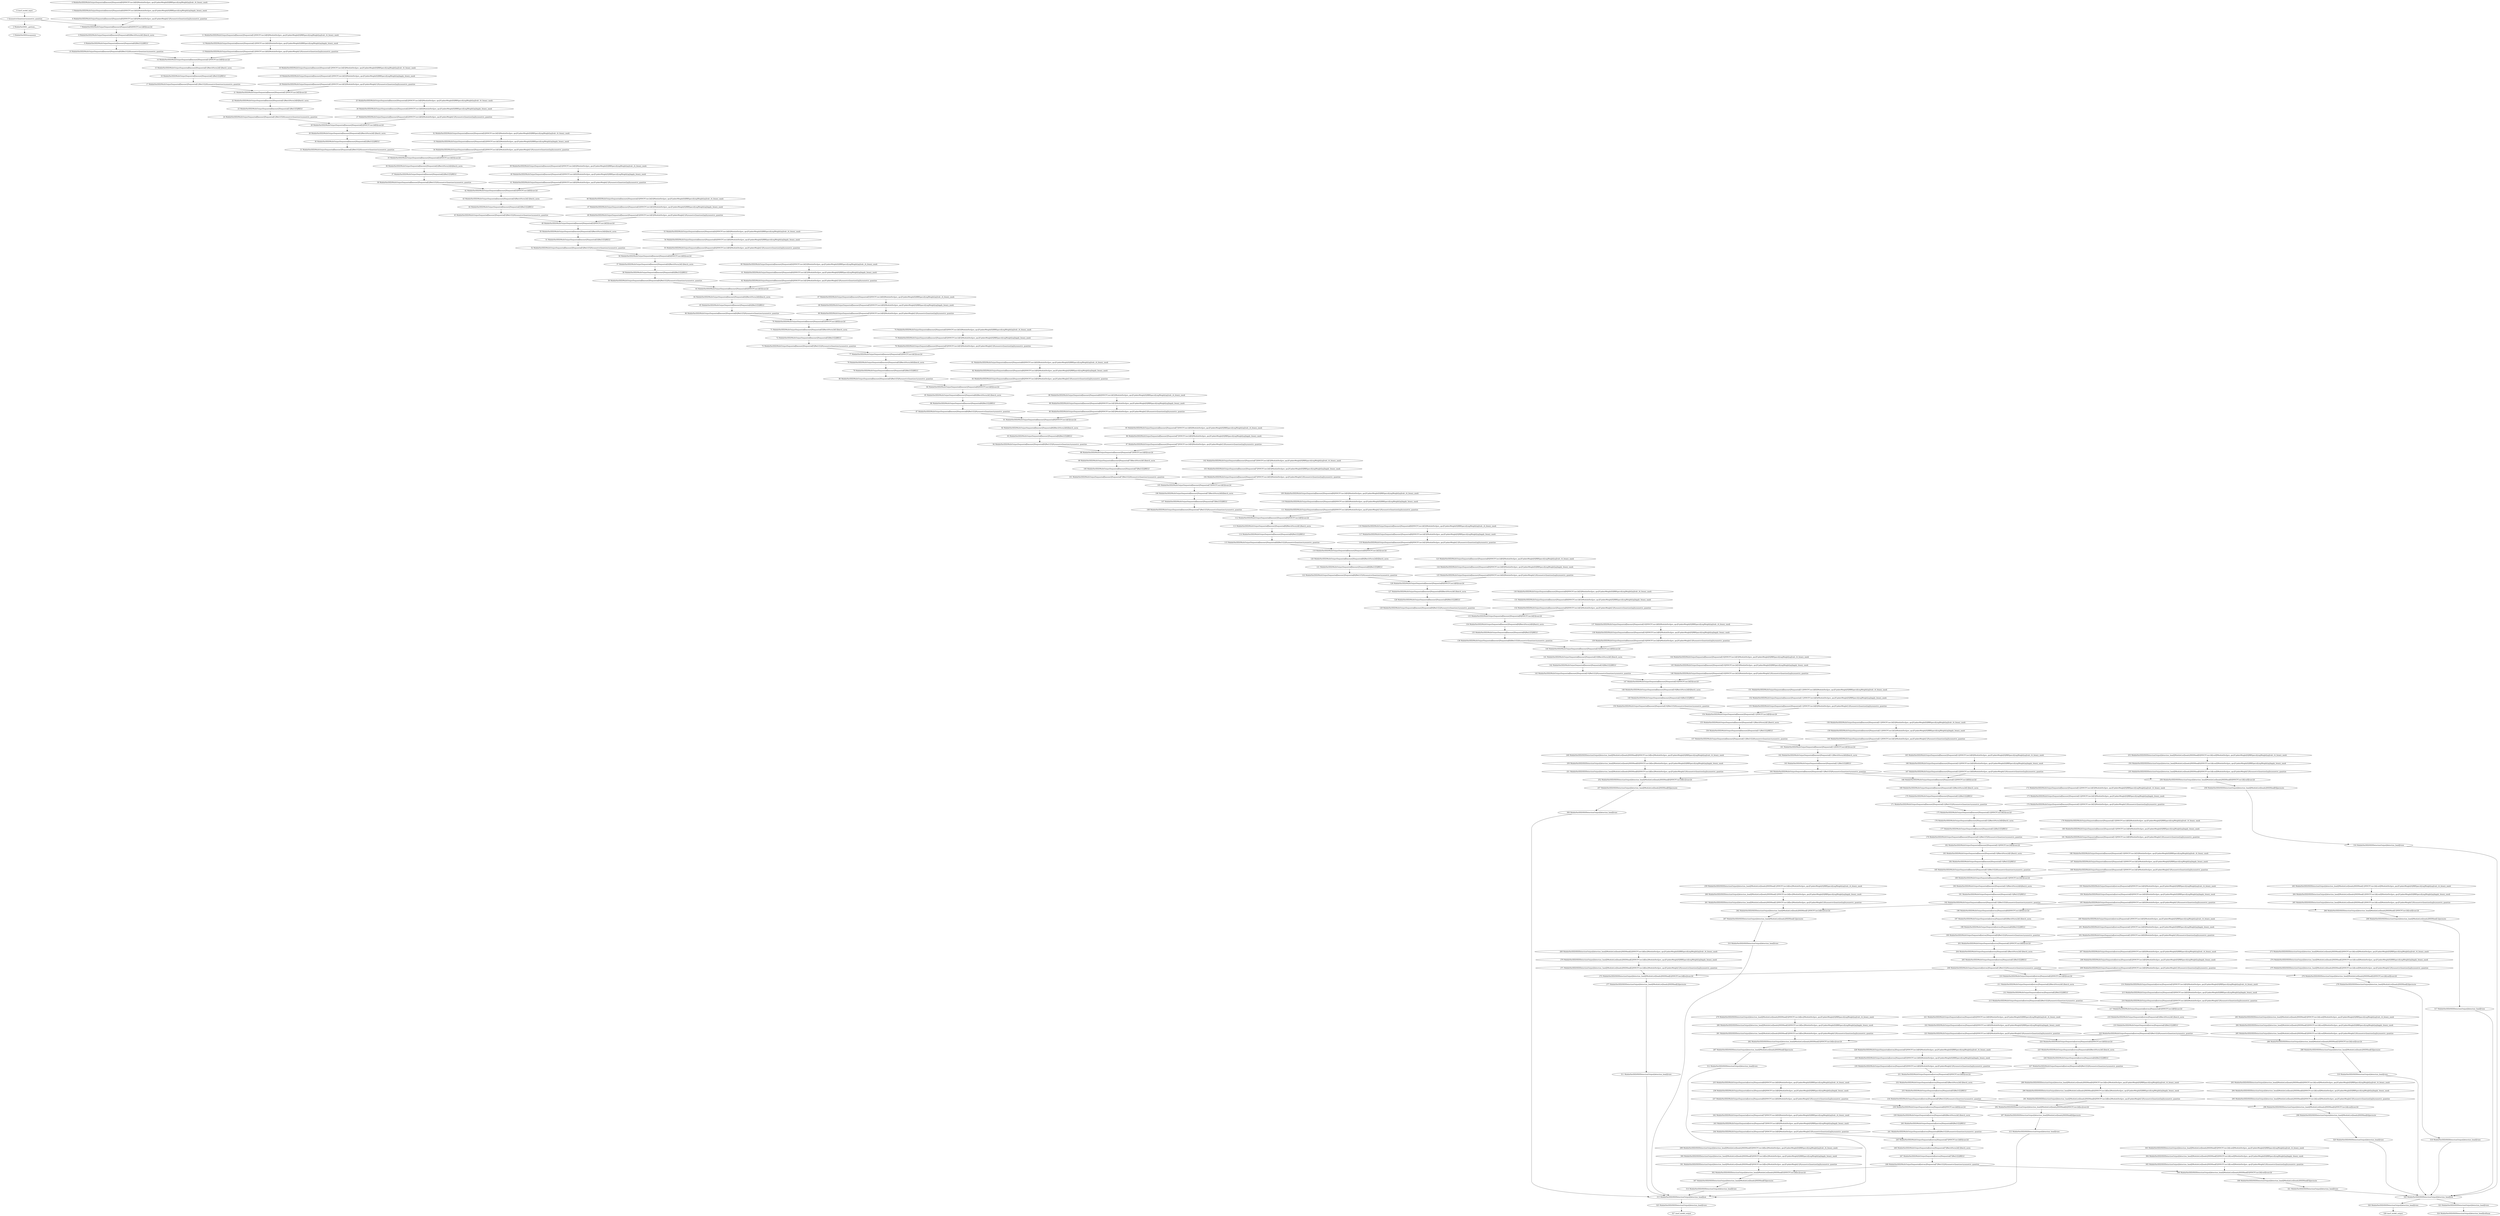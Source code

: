 strict digraph  {
"0 /nncf_model_input" [id=0, scope="", type=nncf_model_input];
"1 SymmetricQuantizer/symmetric_quantize" [id=1, scope=SymmetricQuantizer, type=symmetric_quantize];
"2 MobileNetSSD/__getitem__" [id=2, scope=MobileNetSSD, type=__getitem__];
"3 MobileNetSSD/unsqueeze" [id=3, scope=MobileNetSSD, type=unsqueeze];
"4 MobileNetSSD/MultiOutputSequential[basenet]/Sequential[0]/NNCFConv2d[0]/ModuleDict[pre_ops]/UpdateWeight[0]/RBSparsifyingWeight[op]/calc_rb_binary_mask" [id=4, scope="MobileNetSSD/MultiOutputSequential[basenet]/Sequential[0]/NNCFConv2d[0]/ModuleDict[pre_ops]/UpdateWeight[0]/RBSparsifyingWeight[op]", type=calc_rb_binary_mask];
"5 MobileNetSSD/MultiOutputSequential[basenet]/Sequential[0]/NNCFConv2d[0]/ModuleDict[pre_ops]/UpdateWeight[0]/RBSparsifyingWeight[op]/apply_binary_mask" [id=5, scope="MobileNetSSD/MultiOutputSequential[basenet]/Sequential[0]/NNCFConv2d[0]/ModuleDict[pre_ops]/UpdateWeight[0]/RBSparsifyingWeight[op]", type=apply_binary_mask];
"6 MobileNetSSD/MultiOutputSequential[basenet]/Sequential[0]/NNCFConv2d[0]/ModuleDict[pre_ops]/UpdateWeight[1]/SymmetricQuantizer[op]/symmetric_quantize" [id=6, scope="MobileNetSSD/MultiOutputSequential[basenet]/Sequential[0]/NNCFConv2d[0]/ModuleDict[pre_ops]/UpdateWeight[1]/SymmetricQuantizer[op]", type=symmetric_quantize];
"7 MobileNetSSD/MultiOutputSequential[basenet]/Sequential[0]/NNCFConv2d[0]/conv2d" [id=7, scope="MobileNetSSD/MultiOutputSequential[basenet]/Sequential[0]/NNCFConv2d[0]", type=conv2d];
"8 MobileNetSSD/MultiOutputSequential[basenet]/Sequential[0]/BatchNorm2d[1]/batch_norm" [id=8, scope="MobileNetSSD/MultiOutputSequential[basenet]/Sequential[0]/BatchNorm2d[1]", type=batch_norm];
"9 MobileNetSSD/MultiOutputSequential[basenet]/Sequential[0]/ReLU[2]/RELU" [id=9, scope="MobileNetSSD/MultiOutputSequential[basenet]/Sequential[0]/ReLU[2]", type=RELU];
"10 MobileNetSSD/MultiOutputSequential[basenet]/Sequential[0]/ReLU[2]/SymmetricQuantizer/symmetric_quantize" [id=10, scope="MobileNetSSD/MultiOutputSequential[basenet]/Sequential[0]/ReLU[2]/SymmetricQuantizer", type=symmetric_quantize];
"11 MobileNetSSD/MultiOutputSequential[basenet]/Sequential[1]/NNCFConv2d[0]/ModuleDict[pre_ops]/UpdateWeight[0]/RBSparsifyingWeight[op]/calc_rb_binary_mask" [id=11, scope="MobileNetSSD/MultiOutputSequential[basenet]/Sequential[1]/NNCFConv2d[0]/ModuleDict[pre_ops]/UpdateWeight[0]/RBSparsifyingWeight[op]", type=calc_rb_binary_mask];
"12 MobileNetSSD/MultiOutputSequential[basenet]/Sequential[1]/NNCFConv2d[0]/ModuleDict[pre_ops]/UpdateWeight[0]/RBSparsifyingWeight[op]/apply_binary_mask" [id=12, scope="MobileNetSSD/MultiOutputSequential[basenet]/Sequential[1]/NNCFConv2d[0]/ModuleDict[pre_ops]/UpdateWeight[0]/RBSparsifyingWeight[op]", type=apply_binary_mask];
"13 MobileNetSSD/MultiOutputSequential[basenet]/Sequential[1]/NNCFConv2d[0]/ModuleDict[pre_ops]/UpdateWeight[1]/SymmetricQuantizer[op]/symmetric_quantize" [id=13, scope="MobileNetSSD/MultiOutputSequential[basenet]/Sequential[1]/NNCFConv2d[0]/ModuleDict[pre_ops]/UpdateWeight[1]/SymmetricQuantizer[op]", type=symmetric_quantize];
"14 MobileNetSSD/MultiOutputSequential[basenet]/Sequential[1]/NNCFConv2d[0]/conv2d" [id=14, scope="MobileNetSSD/MultiOutputSequential[basenet]/Sequential[1]/NNCFConv2d[0]", type=conv2d];
"15 MobileNetSSD/MultiOutputSequential[basenet]/Sequential[1]/BatchNorm2d[1]/batch_norm" [id=15, scope="MobileNetSSD/MultiOutputSequential[basenet]/Sequential[1]/BatchNorm2d[1]", type=batch_norm];
"16 MobileNetSSD/MultiOutputSequential[basenet]/Sequential[1]/ReLU[2]/RELU" [id=16, scope="MobileNetSSD/MultiOutputSequential[basenet]/Sequential[1]/ReLU[2]", type=RELU];
"17 MobileNetSSD/MultiOutputSequential[basenet]/Sequential[1]/ReLU[2]/SymmetricQuantizer/symmetric_quantize" [id=17, scope="MobileNetSSD/MultiOutputSequential[basenet]/Sequential[1]/ReLU[2]/SymmetricQuantizer", type=symmetric_quantize];
"18 MobileNetSSD/MultiOutputSequential[basenet]/Sequential[1]/NNCFConv2d[3]/ModuleDict[pre_ops]/UpdateWeight[0]/RBSparsifyingWeight[op]/calc_rb_binary_mask" [id=18, scope="MobileNetSSD/MultiOutputSequential[basenet]/Sequential[1]/NNCFConv2d[3]/ModuleDict[pre_ops]/UpdateWeight[0]/RBSparsifyingWeight[op]", type=calc_rb_binary_mask];
"19 MobileNetSSD/MultiOutputSequential[basenet]/Sequential[1]/NNCFConv2d[3]/ModuleDict[pre_ops]/UpdateWeight[0]/RBSparsifyingWeight[op]/apply_binary_mask" [id=19, scope="MobileNetSSD/MultiOutputSequential[basenet]/Sequential[1]/NNCFConv2d[3]/ModuleDict[pre_ops]/UpdateWeight[0]/RBSparsifyingWeight[op]", type=apply_binary_mask];
"20 MobileNetSSD/MultiOutputSequential[basenet]/Sequential[1]/NNCFConv2d[3]/ModuleDict[pre_ops]/UpdateWeight[1]/SymmetricQuantizer[op]/symmetric_quantize" [id=20, scope="MobileNetSSD/MultiOutputSequential[basenet]/Sequential[1]/NNCFConv2d[3]/ModuleDict[pre_ops]/UpdateWeight[1]/SymmetricQuantizer[op]", type=symmetric_quantize];
"21 MobileNetSSD/MultiOutputSequential[basenet]/Sequential[1]/NNCFConv2d[3]/conv2d" [id=21, scope="MobileNetSSD/MultiOutputSequential[basenet]/Sequential[1]/NNCFConv2d[3]", type=conv2d];
"22 MobileNetSSD/MultiOutputSequential[basenet]/Sequential[1]/BatchNorm2d[4]/batch_norm" [id=22, scope="MobileNetSSD/MultiOutputSequential[basenet]/Sequential[1]/BatchNorm2d[4]", type=batch_norm];
"23 MobileNetSSD/MultiOutputSequential[basenet]/Sequential[1]/ReLU[5]/RELU" [id=23, scope="MobileNetSSD/MultiOutputSequential[basenet]/Sequential[1]/ReLU[5]", type=RELU];
"24 MobileNetSSD/MultiOutputSequential[basenet]/Sequential[1]/ReLU[5]/SymmetricQuantizer/symmetric_quantize" [id=24, scope="MobileNetSSD/MultiOutputSequential[basenet]/Sequential[1]/ReLU[5]/SymmetricQuantizer", type=symmetric_quantize];
"25 MobileNetSSD/MultiOutputSequential[basenet]/Sequential[2]/NNCFConv2d[0]/ModuleDict[pre_ops]/UpdateWeight[0]/RBSparsifyingWeight[op]/calc_rb_binary_mask" [id=25, scope="MobileNetSSD/MultiOutputSequential[basenet]/Sequential[2]/NNCFConv2d[0]/ModuleDict[pre_ops]/UpdateWeight[0]/RBSparsifyingWeight[op]", type=calc_rb_binary_mask];
"26 MobileNetSSD/MultiOutputSequential[basenet]/Sequential[2]/NNCFConv2d[0]/ModuleDict[pre_ops]/UpdateWeight[0]/RBSparsifyingWeight[op]/apply_binary_mask" [id=26, scope="MobileNetSSD/MultiOutputSequential[basenet]/Sequential[2]/NNCFConv2d[0]/ModuleDict[pre_ops]/UpdateWeight[0]/RBSparsifyingWeight[op]", type=apply_binary_mask];
"27 MobileNetSSD/MultiOutputSequential[basenet]/Sequential[2]/NNCFConv2d[0]/ModuleDict[pre_ops]/UpdateWeight[1]/SymmetricQuantizer[op]/symmetric_quantize" [id=27, scope="MobileNetSSD/MultiOutputSequential[basenet]/Sequential[2]/NNCFConv2d[0]/ModuleDict[pre_ops]/UpdateWeight[1]/SymmetricQuantizer[op]", type=symmetric_quantize];
"28 MobileNetSSD/MultiOutputSequential[basenet]/Sequential[2]/NNCFConv2d[0]/conv2d" [id=28, scope="MobileNetSSD/MultiOutputSequential[basenet]/Sequential[2]/NNCFConv2d[0]", type=conv2d];
"29 MobileNetSSD/MultiOutputSequential[basenet]/Sequential[2]/BatchNorm2d[1]/batch_norm" [id=29, scope="MobileNetSSD/MultiOutputSequential[basenet]/Sequential[2]/BatchNorm2d[1]", type=batch_norm];
"30 MobileNetSSD/MultiOutputSequential[basenet]/Sequential[2]/ReLU[2]/RELU" [id=30, scope="MobileNetSSD/MultiOutputSequential[basenet]/Sequential[2]/ReLU[2]", type=RELU];
"31 MobileNetSSD/MultiOutputSequential[basenet]/Sequential[2]/ReLU[2]/SymmetricQuantizer/symmetric_quantize" [id=31, scope="MobileNetSSD/MultiOutputSequential[basenet]/Sequential[2]/ReLU[2]/SymmetricQuantizer", type=symmetric_quantize];
"32 MobileNetSSD/MultiOutputSequential[basenet]/Sequential[2]/NNCFConv2d[3]/ModuleDict[pre_ops]/UpdateWeight[0]/RBSparsifyingWeight[op]/calc_rb_binary_mask" [id=32, scope="MobileNetSSD/MultiOutputSequential[basenet]/Sequential[2]/NNCFConv2d[3]/ModuleDict[pre_ops]/UpdateWeight[0]/RBSparsifyingWeight[op]", type=calc_rb_binary_mask];
"33 MobileNetSSD/MultiOutputSequential[basenet]/Sequential[2]/NNCFConv2d[3]/ModuleDict[pre_ops]/UpdateWeight[0]/RBSparsifyingWeight[op]/apply_binary_mask" [id=33, scope="MobileNetSSD/MultiOutputSequential[basenet]/Sequential[2]/NNCFConv2d[3]/ModuleDict[pre_ops]/UpdateWeight[0]/RBSparsifyingWeight[op]", type=apply_binary_mask];
"34 MobileNetSSD/MultiOutputSequential[basenet]/Sequential[2]/NNCFConv2d[3]/ModuleDict[pre_ops]/UpdateWeight[1]/SymmetricQuantizer[op]/symmetric_quantize" [id=34, scope="MobileNetSSD/MultiOutputSequential[basenet]/Sequential[2]/NNCFConv2d[3]/ModuleDict[pre_ops]/UpdateWeight[1]/SymmetricQuantizer[op]", type=symmetric_quantize];
"35 MobileNetSSD/MultiOutputSequential[basenet]/Sequential[2]/NNCFConv2d[3]/conv2d" [id=35, scope="MobileNetSSD/MultiOutputSequential[basenet]/Sequential[2]/NNCFConv2d[3]", type=conv2d];
"36 MobileNetSSD/MultiOutputSequential[basenet]/Sequential[2]/BatchNorm2d[4]/batch_norm" [id=36, scope="MobileNetSSD/MultiOutputSequential[basenet]/Sequential[2]/BatchNorm2d[4]", type=batch_norm];
"37 MobileNetSSD/MultiOutputSequential[basenet]/Sequential[2]/ReLU[5]/RELU" [id=37, scope="MobileNetSSD/MultiOutputSequential[basenet]/Sequential[2]/ReLU[5]", type=RELU];
"38 MobileNetSSD/MultiOutputSequential[basenet]/Sequential[2]/ReLU[5]/SymmetricQuantizer/symmetric_quantize" [id=38, scope="MobileNetSSD/MultiOutputSequential[basenet]/Sequential[2]/ReLU[5]/SymmetricQuantizer", type=symmetric_quantize];
"39 MobileNetSSD/MultiOutputSequential[basenet]/Sequential[3]/NNCFConv2d[0]/ModuleDict[pre_ops]/UpdateWeight[0]/RBSparsifyingWeight[op]/calc_rb_binary_mask" [id=39, scope="MobileNetSSD/MultiOutputSequential[basenet]/Sequential[3]/NNCFConv2d[0]/ModuleDict[pre_ops]/UpdateWeight[0]/RBSparsifyingWeight[op]", type=calc_rb_binary_mask];
"40 MobileNetSSD/MultiOutputSequential[basenet]/Sequential[3]/NNCFConv2d[0]/ModuleDict[pre_ops]/UpdateWeight[0]/RBSparsifyingWeight[op]/apply_binary_mask" [id=40, scope="MobileNetSSD/MultiOutputSequential[basenet]/Sequential[3]/NNCFConv2d[0]/ModuleDict[pre_ops]/UpdateWeight[0]/RBSparsifyingWeight[op]", type=apply_binary_mask];
"41 MobileNetSSD/MultiOutputSequential[basenet]/Sequential[3]/NNCFConv2d[0]/ModuleDict[pre_ops]/UpdateWeight[1]/SymmetricQuantizer[op]/symmetric_quantize" [id=41, scope="MobileNetSSD/MultiOutputSequential[basenet]/Sequential[3]/NNCFConv2d[0]/ModuleDict[pre_ops]/UpdateWeight[1]/SymmetricQuantizer[op]", type=symmetric_quantize];
"42 MobileNetSSD/MultiOutputSequential[basenet]/Sequential[3]/NNCFConv2d[0]/conv2d" [id=42, scope="MobileNetSSD/MultiOutputSequential[basenet]/Sequential[3]/NNCFConv2d[0]", type=conv2d];
"43 MobileNetSSD/MultiOutputSequential[basenet]/Sequential[3]/BatchNorm2d[1]/batch_norm" [id=43, scope="MobileNetSSD/MultiOutputSequential[basenet]/Sequential[3]/BatchNorm2d[1]", type=batch_norm];
"44 MobileNetSSD/MultiOutputSequential[basenet]/Sequential[3]/ReLU[2]/RELU" [id=44, scope="MobileNetSSD/MultiOutputSequential[basenet]/Sequential[3]/ReLU[2]", type=RELU];
"45 MobileNetSSD/MultiOutputSequential[basenet]/Sequential[3]/ReLU[2]/SymmetricQuantizer/symmetric_quantize" [id=45, scope="MobileNetSSD/MultiOutputSequential[basenet]/Sequential[3]/ReLU[2]/SymmetricQuantizer", type=symmetric_quantize];
"46 MobileNetSSD/MultiOutputSequential[basenet]/Sequential[3]/NNCFConv2d[3]/ModuleDict[pre_ops]/UpdateWeight[0]/RBSparsifyingWeight[op]/calc_rb_binary_mask" [id=46, scope="MobileNetSSD/MultiOutputSequential[basenet]/Sequential[3]/NNCFConv2d[3]/ModuleDict[pre_ops]/UpdateWeight[0]/RBSparsifyingWeight[op]", type=calc_rb_binary_mask];
"47 MobileNetSSD/MultiOutputSequential[basenet]/Sequential[3]/NNCFConv2d[3]/ModuleDict[pre_ops]/UpdateWeight[0]/RBSparsifyingWeight[op]/apply_binary_mask" [id=47, scope="MobileNetSSD/MultiOutputSequential[basenet]/Sequential[3]/NNCFConv2d[3]/ModuleDict[pre_ops]/UpdateWeight[0]/RBSparsifyingWeight[op]", type=apply_binary_mask];
"48 MobileNetSSD/MultiOutputSequential[basenet]/Sequential[3]/NNCFConv2d[3]/ModuleDict[pre_ops]/UpdateWeight[1]/SymmetricQuantizer[op]/symmetric_quantize" [id=48, scope="MobileNetSSD/MultiOutputSequential[basenet]/Sequential[3]/NNCFConv2d[3]/ModuleDict[pre_ops]/UpdateWeight[1]/SymmetricQuantizer[op]", type=symmetric_quantize];
"49 MobileNetSSD/MultiOutputSequential[basenet]/Sequential[3]/NNCFConv2d[3]/conv2d" [id=49, scope="MobileNetSSD/MultiOutputSequential[basenet]/Sequential[3]/NNCFConv2d[3]", type=conv2d];
"50 MobileNetSSD/MultiOutputSequential[basenet]/Sequential[3]/BatchNorm2d[4]/batch_norm" [id=50, scope="MobileNetSSD/MultiOutputSequential[basenet]/Sequential[3]/BatchNorm2d[4]", type=batch_norm];
"51 MobileNetSSD/MultiOutputSequential[basenet]/Sequential[3]/ReLU[5]/RELU" [id=51, scope="MobileNetSSD/MultiOutputSequential[basenet]/Sequential[3]/ReLU[5]", type=RELU];
"52 MobileNetSSD/MultiOutputSequential[basenet]/Sequential[3]/ReLU[5]/SymmetricQuantizer/symmetric_quantize" [id=52, scope="MobileNetSSD/MultiOutputSequential[basenet]/Sequential[3]/ReLU[5]/SymmetricQuantizer", type=symmetric_quantize];
"53 MobileNetSSD/MultiOutputSequential[basenet]/Sequential[4]/NNCFConv2d[0]/ModuleDict[pre_ops]/UpdateWeight[0]/RBSparsifyingWeight[op]/calc_rb_binary_mask" [id=53, scope="MobileNetSSD/MultiOutputSequential[basenet]/Sequential[4]/NNCFConv2d[0]/ModuleDict[pre_ops]/UpdateWeight[0]/RBSparsifyingWeight[op]", type=calc_rb_binary_mask];
"54 MobileNetSSD/MultiOutputSequential[basenet]/Sequential[4]/NNCFConv2d[0]/ModuleDict[pre_ops]/UpdateWeight[0]/RBSparsifyingWeight[op]/apply_binary_mask" [id=54, scope="MobileNetSSD/MultiOutputSequential[basenet]/Sequential[4]/NNCFConv2d[0]/ModuleDict[pre_ops]/UpdateWeight[0]/RBSparsifyingWeight[op]", type=apply_binary_mask];
"55 MobileNetSSD/MultiOutputSequential[basenet]/Sequential[4]/NNCFConv2d[0]/ModuleDict[pre_ops]/UpdateWeight[1]/SymmetricQuantizer[op]/symmetric_quantize" [id=55, scope="MobileNetSSD/MultiOutputSequential[basenet]/Sequential[4]/NNCFConv2d[0]/ModuleDict[pre_ops]/UpdateWeight[1]/SymmetricQuantizer[op]", type=symmetric_quantize];
"56 MobileNetSSD/MultiOutputSequential[basenet]/Sequential[4]/NNCFConv2d[0]/conv2d" [id=56, scope="MobileNetSSD/MultiOutputSequential[basenet]/Sequential[4]/NNCFConv2d[0]", type=conv2d];
"57 MobileNetSSD/MultiOutputSequential[basenet]/Sequential[4]/BatchNorm2d[1]/batch_norm" [id=57, scope="MobileNetSSD/MultiOutputSequential[basenet]/Sequential[4]/BatchNorm2d[1]", type=batch_norm];
"58 MobileNetSSD/MultiOutputSequential[basenet]/Sequential[4]/ReLU[2]/RELU" [id=58, scope="MobileNetSSD/MultiOutputSequential[basenet]/Sequential[4]/ReLU[2]", type=RELU];
"59 MobileNetSSD/MultiOutputSequential[basenet]/Sequential[4]/ReLU[2]/SymmetricQuantizer/symmetric_quantize" [id=59, scope="MobileNetSSD/MultiOutputSequential[basenet]/Sequential[4]/ReLU[2]/SymmetricQuantizer", type=symmetric_quantize];
"60 MobileNetSSD/MultiOutputSequential[basenet]/Sequential[4]/NNCFConv2d[3]/ModuleDict[pre_ops]/UpdateWeight[0]/RBSparsifyingWeight[op]/calc_rb_binary_mask" [id=60, scope="MobileNetSSD/MultiOutputSequential[basenet]/Sequential[4]/NNCFConv2d[3]/ModuleDict[pre_ops]/UpdateWeight[0]/RBSparsifyingWeight[op]", type=calc_rb_binary_mask];
"61 MobileNetSSD/MultiOutputSequential[basenet]/Sequential[4]/NNCFConv2d[3]/ModuleDict[pre_ops]/UpdateWeight[0]/RBSparsifyingWeight[op]/apply_binary_mask" [id=61, scope="MobileNetSSD/MultiOutputSequential[basenet]/Sequential[4]/NNCFConv2d[3]/ModuleDict[pre_ops]/UpdateWeight[0]/RBSparsifyingWeight[op]", type=apply_binary_mask];
"62 MobileNetSSD/MultiOutputSequential[basenet]/Sequential[4]/NNCFConv2d[3]/ModuleDict[pre_ops]/UpdateWeight[1]/SymmetricQuantizer[op]/symmetric_quantize" [id=62, scope="MobileNetSSD/MultiOutputSequential[basenet]/Sequential[4]/NNCFConv2d[3]/ModuleDict[pre_ops]/UpdateWeight[1]/SymmetricQuantizer[op]", type=symmetric_quantize];
"63 MobileNetSSD/MultiOutputSequential[basenet]/Sequential[4]/NNCFConv2d[3]/conv2d" [id=63, scope="MobileNetSSD/MultiOutputSequential[basenet]/Sequential[4]/NNCFConv2d[3]", type=conv2d];
"64 MobileNetSSD/MultiOutputSequential[basenet]/Sequential[4]/BatchNorm2d[4]/batch_norm" [id=64, scope="MobileNetSSD/MultiOutputSequential[basenet]/Sequential[4]/BatchNorm2d[4]", type=batch_norm];
"65 MobileNetSSD/MultiOutputSequential[basenet]/Sequential[4]/ReLU[5]/RELU" [id=65, scope="MobileNetSSD/MultiOutputSequential[basenet]/Sequential[4]/ReLU[5]", type=RELU];
"66 MobileNetSSD/MultiOutputSequential[basenet]/Sequential[4]/ReLU[5]/SymmetricQuantizer/symmetric_quantize" [id=66, scope="MobileNetSSD/MultiOutputSequential[basenet]/Sequential[4]/ReLU[5]/SymmetricQuantizer", type=symmetric_quantize];
"67 MobileNetSSD/MultiOutputSequential[basenet]/Sequential[5]/NNCFConv2d[0]/ModuleDict[pre_ops]/UpdateWeight[0]/RBSparsifyingWeight[op]/calc_rb_binary_mask" [id=67, scope="MobileNetSSD/MultiOutputSequential[basenet]/Sequential[5]/NNCFConv2d[0]/ModuleDict[pre_ops]/UpdateWeight[0]/RBSparsifyingWeight[op]", type=calc_rb_binary_mask];
"68 MobileNetSSD/MultiOutputSequential[basenet]/Sequential[5]/NNCFConv2d[0]/ModuleDict[pre_ops]/UpdateWeight[0]/RBSparsifyingWeight[op]/apply_binary_mask" [id=68, scope="MobileNetSSD/MultiOutputSequential[basenet]/Sequential[5]/NNCFConv2d[0]/ModuleDict[pre_ops]/UpdateWeight[0]/RBSparsifyingWeight[op]", type=apply_binary_mask];
"69 MobileNetSSD/MultiOutputSequential[basenet]/Sequential[5]/NNCFConv2d[0]/ModuleDict[pre_ops]/UpdateWeight[1]/SymmetricQuantizer[op]/symmetric_quantize" [id=69, scope="MobileNetSSD/MultiOutputSequential[basenet]/Sequential[5]/NNCFConv2d[0]/ModuleDict[pre_ops]/UpdateWeight[1]/SymmetricQuantizer[op]", type=symmetric_quantize];
"70 MobileNetSSD/MultiOutputSequential[basenet]/Sequential[5]/NNCFConv2d[0]/conv2d" [id=70, scope="MobileNetSSD/MultiOutputSequential[basenet]/Sequential[5]/NNCFConv2d[0]", type=conv2d];
"71 MobileNetSSD/MultiOutputSequential[basenet]/Sequential[5]/BatchNorm2d[1]/batch_norm" [id=71, scope="MobileNetSSD/MultiOutputSequential[basenet]/Sequential[5]/BatchNorm2d[1]", type=batch_norm];
"72 MobileNetSSD/MultiOutputSequential[basenet]/Sequential[5]/ReLU[2]/RELU" [id=72, scope="MobileNetSSD/MultiOutputSequential[basenet]/Sequential[5]/ReLU[2]", type=RELU];
"73 MobileNetSSD/MultiOutputSequential[basenet]/Sequential[5]/ReLU[2]/SymmetricQuantizer/symmetric_quantize" [id=73, scope="MobileNetSSD/MultiOutputSequential[basenet]/Sequential[5]/ReLU[2]/SymmetricQuantizer", type=symmetric_quantize];
"74 MobileNetSSD/MultiOutputSequential[basenet]/Sequential[5]/NNCFConv2d[3]/ModuleDict[pre_ops]/UpdateWeight[0]/RBSparsifyingWeight[op]/calc_rb_binary_mask" [id=74, scope="MobileNetSSD/MultiOutputSequential[basenet]/Sequential[5]/NNCFConv2d[3]/ModuleDict[pre_ops]/UpdateWeight[0]/RBSparsifyingWeight[op]", type=calc_rb_binary_mask];
"75 MobileNetSSD/MultiOutputSequential[basenet]/Sequential[5]/NNCFConv2d[3]/ModuleDict[pre_ops]/UpdateWeight[0]/RBSparsifyingWeight[op]/apply_binary_mask" [id=75, scope="MobileNetSSD/MultiOutputSequential[basenet]/Sequential[5]/NNCFConv2d[3]/ModuleDict[pre_ops]/UpdateWeight[0]/RBSparsifyingWeight[op]", type=apply_binary_mask];
"76 MobileNetSSD/MultiOutputSequential[basenet]/Sequential[5]/NNCFConv2d[3]/ModuleDict[pre_ops]/UpdateWeight[1]/SymmetricQuantizer[op]/symmetric_quantize" [id=76, scope="MobileNetSSD/MultiOutputSequential[basenet]/Sequential[5]/NNCFConv2d[3]/ModuleDict[pre_ops]/UpdateWeight[1]/SymmetricQuantizer[op]", type=symmetric_quantize];
"77 MobileNetSSD/MultiOutputSequential[basenet]/Sequential[5]/NNCFConv2d[3]/conv2d" [id=77, scope="MobileNetSSD/MultiOutputSequential[basenet]/Sequential[5]/NNCFConv2d[3]", type=conv2d];
"78 MobileNetSSD/MultiOutputSequential[basenet]/Sequential[5]/BatchNorm2d[4]/batch_norm" [id=78, scope="MobileNetSSD/MultiOutputSequential[basenet]/Sequential[5]/BatchNorm2d[4]", type=batch_norm];
"79 MobileNetSSD/MultiOutputSequential[basenet]/Sequential[5]/ReLU[5]/RELU" [id=79, scope="MobileNetSSD/MultiOutputSequential[basenet]/Sequential[5]/ReLU[5]", type=RELU];
"80 MobileNetSSD/MultiOutputSequential[basenet]/Sequential[5]/ReLU[5]/SymmetricQuantizer/symmetric_quantize" [id=80, scope="MobileNetSSD/MultiOutputSequential[basenet]/Sequential[5]/ReLU[5]/SymmetricQuantizer", type=symmetric_quantize];
"81 MobileNetSSD/MultiOutputSequential[basenet]/Sequential[6]/NNCFConv2d[0]/ModuleDict[pre_ops]/UpdateWeight[0]/RBSparsifyingWeight[op]/calc_rb_binary_mask" [id=81, scope="MobileNetSSD/MultiOutputSequential[basenet]/Sequential[6]/NNCFConv2d[0]/ModuleDict[pre_ops]/UpdateWeight[0]/RBSparsifyingWeight[op]", type=calc_rb_binary_mask];
"82 MobileNetSSD/MultiOutputSequential[basenet]/Sequential[6]/NNCFConv2d[0]/ModuleDict[pre_ops]/UpdateWeight[0]/RBSparsifyingWeight[op]/apply_binary_mask" [id=82, scope="MobileNetSSD/MultiOutputSequential[basenet]/Sequential[6]/NNCFConv2d[0]/ModuleDict[pre_ops]/UpdateWeight[0]/RBSparsifyingWeight[op]", type=apply_binary_mask];
"83 MobileNetSSD/MultiOutputSequential[basenet]/Sequential[6]/NNCFConv2d[0]/ModuleDict[pre_ops]/UpdateWeight[1]/SymmetricQuantizer[op]/symmetric_quantize" [id=83, scope="MobileNetSSD/MultiOutputSequential[basenet]/Sequential[6]/NNCFConv2d[0]/ModuleDict[pre_ops]/UpdateWeight[1]/SymmetricQuantizer[op]", type=symmetric_quantize];
"84 MobileNetSSD/MultiOutputSequential[basenet]/Sequential[6]/NNCFConv2d[0]/conv2d" [id=84, scope="MobileNetSSD/MultiOutputSequential[basenet]/Sequential[6]/NNCFConv2d[0]", type=conv2d];
"85 MobileNetSSD/MultiOutputSequential[basenet]/Sequential[6]/BatchNorm2d[1]/batch_norm" [id=85, scope="MobileNetSSD/MultiOutputSequential[basenet]/Sequential[6]/BatchNorm2d[1]", type=batch_norm];
"86 MobileNetSSD/MultiOutputSequential[basenet]/Sequential[6]/ReLU[2]/RELU" [id=86, scope="MobileNetSSD/MultiOutputSequential[basenet]/Sequential[6]/ReLU[2]", type=RELU];
"87 MobileNetSSD/MultiOutputSequential[basenet]/Sequential[6]/ReLU[2]/SymmetricQuantizer/symmetric_quantize" [id=87, scope="MobileNetSSD/MultiOutputSequential[basenet]/Sequential[6]/ReLU[2]/SymmetricQuantizer", type=symmetric_quantize];
"88 MobileNetSSD/MultiOutputSequential[basenet]/Sequential[6]/NNCFConv2d[3]/ModuleDict[pre_ops]/UpdateWeight[0]/RBSparsifyingWeight[op]/calc_rb_binary_mask" [id=88, scope="MobileNetSSD/MultiOutputSequential[basenet]/Sequential[6]/NNCFConv2d[3]/ModuleDict[pre_ops]/UpdateWeight[0]/RBSparsifyingWeight[op]", type=calc_rb_binary_mask];
"89 MobileNetSSD/MultiOutputSequential[basenet]/Sequential[6]/NNCFConv2d[3]/ModuleDict[pre_ops]/UpdateWeight[0]/RBSparsifyingWeight[op]/apply_binary_mask" [id=89, scope="MobileNetSSD/MultiOutputSequential[basenet]/Sequential[6]/NNCFConv2d[3]/ModuleDict[pre_ops]/UpdateWeight[0]/RBSparsifyingWeight[op]", type=apply_binary_mask];
"90 MobileNetSSD/MultiOutputSequential[basenet]/Sequential[6]/NNCFConv2d[3]/ModuleDict[pre_ops]/UpdateWeight[1]/SymmetricQuantizer[op]/symmetric_quantize" [id=90, scope="MobileNetSSD/MultiOutputSequential[basenet]/Sequential[6]/NNCFConv2d[3]/ModuleDict[pre_ops]/UpdateWeight[1]/SymmetricQuantizer[op]", type=symmetric_quantize];
"91 MobileNetSSD/MultiOutputSequential[basenet]/Sequential[6]/NNCFConv2d[3]/conv2d" [id=91, scope="MobileNetSSD/MultiOutputSequential[basenet]/Sequential[6]/NNCFConv2d[3]", type=conv2d];
"92 MobileNetSSD/MultiOutputSequential[basenet]/Sequential[6]/BatchNorm2d[4]/batch_norm" [id=92, scope="MobileNetSSD/MultiOutputSequential[basenet]/Sequential[6]/BatchNorm2d[4]", type=batch_norm];
"93 MobileNetSSD/MultiOutputSequential[basenet]/Sequential[6]/ReLU[5]/RELU" [id=93, scope="MobileNetSSD/MultiOutputSequential[basenet]/Sequential[6]/ReLU[5]", type=RELU];
"94 MobileNetSSD/MultiOutputSequential[basenet]/Sequential[6]/ReLU[5]/SymmetricQuantizer/symmetric_quantize" [id=94, scope="MobileNetSSD/MultiOutputSequential[basenet]/Sequential[6]/ReLU[5]/SymmetricQuantizer", type=symmetric_quantize];
"95 MobileNetSSD/MultiOutputSequential[basenet]/Sequential[7]/NNCFConv2d[0]/ModuleDict[pre_ops]/UpdateWeight[0]/RBSparsifyingWeight[op]/calc_rb_binary_mask" [id=95, scope="MobileNetSSD/MultiOutputSequential[basenet]/Sequential[7]/NNCFConv2d[0]/ModuleDict[pre_ops]/UpdateWeight[0]/RBSparsifyingWeight[op]", type=calc_rb_binary_mask];
"96 MobileNetSSD/MultiOutputSequential[basenet]/Sequential[7]/NNCFConv2d[0]/ModuleDict[pre_ops]/UpdateWeight[0]/RBSparsifyingWeight[op]/apply_binary_mask" [id=96, scope="MobileNetSSD/MultiOutputSequential[basenet]/Sequential[7]/NNCFConv2d[0]/ModuleDict[pre_ops]/UpdateWeight[0]/RBSparsifyingWeight[op]", type=apply_binary_mask];
"97 MobileNetSSD/MultiOutputSequential[basenet]/Sequential[7]/NNCFConv2d[0]/ModuleDict[pre_ops]/UpdateWeight[1]/SymmetricQuantizer[op]/symmetric_quantize" [id=97, scope="MobileNetSSD/MultiOutputSequential[basenet]/Sequential[7]/NNCFConv2d[0]/ModuleDict[pre_ops]/UpdateWeight[1]/SymmetricQuantizer[op]", type=symmetric_quantize];
"98 MobileNetSSD/MultiOutputSequential[basenet]/Sequential[7]/NNCFConv2d[0]/conv2d" [id=98, scope="MobileNetSSD/MultiOutputSequential[basenet]/Sequential[7]/NNCFConv2d[0]", type=conv2d];
"99 MobileNetSSD/MultiOutputSequential[basenet]/Sequential[7]/BatchNorm2d[1]/batch_norm" [id=99, scope="MobileNetSSD/MultiOutputSequential[basenet]/Sequential[7]/BatchNorm2d[1]", type=batch_norm];
"100 MobileNetSSD/MultiOutputSequential[basenet]/Sequential[7]/ReLU[2]/RELU" [id=100, scope="MobileNetSSD/MultiOutputSequential[basenet]/Sequential[7]/ReLU[2]", type=RELU];
"101 MobileNetSSD/MultiOutputSequential[basenet]/Sequential[7]/ReLU[2]/SymmetricQuantizer/symmetric_quantize" [id=101, scope="MobileNetSSD/MultiOutputSequential[basenet]/Sequential[7]/ReLU[2]/SymmetricQuantizer", type=symmetric_quantize];
"102 MobileNetSSD/MultiOutputSequential[basenet]/Sequential[7]/NNCFConv2d[3]/ModuleDict[pre_ops]/UpdateWeight[0]/RBSparsifyingWeight[op]/calc_rb_binary_mask" [id=102, scope="MobileNetSSD/MultiOutputSequential[basenet]/Sequential[7]/NNCFConv2d[3]/ModuleDict[pre_ops]/UpdateWeight[0]/RBSparsifyingWeight[op]", type=calc_rb_binary_mask];
"103 MobileNetSSD/MultiOutputSequential[basenet]/Sequential[7]/NNCFConv2d[3]/ModuleDict[pre_ops]/UpdateWeight[0]/RBSparsifyingWeight[op]/apply_binary_mask" [id=103, scope="MobileNetSSD/MultiOutputSequential[basenet]/Sequential[7]/NNCFConv2d[3]/ModuleDict[pre_ops]/UpdateWeight[0]/RBSparsifyingWeight[op]", type=apply_binary_mask];
"104 MobileNetSSD/MultiOutputSequential[basenet]/Sequential[7]/NNCFConv2d[3]/ModuleDict[pre_ops]/UpdateWeight[1]/SymmetricQuantizer[op]/symmetric_quantize" [id=104, scope="MobileNetSSD/MultiOutputSequential[basenet]/Sequential[7]/NNCFConv2d[3]/ModuleDict[pre_ops]/UpdateWeight[1]/SymmetricQuantizer[op]", type=symmetric_quantize];
"105 MobileNetSSD/MultiOutputSequential[basenet]/Sequential[7]/NNCFConv2d[3]/conv2d" [id=105, scope="MobileNetSSD/MultiOutputSequential[basenet]/Sequential[7]/NNCFConv2d[3]", type=conv2d];
"106 MobileNetSSD/MultiOutputSequential[basenet]/Sequential[7]/BatchNorm2d[4]/batch_norm" [id=106, scope="MobileNetSSD/MultiOutputSequential[basenet]/Sequential[7]/BatchNorm2d[4]", type=batch_norm];
"107 MobileNetSSD/MultiOutputSequential[basenet]/Sequential[7]/ReLU[5]/RELU" [id=107, scope="MobileNetSSD/MultiOutputSequential[basenet]/Sequential[7]/ReLU[5]", type=RELU];
"108 MobileNetSSD/MultiOutputSequential[basenet]/Sequential[7]/ReLU[5]/SymmetricQuantizer/symmetric_quantize" [id=108, scope="MobileNetSSD/MultiOutputSequential[basenet]/Sequential[7]/ReLU[5]/SymmetricQuantizer", type=symmetric_quantize];
"109 MobileNetSSD/MultiOutputSequential[basenet]/Sequential[8]/NNCFConv2d[0]/ModuleDict[pre_ops]/UpdateWeight[0]/RBSparsifyingWeight[op]/calc_rb_binary_mask" [id=109, scope="MobileNetSSD/MultiOutputSequential[basenet]/Sequential[8]/NNCFConv2d[0]/ModuleDict[pre_ops]/UpdateWeight[0]/RBSparsifyingWeight[op]", type=calc_rb_binary_mask];
"110 MobileNetSSD/MultiOutputSequential[basenet]/Sequential[8]/NNCFConv2d[0]/ModuleDict[pre_ops]/UpdateWeight[0]/RBSparsifyingWeight[op]/apply_binary_mask" [id=110, scope="MobileNetSSD/MultiOutputSequential[basenet]/Sequential[8]/NNCFConv2d[0]/ModuleDict[pre_ops]/UpdateWeight[0]/RBSparsifyingWeight[op]", type=apply_binary_mask];
"111 MobileNetSSD/MultiOutputSequential[basenet]/Sequential[8]/NNCFConv2d[0]/ModuleDict[pre_ops]/UpdateWeight[1]/SymmetricQuantizer[op]/symmetric_quantize" [id=111, scope="MobileNetSSD/MultiOutputSequential[basenet]/Sequential[8]/NNCFConv2d[0]/ModuleDict[pre_ops]/UpdateWeight[1]/SymmetricQuantizer[op]", type=symmetric_quantize];
"112 MobileNetSSD/MultiOutputSequential[basenet]/Sequential[8]/NNCFConv2d[0]/conv2d" [id=112, scope="MobileNetSSD/MultiOutputSequential[basenet]/Sequential[8]/NNCFConv2d[0]", type=conv2d];
"113 MobileNetSSD/MultiOutputSequential[basenet]/Sequential[8]/BatchNorm2d[1]/batch_norm" [id=113, scope="MobileNetSSD/MultiOutputSequential[basenet]/Sequential[8]/BatchNorm2d[1]", type=batch_norm];
"114 MobileNetSSD/MultiOutputSequential[basenet]/Sequential[8]/ReLU[2]/RELU" [id=114, scope="MobileNetSSD/MultiOutputSequential[basenet]/Sequential[8]/ReLU[2]", type=RELU];
"115 MobileNetSSD/MultiOutputSequential[basenet]/Sequential[8]/ReLU[2]/SymmetricQuantizer/symmetric_quantize" [id=115, scope="MobileNetSSD/MultiOutputSequential[basenet]/Sequential[8]/ReLU[2]/SymmetricQuantizer", type=symmetric_quantize];
"116 MobileNetSSD/MultiOutputSequential[basenet]/Sequential[8]/NNCFConv2d[3]/ModuleDict[pre_ops]/UpdateWeight[0]/RBSparsifyingWeight[op]/calc_rb_binary_mask" [id=116, scope="MobileNetSSD/MultiOutputSequential[basenet]/Sequential[8]/NNCFConv2d[3]/ModuleDict[pre_ops]/UpdateWeight[0]/RBSparsifyingWeight[op]", type=calc_rb_binary_mask];
"117 MobileNetSSD/MultiOutputSequential[basenet]/Sequential[8]/NNCFConv2d[3]/ModuleDict[pre_ops]/UpdateWeight[0]/RBSparsifyingWeight[op]/apply_binary_mask" [id=117, scope="MobileNetSSD/MultiOutputSequential[basenet]/Sequential[8]/NNCFConv2d[3]/ModuleDict[pre_ops]/UpdateWeight[0]/RBSparsifyingWeight[op]", type=apply_binary_mask];
"118 MobileNetSSD/MultiOutputSequential[basenet]/Sequential[8]/NNCFConv2d[3]/ModuleDict[pre_ops]/UpdateWeight[1]/SymmetricQuantizer[op]/symmetric_quantize" [id=118, scope="MobileNetSSD/MultiOutputSequential[basenet]/Sequential[8]/NNCFConv2d[3]/ModuleDict[pre_ops]/UpdateWeight[1]/SymmetricQuantizer[op]", type=symmetric_quantize];
"119 MobileNetSSD/MultiOutputSequential[basenet]/Sequential[8]/NNCFConv2d[3]/conv2d" [id=119, scope="MobileNetSSD/MultiOutputSequential[basenet]/Sequential[8]/NNCFConv2d[3]", type=conv2d];
"120 MobileNetSSD/MultiOutputSequential[basenet]/Sequential[8]/BatchNorm2d[4]/batch_norm" [id=120, scope="MobileNetSSD/MultiOutputSequential[basenet]/Sequential[8]/BatchNorm2d[4]", type=batch_norm];
"121 MobileNetSSD/MultiOutputSequential[basenet]/Sequential[8]/ReLU[5]/RELU" [id=121, scope="MobileNetSSD/MultiOutputSequential[basenet]/Sequential[8]/ReLU[5]", type=RELU];
"122 MobileNetSSD/MultiOutputSequential[basenet]/Sequential[8]/ReLU[5]/SymmetricQuantizer/symmetric_quantize" [id=122, scope="MobileNetSSD/MultiOutputSequential[basenet]/Sequential[8]/ReLU[5]/SymmetricQuantizer", type=symmetric_quantize];
"123 MobileNetSSD/MultiOutputSequential[basenet]/Sequential[9]/NNCFConv2d[0]/ModuleDict[pre_ops]/UpdateWeight[0]/RBSparsifyingWeight[op]/calc_rb_binary_mask" [id=123, scope="MobileNetSSD/MultiOutputSequential[basenet]/Sequential[9]/NNCFConv2d[0]/ModuleDict[pre_ops]/UpdateWeight[0]/RBSparsifyingWeight[op]", type=calc_rb_binary_mask];
"124 MobileNetSSD/MultiOutputSequential[basenet]/Sequential[9]/NNCFConv2d[0]/ModuleDict[pre_ops]/UpdateWeight[0]/RBSparsifyingWeight[op]/apply_binary_mask" [id=124, scope="MobileNetSSD/MultiOutputSequential[basenet]/Sequential[9]/NNCFConv2d[0]/ModuleDict[pre_ops]/UpdateWeight[0]/RBSparsifyingWeight[op]", type=apply_binary_mask];
"125 MobileNetSSD/MultiOutputSequential[basenet]/Sequential[9]/NNCFConv2d[0]/ModuleDict[pre_ops]/UpdateWeight[1]/SymmetricQuantizer[op]/symmetric_quantize" [id=125, scope="MobileNetSSD/MultiOutputSequential[basenet]/Sequential[9]/NNCFConv2d[0]/ModuleDict[pre_ops]/UpdateWeight[1]/SymmetricQuantizer[op]", type=symmetric_quantize];
"126 MobileNetSSD/MultiOutputSequential[basenet]/Sequential[9]/NNCFConv2d[0]/conv2d" [id=126, scope="MobileNetSSD/MultiOutputSequential[basenet]/Sequential[9]/NNCFConv2d[0]", type=conv2d];
"127 MobileNetSSD/MultiOutputSequential[basenet]/Sequential[9]/BatchNorm2d[1]/batch_norm" [id=127, scope="MobileNetSSD/MultiOutputSequential[basenet]/Sequential[9]/BatchNorm2d[1]", type=batch_norm];
"128 MobileNetSSD/MultiOutputSequential[basenet]/Sequential[9]/ReLU[2]/RELU" [id=128, scope="MobileNetSSD/MultiOutputSequential[basenet]/Sequential[9]/ReLU[2]", type=RELU];
"129 MobileNetSSD/MultiOutputSequential[basenet]/Sequential[9]/ReLU[2]/SymmetricQuantizer/symmetric_quantize" [id=129, scope="MobileNetSSD/MultiOutputSequential[basenet]/Sequential[9]/ReLU[2]/SymmetricQuantizer", type=symmetric_quantize];
"130 MobileNetSSD/MultiOutputSequential[basenet]/Sequential[9]/NNCFConv2d[3]/ModuleDict[pre_ops]/UpdateWeight[0]/RBSparsifyingWeight[op]/calc_rb_binary_mask" [id=130, scope="MobileNetSSD/MultiOutputSequential[basenet]/Sequential[9]/NNCFConv2d[3]/ModuleDict[pre_ops]/UpdateWeight[0]/RBSparsifyingWeight[op]", type=calc_rb_binary_mask];
"131 MobileNetSSD/MultiOutputSequential[basenet]/Sequential[9]/NNCFConv2d[3]/ModuleDict[pre_ops]/UpdateWeight[0]/RBSparsifyingWeight[op]/apply_binary_mask" [id=131, scope="MobileNetSSD/MultiOutputSequential[basenet]/Sequential[9]/NNCFConv2d[3]/ModuleDict[pre_ops]/UpdateWeight[0]/RBSparsifyingWeight[op]", type=apply_binary_mask];
"132 MobileNetSSD/MultiOutputSequential[basenet]/Sequential[9]/NNCFConv2d[3]/ModuleDict[pre_ops]/UpdateWeight[1]/SymmetricQuantizer[op]/symmetric_quantize" [id=132, scope="MobileNetSSD/MultiOutputSequential[basenet]/Sequential[9]/NNCFConv2d[3]/ModuleDict[pre_ops]/UpdateWeight[1]/SymmetricQuantizer[op]", type=symmetric_quantize];
"133 MobileNetSSD/MultiOutputSequential[basenet]/Sequential[9]/NNCFConv2d[3]/conv2d" [id=133, scope="MobileNetSSD/MultiOutputSequential[basenet]/Sequential[9]/NNCFConv2d[3]", type=conv2d];
"134 MobileNetSSD/MultiOutputSequential[basenet]/Sequential[9]/BatchNorm2d[4]/batch_norm" [id=134, scope="MobileNetSSD/MultiOutputSequential[basenet]/Sequential[9]/BatchNorm2d[4]", type=batch_norm];
"135 MobileNetSSD/MultiOutputSequential[basenet]/Sequential[9]/ReLU[5]/RELU" [id=135, scope="MobileNetSSD/MultiOutputSequential[basenet]/Sequential[9]/ReLU[5]", type=RELU];
"136 MobileNetSSD/MultiOutputSequential[basenet]/Sequential[9]/ReLU[5]/SymmetricQuantizer/symmetric_quantize" [id=136, scope="MobileNetSSD/MultiOutputSequential[basenet]/Sequential[9]/ReLU[5]/SymmetricQuantizer", type=symmetric_quantize];
"137 MobileNetSSD/MultiOutputSequential[basenet]/Sequential[10]/NNCFConv2d[0]/ModuleDict[pre_ops]/UpdateWeight[0]/RBSparsifyingWeight[op]/calc_rb_binary_mask" [id=137, scope="MobileNetSSD/MultiOutputSequential[basenet]/Sequential[10]/NNCFConv2d[0]/ModuleDict[pre_ops]/UpdateWeight[0]/RBSparsifyingWeight[op]", type=calc_rb_binary_mask];
"138 MobileNetSSD/MultiOutputSequential[basenet]/Sequential[10]/NNCFConv2d[0]/ModuleDict[pre_ops]/UpdateWeight[0]/RBSparsifyingWeight[op]/apply_binary_mask" [id=138, scope="MobileNetSSD/MultiOutputSequential[basenet]/Sequential[10]/NNCFConv2d[0]/ModuleDict[pre_ops]/UpdateWeight[0]/RBSparsifyingWeight[op]", type=apply_binary_mask];
"139 MobileNetSSD/MultiOutputSequential[basenet]/Sequential[10]/NNCFConv2d[0]/ModuleDict[pre_ops]/UpdateWeight[1]/SymmetricQuantizer[op]/symmetric_quantize" [id=139, scope="MobileNetSSD/MultiOutputSequential[basenet]/Sequential[10]/NNCFConv2d[0]/ModuleDict[pre_ops]/UpdateWeight[1]/SymmetricQuantizer[op]", type=symmetric_quantize];
"140 MobileNetSSD/MultiOutputSequential[basenet]/Sequential[10]/NNCFConv2d[0]/conv2d" [id=140, scope="MobileNetSSD/MultiOutputSequential[basenet]/Sequential[10]/NNCFConv2d[0]", type=conv2d];
"141 MobileNetSSD/MultiOutputSequential[basenet]/Sequential[10]/BatchNorm2d[1]/batch_norm" [id=141, scope="MobileNetSSD/MultiOutputSequential[basenet]/Sequential[10]/BatchNorm2d[1]", type=batch_norm];
"142 MobileNetSSD/MultiOutputSequential[basenet]/Sequential[10]/ReLU[2]/RELU" [id=142, scope="MobileNetSSD/MultiOutputSequential[basenet]/Sequential[10]/ReLU[2]", type=RELU];
"143 MobileNetSSD/MultiOutputSequential[basenet]/Sequential[10]/ReLU[2]/SymmetricQuantizer/symmetric_quantize" [id=143, scope="MobileNetSSD/MultiOutputSequential[basenet]/Sequential[10]/ReLU[2]/SymmetricQuantizer", type=symmetric_quantize];
"144 MobileNetSSD/MultiOutputSequential[basenet]/Sequential[10]/NNCFConv2d[3]/ModuleDict[pre_ops]/UpdateWeight[0]/RBSparsifyingWeight[op]/calc_rb_binary_mask" [id=144, scope="MobileNetSSD/MultiOutputSequential[basenet]/Sequential[10]/NNCFConv2d[3]/ModuleDict[pre_ops]/UpdateWeight[0]/RBSparsifyingWeight[op]", type=calc_rb_binary_mask];
"145 MobileNetSSD/MultiOutputSequential[basenet]/Sequential[10]/NNCFConv2d[3]/ModuleDict[pre_ops]/UpdateWeight[0]/RBSparsifyingWeight[op]/apply_binary_mask" [id=145, scope="MobileNetSSD/MultiOutputSequential[basenet]/Sequential[10]/NNCFConv2d[3]/ModuleDict[pre_ops]/UpdateWeight[0]/RBSparsifyingWeight[op]", type=apply_binary_mask];
"146 MobileNetSSD/MultiOutputSequential[basenet]/Sequential[10]/NNCFConv2d[3]/ModuleDict[pre_ops]/UpdateWeight[1]/SymmetricQuantizer[op]/symmetric_quantize" [id=146, scope="MobileNetSSD/MultiOutputSequential[basenet]/Sequential[10]/NNCFConv2d[3]/ModuleDict[pre_ops]/UpdateWeight[1]/SymmetricQuantizer[op]", type=symmetric_quantize];
"147 MobileNetSSD/MultiOutputSequential[basenet]/Sequential[10]/NNCFConv2d[3]/conv2d" [id=147, scope="MobileNetSSD/MultiOutputSequential[basenet]/Sequential[10]/NNCFConv2d[3]", type=conv2d];
"148 MobileNetSSD/MultiOutputSequential[basenet]/Sequential[10]/BatchNorm2d[4]/batch_norm" [id=148, scope="MobileNetSSD/MultiOutputSequential[basenet]/Sequential[10]/BatchNorm2d[4]", type=batch_norm];
"149 MobileNetSSD/MultiOutputSequential[basenet]/Sequential[10]/ReLU[5]/RELU" [id=149, scope="MobileNetSSD/MultiOutputSequential[basenet]/Sequential[10]/ReLU[5]", type=RELU];
"150 MobileNetSSD/MultiOutputSequential[basenet]/Sequential[10]/ReLU[5]/SymmetricQuantizer/symmetric_quantize" [id=150, scope="MobileNetSSD/MultiOutputSequential[basenet]/Sequential[10]/ReLU[5]/SymmetricQuantizer", type=symmetric_quantize];
"151 MobileNetSSD/MultiOutputSequential[basenet]/Sequential[11]/NNCFConv2d[0]/ModuleDict[pre_ops]/UpdateWeight[0]/RBSparsifyingWeight[op]/calc_rb_binary_mask" [id=151, scope="MobileNetSSD/MultiOutputSequential[basenet]/Sequential[11]/NNCFConv2d[0]/ModuleDict[pre_ops]/UpdateWeight[0]/RBSparsifyingWeight[op]", type=calc_rb_binary_mask];
"152 MobileNetSSD/MultiOutputSequential[basenet]/Sequential[11]/NNCFConv2d[0]/ModuleDict[pre_ops]/UpdateWeight[0]/RBSparsifyingWeight[op]/apply_binary_mask" [id=152, scope="MobileNetSSD/MultiOutputSequential[basenet]/Sequential[11]/NNCFConv2d[0]/ModuleDict[pre_ops]/UpdateWeight[0]/RBSparsifyingWeight[op]", type=apply_binary_mask];
"153 MobileNetSSD/MultiOutputSequential[basenet]/Sequential[11]/NNCFConv2d[0]/ModuleDict[pre_ops]/UpdateWeight[1]/SymmetricQuantizer[op]/symmetric_quantize" [id=153, scope="MobileNetSSD/MultiOutputSequential[basenet]/Sequential[11]/NNCFConv2d[0]/ModuleDict[pre_ops]/UpdateWeight[1]/SymmetricQuantizer[op]", type=symmetric_quantize];
"154 MobileNetSSD/MultiOutputSequential[basenet]/Sequential[11]/NNCFConv2d[0]/conv2d" [id=154, scope="MobileNetSSD/MultiOutputSequential[basenet]/Sequential[11]/NNCFConv2d[0]", type=conv2d];
"155 MobileNetSSD/MultiOutputSequential[basenet]/Sequential[11]/BatchNorm2d[1]/batch_norm" [id=155, scope="MobileNetSSD/MultiOutputSequential[basenet]/Sequential[11]/BatchNorm2d[1]", type=batch_norm];
"156 MobileNetSSD/MultiOutputSequential[basenet]/Sequential[11]/ReLU[2]/RELU" [id=156, scope="MobileNetSSD/MultiOutputSequential[basenet]/Sequential[11]/ReLU[2]", type=RELU];
"157 MobileNetSSD/MultiOutputSequential[basenet]/Sequential[11]/ReLU[2]/SymmetricQuantizer/symmetric_quantize" [id=157, scope="MobileNetSSD/MultiOutputSequential[basenet]/Sequential[11]/ReLU[2]/SymmetricQuantizer", type=symmetric_quantize];
"158 MobileNetSSD/MultiOutputSequential[basenet]/Sequential[11]/NNCFConv2d[3]/ModuleDict[pre_ops]/UpdateWeight[0]/RBSparsifyingWeight[op]/calc_rb_binary_mask" [id=158, scope="MobileNetSSD/MultiOutputSequential[basenet]/Sequential[11]/NNCFConv2d[3]/ModuleDict[pre_ops]/UpdateWeight[0]/RBSparsifyingWeight[op]", type=calc_rb_binary_mask];
"159 MobileNetSSD/MultiOutputSequential[basenet]/Sequential[11]/NNCFConv2d[3]/ModuleDict[pre_ops]/UpdateWeight[0]/RBSparsifyingWeight[op]/apply_binary_mask" [id=159, scope="MobileNetSSD/MultiOutputSequential[basenet]/Sequential[11]/NNCFConv2d[3]/ModuleDict[pre_ops]/UpdateWeight[0]/RBSparsifyingWeight[op]", type=apply_binary_mask];
"160 MobileNetSSD/MultiOutputSequential[basenet]/Sequential[11]/NNCFConv2d[3]/ModuleDict[pre_ops]/UpdateWeight[1]/SymmetricQuantizer[op]/symmetric_quantize" [id=160, scope="MobileNetSSD/MultiOutputSequential[basenet]/Sequential[11]/NNCFConv2d[3]/ModuleDict[pre_ops]/UpdateWeight[1]/SymmetricQuantizer[op]", type=symmetric_quantize];
"161 MobileNetSSD/MultiOutputSequential[basenet]/Sequential[11]/NNCFConv2d[3]/conv2d" [id=161, scope="MobileNetSSD/MultiOutputSequential[basenet]/Sequential[11]/NNCFConv2d[3]", type=conv2d];
"162 MobileNetSSD/MultiOutputSequential[basenet]/Sequential[11]/BatchNorm2d[4]/batch_norm" [id=162, scope="MobileNetSSD/MultiOutputSequential[basenet]/Sequential[11]/BatchNorm2d[4]", type=batch_norm];
"163 MobileNetSSD/MultiOutputSequential[basenet]/Sequential[11]/ReLU[5]/RELU" [id=163, scope="MobileNetSSD/MultiOutputSequential[basenet]/Sequential[11]/ReLU[5]", type=RELU];
"164 MobileNetSSD/MultiOutputSequential[basenet]/Sequential[11]/ReLU[5]/SymmetricQuantizer/symmetric_quantize" [id=164, scope="MobileNetSSD/MultiOutputSequential[basenet]/Sequential[11]/ReLU[5]/SymmetricQuantizer", type=symmetric_quantize];
"165 MobileNetSSD/MultiOutputSequential[basenet]/Sequential[12]/NNCFConv2d[0]/ModuleDict[pre_ops]/UpdateWeight[0]/RBSparsifyingWeight[op]/calc_rb_binary_mask" [id=165, scope="MobileNetSSD/MultiOutputSequential[basenet]/Sequential[12]/NNCFConv2d[0]/ModuleDict[pre_ops]/UpdateWeight[0]/RBSparsifyingWeight[op]", type=calc_rb_binary_mask];
"166 MobileNetSSD/MultiOutputSequential[basenet]/Sequential[12]/NNCFConv2d[0]/ModuleDict[pre_ops]/UpdateWeight[0]/RBSparsifyingWeight[op]/apply_binary_mask" [id=166, scope="MobileNetSSD/MultiOutputSequential[basenet]/Sequential[12]/NNCFConv2d[0]/ModuleDict[pre_ops]/UpdateWeight[0]/RBSparsifyingWeight[op]", type=apply_binary_mask];
"167 MobileNetSSD/MultiOutputSequential[basenet]/Sequential[12]/NNCFConv2d[0]/ModuleDict[pre_ops]/UpdateWeight[1]/SymmetricQuantizer[op]/symmetric_quantize" [id=167, scope="MobileNetSSD/MultiOutputSequential[basenet]/Sequential[12]/NNCFConv2d[0]/ModuleDict[pre_ops]/UpdateWeight[1]/SymmetricQuantizer[op]", type=symmetric_quantize];
"168 MobileNetSSD/MultiOutputSequential[basenet]/Sequential[12]/NNCFConv2d[0]/conv2d" [id=168, scope="MobileNetSSD/MultiOutputSequential[basenet]/Sequential[12]/NNCFConv2d[0]", type=conv2d];
"169 MobileNetSSD/MultiOutputSequential[basenet]/Sequential[12]/BatchNorm2d[1]/batch_norm" [id=169, scope="MobileNetSSD/MultiOutputSequential[basenet]/Sequential[12]/BatchNorm2d[1]", type=batch_norm];
"170 MobileNetSSD/MultiOutputSequential[basenet]/Sequential[12]/ReLU[2]/RELU" [id=170, scope="MobileNetSSD/MultiOutputSequential[basenet]/Sequential[12]/ReLU[2]", type=RELU];
"171 MobileNetSSD/MultiOutputSequential[basenet]/Sequential[12]/ReLU[2]/SymmetricQuantizer/symmetric_quantize" [id=171, scope="MobileNetSSD/MultiOutputSequential[basenet]/Sequential[12]/ReLU[2]/SymmetricQuantizer", type=symmetric_quantize];
"172 MobileNetSSD/MultiOutputSequential[basenet]/Sequential[12]/NNCFConv2d[3]/ModuleDict[pre_ops]/UpdateWeight[0]/RBSparsifyingWeight[op]/calc_rb_binary_mask" [id=172, scope="MobileNetSSD/MultiOutputSequential[basenet]/Sequential[12]/NNCFConv2d[3]/ModuleDict[pre_ops]/UpdateWeight[0]/RBSparsifyingWeight[op]", type=calc_rb_binary_mask];
"173 MobileNetSSD/MultiOutputSequential[basenet]/Sequential[12]/NNCFConv2d[3]/ModuleDict[pre_ops]/UpdateWeight[0]/RBSparsifyingWeight[op]/apply_binary_mask" [id=173, scope="MobileNetSSD/MultiOutputSequential[basenet]/Sequential[12]/NNCFConv2d[3]/ModuleDict[pre_ops]/UpdateWeight[0]/RBSparsifyingWeight[op]", type=apply_binary_mask];
"174 MobileNetSSD/MultiOutputSequential[basenet]/Sequential[12]/NNCFConv2d[3]/ModuleDict[pre_ops]/UpdateWeight[1]/SymmetricQuantizer[op]/symmetric_quantize" [id=174, scope="MobileNetSSD/MultiOutputSequential[basenet]/Sequential[12]/NNCFConv2d[3]/ModuleDict[pre_ops]/UpdateWeight[1]/SymmetricQuantizer[op]", type=symmetric_quantize];
"175 MobileNetSSD/MultiOutputSequential[basenet]/Sequential[12]/NNCFConv2d[3]/conv2d" [id=175, scope="MobileNetSSD/MultiOutputSequential[basenet]/Sequential[12]/NNCFConv2d[3]", type=conv2d];
"176 MobileNetSSD/MultiOutputSequential[basenet]/Sequential[12]/BatchNorm2d[4]/batch_norm" [id=176, scope="MobileNetSSD/MultiOutputSequential[basenet]/Sequential[12]/BatchNorm2d[4]", type=batch_norm];
"177 MobileNetSSD/MultiOutputSequential[basenet]/Sequential[12]/ReLU[5]/RELU" [id=177, scope="MobileNetSSD/MultiOutputSequential[basenet]/Sequential[12]/ReLU[5]", type=RELU];
"178 MobileNetSSD/MultiOutputSequential[basenet]/Sequential[12]/ReLU[5]/SymmetricQuantizer/symmetric_quantize" [id=178, scope="MobileNetSSD/MultiOutputSequential[basenet]/Sequential[12]/ReLU[5]/SymmetricQuantizer", type=symmetric_quantize];
"179 MobileNetSSD/MultiOutputSequential[basenet]/Sequential[13]/NNCFConv2d[0]/ModuleDict[pre_ops]/UpdateWeight[0]/RBSparsifyingWeight[op]/calc_rb_binary_mask" [id=179, scope="MobileNetSSD/MultiOutputSequential[basenet]/Sequential[13]/NNCFConv2d[0]/ModuleDict[pre_ops]/UpdateWeight[0]/RBSparsifyingWeight[op]", type=calc_rb_binary_mask];
"180 MobileNetSSD/MultiOutputSequential[basenet]/Sequential[13]/NNCFConv2d[0]/ModuleDict[pre_ops]/UpdateWeight[0]/RBSparsifyingWeight[op]/apply_binary_mask" [id=180, scope="MobileNetSSD/MultiOutputSequential[basenet]/Sequential[13]/NNCFConv2d[0]/ModuleDict[pre_ops]/UpdateWeight[0]/RBSparsifyingWeight[op]", type=apply_binary_mask];
"181 MobileNetSSD/MultiOutputSequential[basenet]/Sequential[13]/NNCFConv2d[0]/ModuleDict[pre_ops]/UpdateWeight[1]/SymmetricQuantizer[op]/symmetric_quantize" [id=181, scope="MobileNetSSD/MultiOutputSequential[basenet]/Sequential[13]/NNCFConv2d[0]/ModuleDict[pre_ops]/UpdateWeight[1]/SymmetricQuantizer[op]", type=symmetric_quantize];
"182 MobileNetSSD/MultiOutputSequential[basenet]/Sequential[13]/NNCFConv2d[0]/conv2d" [id=182, scope="MobileNetSSD/MultiOutputSequential[basenet]/Sequential[13]/NNCFConv2d[0]", type=conv2d];
"183 MobileNetSSD/MultiOutputSequential[basenet]/Sequential[13]/BatchNorm2d[1]/batch_norm" [id=183, scope="MobileNetSSD/MultiOutputSequential[basenet]/Sequential[13]/BatchNorm2d[1]", type=batch_norm];
"184 MobileNetSSD/MultiOutputSequential[basenet]/Sequential[13]/ReLU[2]/RELU" [id=184, scope="MobileNetSSD/MultiOutputSequential[basenet]/Sequential[13]/ReLU[2]", type=RELU];
"185 MobileNetSSD/MultiOutputSequential[basenet]/Sequential[13]/ReLU[2]/SymmetricQuantizer/symmetric_quantize" [id=185, scope="MobileNetSSD/MultiOutputSequential[basenet]/Sequential[13]/ReLU[2]/SymmetricQuantizer", type=symmetric_quantize];
"186 MobileNetSSD/MultiOutputSequential[basenet]/Sequential[13]/NNCFConv2d[3]/ModuleDict[pre_ops]/UpdateWeight[0]/RBSparsifyingWeight[op]/calc_rb_binary_mask" [id=186, scope="MobileNetSSD/MultiOutputSequential[basenet]/Sequential[13]/NNCFConv2d[3]/ModuleDict[pre_ops]/UpdateWeight[0]/RBSparsifyingWeight[op]", type=calc_rb_binary_mask];
"187 MobileNetSSD/MultiOutputSequential[basenet]/Sequential[13]/NNCFConv2d[3]/ModuleDict[pre_ops]/UpdateWeight[0]/RBSparsifyingWeight[op]/apply_binary_mask" [id=187, scope="MobileNetSSD/MultiOutputSequential[basenet]/Sequential[13]/NNCFConv2d[3]/ModuleDict[pre_ops]/UpdateWeight[0]/RBSparsifyingWeight[op]", type=apply_binary_mask];
"188 MobileNetSSD/MultiOutputSequential[basenet]/Sequential[13]/NNCFConv2d[3]/ModuleDict[pre_ops]/UpdateWeight[1]/SymmetricQuantizer[op]/symmetric_quantize" [id=188, scope="MobileNetSSD/MultiOutputSequential[basenet]/Sequential[13]/NNCFConv2d[3]/ModuleDict[pre_ops]/UpdateWeight[1]/SymmetricQuantizer[op]", type=symmetric_quantize];
"189 MobileNetSSD/MultiOutputSequential[basenet]/Sequential[13]/NNCFConv2d[3]/conv2d" [id=189, scope="MobileNetSSD/MultiOutputSequential[basenet]/Sequential[13]/NNCFConv2d[3]", type=conv2d];
"190 MobileNetSSD/MultiOutputSequential[basenet]/Sequential[13]/BatchNorm2d[4]/batch_norm" [id=190, scope="MobileNetSSD/MultiOutputSequential[basenet]/Sequential[13]/BatchNorm2d[4]", type=batch_norm];
"191 MobileNetSSD/MultiOutputSequential[basenet]/Sequential[13]/ReLU[5]/RELU" [id=191, scope="MobileNetSSD/MultiOutputSequential[basenet]/Sequential[13]/ReLU[5]", type=RELU];
"192 MobileNetSSD/MultiOutputSequential[basenet]/Sequential[13]/ReLU[5]/SymmetricQuantizer/symmetric_quantize" [id=192, scope="MobileNetSSD/MultiOutputSequential[basenet]/Sequential[13]/ReLU[5]/SymmetricQuantizer", type=symmetric_quantize];
"193 MobileNetSSD/MultiOutputSequential[extras]/Sequential[0]/NNCFConv2d[0]/ModuleDict[pre_ops]/UpdateWeight[0]/RBSparsifyingWeight[op]/calc_rb_binary_mask" [id=193, scope="MobileNetSSD/MultiOutputSequential[extras]/Sequential[0]/NNCFConv2d[0]/ModuleDict[pre_ops]/UpdateWeight[0]/RBSparsifyingWeight[op]", type=calc_rb_binary_mask];
"194 MobileNetSSD/MultiOutputSequential[extras]/Sequential[0]/NNCFConv2d[0]/ModuleDict[pre_ops]/UpdateWeight[0]/RBSparsifyingWeight[op]/apply_binary_mask" [id=194, scope="MobileNetSSD/MultiOutputSequential[extras]/Sequential[0]/NNCFConv2d[0]/ModuleDict[pre_ops]/UpdateWeight[0]/RBSparsifyingWeight[op]", type=apply_binary_mask];
"195 MobileNetSSD/MultiOutputSequential[extras]/Sequential[0]/NNCFConv2d[0]/ModuleDict[pre_ops]/UpdateWeight[1]/SymmetricQuantizer[op]/symmetric_quantize" [id=195, scope="MobileNetSSD/MultiOutputSequential[extras]/Sequential[0]/NNCFConv2d[0]/ModuleDict[pre_ops]/UpdateWeight[1]/SymmetricQuantizer[op]", type=symmetric_quantize];
"196 MobileNetSSD/MultiOutputSequential[extras]/Sequential[0]/NNCFConv2d[0]/conv2d" [id=196, scope="MobileNetSSD/MultiOutputSequential[extras]/Sequential[0]/NNCFConv2d[0]", type=conv2d];
"197 MobileNetSSD/MultiOutputSequential[extras]/Sequential[0]/BatchNorm2d[1]/batch_norm" [id=197, scope="MobileNetSSD/MultiOutputSequential[extras]/Sequential[0]/BatchNorm2d[1]", type=batch_norm];
"198 MobileNetSSD/MultiOutputSequential[extras]/Sequential[0]/ReLU[2]/RELU" [id=198, scope="MobileNetSSD/MultiOutputSequential[extras]/Sequential[0]/ReLU[2]", type=RELU];
"199 MobileNetSSD/MultiOutputSequential[extras]/Sequential[0]/ReLU[2]/SymmetricQuantizer/symmetric_quantize" [id=199, scope="MobileNetSSD/MultiOutputSequential[extras]/Sequential[0]/ReLU[2]/SymmetricQuantizer", type=symmetric_quantize];
"200 MobileNetSSD/MultiOutputSequential[extras]/Sequential[1]/NNCFConv2d[0]/ModuleDict[pre_ops]/UpdateWeight[0]/RBSparsifyingWeight[op]/calc_rb_binary_mask" [id=200, scope="MobileNetSSD/MultiOutputSequential[extras]/Sequential[1]/NNCFConv2d[0]/ModuleDict[pre_ops]/UpdateWeight[0]/RBSparsifyingWeight[op]", type=calc_rb_binary_mask];
"201 MobileNetSSD/MultiOutputSequential[extras]/Sequential[1]/NNCFConv2d[0]/ModuleDict[pre_ops]/UpdateWeight[0]/RBSparsifyingWeight[op]/apply_binary_mask" [id=201, scope="MobileNetSSD/MultiOutputSequential[extras]/Sequential[1]/NNCFConv2d[0]/ModuleDict[pre_ops]/UpdateWeight[0]/RBSparsifyingWeight[op]", type=apply_binary_mask];
"202 MobileNetSSD/MultiOutputSequential[extras]/Sequential[1]/NNCFConv2d[0]/ModuleDict[pre_ops]/UpdateWeight[1]/SymmetricQuantizer[op]/symmetric_quantize" [id=202, scope="MobileNetSSD/MultiOutputSequential[extras]/Sequential[1]/NNCFConv2d[0]/ModuleDict[pre_ops]/UpdateWeight[1]/SymmetricQuantizer[op]", type=symmetric_quantize];
"203 MobileNetSSD/MultiOutputSequential[extras]/Sequential[1]/NNCFConv2d[0]/conv2d" [id=203, scope="MobileNetSSD/MultiOutputSequential[extras]/Sequential[1]/NNCFConv2d[0]", type=conv2d];
"204 MobileNetSSD/MultiOutputSequential[extras]/Sequential[1]/BatchNorm2d[1]/batch_norm" [id=204, scope="MobileNetSSD/MultiOutputSequential[extras]/Sequential[1]/BatchNorm2d[1]", type=batch_norm];
"205 MobileNetSSD/MultiOutputSequential[extras]/Sequential[1]/ReLU[2]/RELU" [id=205, scope="MobileNetSSD/MultiOutputSequential[extras]/Sequential[1]/ReLU[2]", type=RELU];
"206 MobileNetSSD/MultiOutputSequential[extras]/Sequential[1]/ReLU[2]/SymmetricQuantizer/symmetric_quantize" [id=206, scope="MobileNetSSD/MultiOutputSequential[extras]/Sequential[1]/ReLU[2]/SymmetricQuantizer", type=symmetric_quantize];
"207 MobileNetSSD/MultiOutputSequential[extras]/Sequential[2]/NNCFConv2d[0]/ModuleDict[pre_ops]/UpdateWeight[0]/RBSparsifyingWeight[op]/calc_rb_binary_mask" [id=207, scope="MobileNetSSD/MultiOutputSequential[extras]/Sequential[2]/NNCFConv2d[0]/ModuleDict[pre_ops]/UpdateWeight[0]/RBSparsifyingWeight[op]", type=calc_rb_binary_mask];
"208 MobileNetSSD/MultiOutputSequential[extras]/Sequential[2]/NNCFConv2d[0]/ModuleDict[pre_ops]/UpdateWeight[0]/RBSparsifyingWeight[op]/apply_binary_mask" [id=208, scope="MobileNetSSD/MultiOutputSequential[extras]/Sequential[2]/NNCFConv2d[0]/ModuleDict[pre_ops]/UpdateWeight[0]/RBSparsifyingWeight[op]", type=apply_binary_mask];
"209 MobileNetSSD/MultiOutputSequential[extras]/Sequential[2]/NNCFConv2d[0]/ModuleDict[pre_ops]/UpdateWeight[1]/SymmetricQuantizer[op]/symmetric_quantize" [id=209, scope="MobileNetSSD/MultiOutputSequential[extras]/Sequential[2]/NNCFConv2d[0]/ModuleDict[pre_ops]/UpdateWeight[1]/SymmetricQuantizer[op]", type=symmetric_quantize];
"210 MobileNetSSD/MultiOutputSequential[extras]/Sequential[2]/NNCFConv2d[0]/conv2d" [id=210, scope="MobileNetSSD/MultiOutputSequential[extras]/Sequential[2]/NNCFConv2d[0]", type=conv2d];
"211 MobileNetSSD/MultiOutputSequential[extras]/Sequential[2]/BatchNorm2d[1]/batch_norm" [id=211, scope="MobileNetSSD/MultiOutputSequential[extras]/Sequential[2]/BatchNorm2d[1]", type=batch_norm];
"212 MobileNetSSD/MultiOutputSequential[extras]/Sequential[2]/ReLU[2]/RELU" [id=212, scope="MobileNetSSD/MultiOutputSequential[extras]/Sequential[2]/ReLU[2]", type=RELU];
"213 MobileNetSSD/MultiOutputSequential[extras]/Sequential[2]/ReLU[2]/SymmetricQuantizer/symmetric_quantize" [id=213, scope="MobileNetSSD/MultiOutputSequential[extras]/Sequential[2]/ReLU[2]/SymmetricQuantizer", type=symmetric_quantize];
"214 MobileNetSSD/MultiOutputSequential[extras]/Sequential[3]/NNCFConv2d[0]/ModuleDict[pre_ops]/UpdateWeight[0]/RBSparsifyingWeight[op]/calc_rb_binary_mask" [id=214, scope="MobileNetSSD/MultiOutputSequential[extras]/Sequential[3]/NNCFConv2d[0]/ModuleDict[pre_ops]/UpdateWeight[0]/RBSparsifyingWeight[op]", type=calc_rb_binary_mask];
"215 MobileNetSSD/MultiOutputSequential[extras]/Sequential[3]/NNCFConv2d[0]/ModuleDict[pre_ops]/UpdateWeight[0]/RBSparsifyingWeight[op]/apply_binary_mask" [id=215, scope="MobileNetSSD/MultiOutputSequential[extras]/Sequential[3]/NNCFConv2d[0]/ModuleDict[pre_ops]/UpdateWeight[0]/RBSparsifyingWeight[op]", type=apply_binary_mask];
"216 MobileNetSSD/MultiOutputSequential[extras]/Sequential[3]/NNCFConv2d[0]/ModuleDict[pre_ops]/UpdateWeight[1]/SymmetricQuantizer[op]/symmetric_quantize" [id=216, scope="MobileNetSSD/MultiOutputSequential[extras]/Sequential[3]/NNCFConv2d[0]/ModuleDict[pre_ops]/UpdateWeight[1]/SymmetricQuantizer[op]", type=symmetric_quantize];
"217 MobileNetSSD/MultiOutputSequential[extras]/Sequential[3]/NNCFConv2d[0]/conv2d" [id=217, scope="MobileNetSSD/MultiOutputSequential[extras]/Sequential[3]/NNCFConv2d[0]", type=conv2d];
"218 MobileNetSSD/MultiOutputSequential[extras]/Sequential[3]/BatchNorm2d[1]/batch_norm" [id=218, scope="MobileNetSSD/MultiOutputSequential[extras]/Sequential[3]/BatchNorm2d[1]", type=batch_norm];
"219 MobileNetSSD/MultiOutputSequential[extras]/Sequential[3]/ReLU[2]/RELU" [id=219, scope="MobileNetSSD/MultiOutputSequential[extras]/Sequential[3]/ReLU[2]", type=RELU];
"220 MobileNetSSD/MultiOutputSequential[extras]/Sequential[3]/ReLU[2]/SymmetricQuantizer/symmetric_quantize" [id=220, scope="MobileNetSSD/MultiOutputSequential[extras]/Sequential[3]/ReLU[2]/SymmetricQuantizer", type=symmetric_quantize];
"221 MobileNetSSD/MultiOutputSequential[extras]/Sequential[4]/NNCFConv2d[0]/ModuleDict[pre_ops]/UpdateWeight[0]/RBSparsifyingWeight[op]/calc_rb_binary_mask" [id=221, scope="MobileNetSSD/MultiOutputSequential[extras]/Sequential[4]/NNCFConv2d[0]/ModuleDict[pre_ops]/UpdateWeight[0]/RBSparsifyingWeight[op]", type=calc_rb_binary_mask];
"222 MobileNetSSD/MultiOutputSequential[extras]/Sequential[4]/NNCFConv2d[0]/ModuleDict[pre_ops]/UpdateWeight[0]/RBSparsifyingWeight[op]/apply_binary_mask" [id=222, scope="MobileNetSSD/MultiOutputSequential[extras]/Sequential[4]/NNCFConv2d[0]/ModuleDict[pre_ops]/UpdateWeight[0]/RBSparsifyingWeight[op]", type=apply_binary_mask];
"223 MobileNetSSD/MultiOutputSequential[extras]/Sequential[4]/NNCFConv2d[0]/ModuleDict[pre_ops]/UpdateWeight[1]/SymmetricQuantizer[op]/symmetric_quantize" [id=223, scope="MobileNetSSD/MultiOutputSequential[extras]/Sequential[4]/NNCFConv2d[0]/ModuleDict[pre_ops]/UpdateWeight[1]/SymmetricQuantizer[op]", type=symmetric_quantize];
"224 MobileNetSSD/MultiOutputSequential[extras]/Sequential[4]/NNCFConv2d[0]/conv2d" [id=224, scope="MobileNetSSD/MultiOutputSequential[extras]/Sequential[4]/NNCFConv2d[0]", type=conv2d];
"225 MobileNetSSD/MultiOutputSequential[extras]/Sequential[4]/BatchNorm2d[1]/batch_norm" [id=225, scope="MobileNetSSD/MultiOutputSequential[extras]/Sequential[4]/BatchNorm2d[1]", type=batch_norm];
"226 MobileNetSSD/MultiOutputSequential[extras]/Sequential[4]/ReLU[2]/RELU" [id=226, scope="MobileNetSSD/MultiOutputSequential[extras]/Sequential[4]/ReLU[2]", type=RELU];
"227 MobileNetSSD/MultiOutputSequential[extras]/Sequential[4]/ReLU[2]/SymmetricQuantizer/symmetric_quantize" [id=227, scope="MobileNetSSD/MultiOutputSequential[extras]/Sequential[4]/ReLU[2]/SymmetricQuantizer", type=symmetric_quantize];
"228 MobileNetSSD/MultiOutputSequential[extras]/Sequential[5]/NNCFConv2d[0]/ModuleDict[pre_ops]/UpdateWeight[0]/RBSparsifyingWeight[op]/calc_rb_binary_mask" [id=228, scope="MobileNetSSD/MultiOutputSequential[extras]/Sequential[5]/NNCFConv2d[0]/ModuleDict[pre_ops]/UpdateWeight[0]/RBSparsifyingWeight[op]", type=calc_rb_binary_mask];
"229 MobileNetSSD/MultiOutputSequential[extras]/Sequential[5]/NNCFConv2d[0]/ModuleDict[pre_ops]/UpdateWeight[0]/RBSparsifyingWeight[op]/apply_binary_mask" [id=229, scope="MobileNetSSD/MultiOutputSequential[extras]/Sequential[5]/NNCFConv2d[0]/ModuleDict[pre_ops]/UpdateWeight[0]/RBSparsifyingWeight[op]", type=apply_binary_mask];
"230 MobileNetSSD/MultiOutputSequential[extras]/Sequential[5]/NNCFConv2d[0]/ModuleDict[pre_ops]/UpdateWeight[1]/SymmetricQuantizer[op]/symmetric_quantize" [id=230, scope="MobileNetSSD/MultiOutputSequential[extras]/Sequential[5]/NNCFConv2d[0]/ModuleDict[pre_ops]/UpdateWeight[1]/SymmetricQuantizer[op]", type=symmetric_quantize];
"231 MobileNetSSD/MultiOutputSequential[extras]/Sequential[5]/NNCFConv2d[0]/conv2d" [id=231, scope="MobileNetSSD/MultiOutputSequential[extras]/Sequential[5]/NNCFConv2d[0]", type=conv2d];
"232 MobileNetSSD/MultiOutputSequential[extras]/Sequential[5]/BatchNorm2d[1]/batch_norm" [id=232, scope="MobileNetSSD/MultiOutputSequential[extras]/Sequential[5]/BatchNorm2d[1]", type=batch_norm];
"233 MobileNetSSD/MultiOutputSequential[extras]/Sequential[5]/ReLU[2]/RELU" [id=233, scope="MobileNetSSD/MultiOutputSequential[extras]/Sequential[5]/ReLU[2]", type=RELU];
"234 MobileNetSSD/MultiOutputSequential[extras]/Sequential[5]/ReLU[2]/SymmetricQuantizer/symmetric_quantize" [id=234, scope="MobileNetSSD/MultiOutputSequential[extras]/Sequential[5]/ReLU[2]/SymmetricQuantizer", type=symmetric_quantize];
"235 MobileNetSSD/MultiOutputSequential[extras]/Sequential[6]/NNCFConv2d[0]/ModuleDict[pre_ops]/UpdateWeight[0]/RBSparsifyingWeight[op]/calc_rb_binary_mask" [id=235, scope="MobileNetSSD/MultiOutputSequential[extras]/Sequential[6]/NNCFConv2d[0]/ModuleDict[pre_ops]/UpdateWeight[0]/RBSparsifyingWeight[op]", type=calc_rb_binary_mask];
"236 MobileNetSSD/MultiOutputSequential[extras]/Sequential[6]/NNCFConv2d[0]/ModuleDict[pre_ops]/UpdateWeight[0]/RBSparsifyingWeight[op]/apply_binary_mask" [id=236, scope="MobileNetSSD/MultiOutputSequential[extras]/Sequential[6]/NNCFConv2d[0]/ModuleDict[pre_ops]/UpdateWeight[0]/RBSparsifyingWeight[op]", type=apply_binary_mask];
"237 MobileNetSSD/MultiOutputSequential[extras]/Sequential[6]/NNCFConv2d[0]/ModuleDict[pre_ops]/UpdateWeight[1]/SymmetricQuantizer[op]/symmetric_quantize" [id=237, scope="MobileNetSSD/MultiOutputSequential[extras]/Sequential[6]/NNCFConv2d[0]/ModuleDict[pre_ops]/UpdateWeight[1]/SymmetricQuantizer[op]", type=symmetric_quantize];
"238 MobileNetSSD/MultiOutputSequential[extras]/Sequential[6]/NNCFConv2d[0]/conv2d" [id=238, scope="MobileNetSSD/MultiOutputSequential[extras]/Sequential[6]/NNCFConv2d[0]", type=conv2d];
"239 MobileNetSSD/MultiOutputSequential[extras]/Sequential[6]/BatchNorm2d[1]/batch_norm" [id=239, scope="MobileNetSSD/MultiOutputSequential[extras]/Sequential[6]/BatchNorm2d[1]", type=batch_norm];
"240 MobileNetSSD/MultiOutputSequential[extras]/Sequential[6]/ReLU[2]/RELU" [id=240, scope="MobileNetSSD/MultiOutputSequential[extras]/Sequential[6]/ReLU[2]", type=RELU];
"241 MobileNetSSD/MultiOutputSequential[extras]/Sequential[6]/ReLU[2]/SymmetricQuantizer/symmetric_quantize" [id=241, scope="MobileNetSSD/MultiOutputSequential[extras]/Sequential[6]/ReLU[2]/SymmetricQuantizer", type=symmetric_quantize];
"242 MobileNetSSD/MultiOutputSequential[extras]/Sequential[7]/NNCFConv2d[0]/ModuleDict[pre_ops]/UpdateWeight[0]/RBSparsifyingWeight[op]/calc_rb_binary_mask" [id=242, scope="MobileNetSSD/MultiOutputSequential[extras]/Sequential[7]/NNCFConv2d[0]/ModuleDict[pre_ops]/UpdateWeight[0]/RBSparsifyingWeight[op]", type=calc_rb_binary_mask];
"243 MobileNetSSD/MultiOutputSequential[extras]/Sequential[7]/NNCFConv2d[0]/ModuleDict[pre_ops]/UpdateWeight[0]/RBSparsifyingWeight[op]/apply_binary_mask" [id=243, scope="MobileNetSSD/MultiOutputSequential[extras]/Sequential[7]/NNCFConv2d[0]/ModuleDict[pre_ops]/UpdateWeight[0]/RBSparsifyingWeight[op]", type=apply_binary_mask];
"244 MobileNetSSD/MultiOutputSequential[extras]/Sequential[7]/NNCFConv2d[0]/ModuleDict[pre_ops]/UpdateWeight[1]/SymmetricQuantizer[op]/symmetric_quantize" [id=244, scope="MobileNetSSD/MultiOutputSequential[extras]/Sequential[7]/NNCFConv2d[0]/ModuleDict[pre_ops]/UpdateWeight[1]/SymmetricQuantizer[op]", type=symmetric_quantize];
"245 MobileNetSSD/MultiOutputSequential[extras]/Sequential[7]/NNCFConv2d[0]/conv2d" [id=245, scope="MobileNetSSD/MultiOutputSequential[extras]/Sequential[7]/NNCFConv2d[0]", type=conv2d];
"246 MobileNetSSD/MultiOutputSequential[extras]/Sequential[7]/BatchNorm2d[1]/batch_norm" [id=246, scope="MobileNetSSD/MultiOutputSequential[extras]/Sequential[7]/BatchNorm2d[1]", type=batch_norm];
"247 MobileNetSSD/MultiOutputSequential[extras]/Sequential[7]/ReLU[2]/RELU" [id=247, scope="MobileNetSSD/MultiOutputSequential[extras]/Sequential[7]/ReLU[2]", type=RELU];
"248 MobileNetSSD/MultiOutputSequential[extras]/Sequential[7]/ReLU[2]/SymmetricQuantizer/symmetric_quantize" [id=248, scope="MobileNetSSD/MultiOutputSequential[extras]/Sequential[7]/ReLU[2]/SymmetricQuantizer", type=symmetric_quantize];
"249 MobileNetSSD/SSDDetectionOutput[detection_head]/ModuleList[heads]/SSDHead[0]/NNCFConv2d[loc]/ModuleDict[pre_ops]/UpdateWeight[0]/RBSparsifyingWeight[op]/calc_rb_binary_mask" [id=249, scope="MobileNetSSD/SSDDetectionOutput[detection_head]/ModuleList[heads]/SSDHead[0]/NNCFConv2d[loc]/ModuleDict[pre_ops]/UpdateWeight[0]/RBSparsifyingWeight[op]", type=calc_rb_binary_mask];
"250 MobileNetSSD/SSDDetectionOutput[detection_head]/ModuleList[heads]/SSDHead[0]/NNCFConv2d[loc]/ModuleDict[pre_ops]/UpdateWeight[0]/RBSparsifyingWeight[op]/apply_binary_mask" [id=250, scope="MobileNetSSD/SSDDetectionOutput[detection_head]/ModuleList[heads]/SSDHead[0]/NNCFConv2d[loc]/ModuleDict[pre_ops]/UpdateWeight[0]/RBSparsifyingWeight[op]", type=apply_binary_mask];
"251 MobileNetSSD/SSDDetectionOutput[detection_head]/ModuleList[heads]/SSDHead[0]/NNCFConv2d[loc]/ModuleDict[pre_ops]/UpdateWeight[1]/SymmetricQuantizer[op]/symmetric_quantize" [id=251, scope="MobileNetSSD/SSDDetectionOutput[detection_head]/ModuleList[heads]/SSDHead[0]/NNCFConv2d[loc]/ModuleDict[pre_ops]/UpdateWeight[1]/SymmetricQuantizer[op]", type=symmetric_quantize];
"252 MobileNetSSD/SSDDetectionOutput[detection_head]/ModuleList[heads]/SSDHead[0]/NNCFConv2d[loc]/conv2d" [id=252, scope="MobileNetSSD/SSDDetectionOutput[detection_head]/ModuleList[heads]/SSDHead[0]/NNCFConv2d[loc]", type=conv2d];
"253 MobileNetSSD/SSDDetectionOutput[detection_head]/ModuleList[heads]/SSDHead[0]/NNCFConv2d[conf]/ModuleDict[pre_ops]/UpdateWeight[0]/RBSparsifyingWeight[op]/calc_rb_binary_mask" [id=253, scope="MobileNetSSD/SSDDetectionOutput[detection_head]/ModuleList[heads]/SSDHead[0]/NNCFConv2d[conf]/ModuleDict[pre_ops]/UpdateWeight[0]/RBSparsifyingWeight[op]", type=calc_rb_binary_mask];
"254 MobileNetSSD/SSDDetectionOutput[detection_head]/ModuleList[heads]/SSDHead[0]/NNCFConv2d[conf]/ModuleDict[pre_ops]/UpdateWeight[0]/RBSparsifyingWeight[op]/apply_binary_mask" [id=254, scope="MobileNetSSD/SSDDetectionOutput[detection_head]/ModuleList[heads]/SSDHead[0]/NNCFConv2d[conf]/ModuleDict[pre_ops]/UpdateWeight[0]/RBSparsifyingWeight[op]", type=apply_binary_mask];
"255 MobileNetSSD/SSDDetectionOutput[detection_head]/ModuleList[heads]/SSDHead[0]/NNCFConv2d[conf]/ModuleDict[pre_ops]/UpdateWeight[1]/SymmetricQuantizer[op]/symmetric_quantize" [id=255, scope="MobileNetSSD/SSDDetectionOutput[detection_head]/ModuleList[heads]/SSDHead[0]/NNCFConv2d[conf]/ModuleDict[pre_ops]/UpdateWeight[1]/SymmetricQuantizer[op]", type=symmetric_quantize];
"256 MobileNetSSD/SSDDetectionOutput[detection_head]/ModuleList[heads]/SSDHead[0]/NNCFConv2d[conf]/conv2d" [id=256, scope="MobileNetSSD/SSDDetectionOutput[detection_head]/ModuleList[heads]/SSDHead[0]/NNCFConv2d[conf]", type=conv2d];
"257 MobileNetSSD/SSDDetectionOutput[detection_head]/ModuleList[heads]/SSDHead[0]/permute" [id=257, scope="MobileNetSSD/SSDDetectionOutput[detection_head]/ModuleList[heads]/SSDHead[0]", type=permute];
"258 MobileNetSSD/SSDDetectionOutput[detection_head]/ModuleList[heads]/SSDHead[0]/permute" [id=258, scope="MobileNetSSD/SSDDetectionOutput[detection_head]/ModuleList[heads]/SSDHead[0]", type=permute];
"259 MobileNetSSD/SSDDetectionOutput[detection_head]/ModuleList[heads]/SSDHead[1]/NNCFConv2d[loc]/ModuleDict[pre_ops]/UpdateWeight[0]/RBSparsifyingWeight[op]/calc_rb_binary_mask" [id=259, scope="MobileNetSSD/SSDDetectionOutput[detection_head]/ModuleList[heads]/SSDHead[1]/NNCFConv2d[loc]/ModuleDict[pre_ops]/UpdateWeight[0]/RBSparsifyingWeight[op]", type=calc_rb_binary_mask];
"260 MobileNetSSD/SSDDetectionOutput[detection_head]/ModuleList[heads]/SSDHead[1]/NNCFConv2d[loc]/ModuleDict[pre_ops]/UpdateWeight[0]/RBSparsifyingWeight[op]/apply_binary_mask" [id=260, scope="MobileNetSSD/SSDDetectionOutput[detection_head]/ModuleList[heads]/SSDHead[1]/NNCFConv2d[loc]/ModuleDict[pre_ops]/UpdateWeight[0]/RBSparsifyingWeight[op]", type=apply_binary_mask];
"261 MobileNetSSD/SSDDetectionOutput[detection_head]/ModuleList[heads]/SSDHead[1]/NNCFConv2d[loc]/ModuleDict[pre_ops]/UpdateWeight[1]/SymmetricQuantizer[op]/symmetric_quantize" [id=261, scope="MobileNetSSD/SSDDetectionOutput[detection_head]/ModuleList[heads]/SSDHead[1]/NNCFConv2d[loc]/ModuleDict[pre_ops]/UpdateWeight[1]/SymmetricQuantizer[op]", type=symmetric_quantize];
"262 MobileNetSSD/SSDDetectionOutput[detection_head]/ModuleList[heads]/SSDHead[1]/NNCFConv2d[loc]/conv2d" [id=262, scope="MobileNetSSD/SSDDetectionOutput[detection_head]/ModuleList[heads]/SSDHead[1]/NNCFConv2d[loc]", type=conv2d];
"263 MobileNetSSD/SSDDetectionOutput[detection_head]/ModuleList[heads]/SSDHead[1]/NNCFConv2d[conf]/ModuleDict[pre_ops]/UpdateWeight[0]/RBSparsifyingWeight[op]/calc_rb_binary_mask" [id=263, scope="MobileNetSSD/SSDDetectionOutput[detection_head]/ModuleList[heads]/SSDHead[1]/NNCFConv2d[conf]/ModuleDict[pre_ops]/UpdateWeight[0]/RBSparsifyingWeight[op]", type=calc_rb_binary_mask];
"264 MobileNetSSD/SSDDetectionOutput[detection_head]/ModuleList[heads]/SSDHead[1]/NNCFConv2d[conf]/ModuleDict[pre_ops]/UpdateWeight[0]/RBSparsifyingWeight[op]/apply_binary_mask" [id=264, scope="MobileNetSSD/SSDDetectionOutput[detection_head]/ModuleList[heads]/SSDHead[1]/NNCFConv2d[conf]/ModuleDict[pre_ops]/UpdateWeight[0]/RBSparsifyingWeight[op]", type=apply_binary_mask];
"265 MobileNetSSD/SSDDetectionOutput[detection_head]/ModuleList[heads]/SSDHead[1]/NNCFConv2d[conf]/ModuleDict[pre_ops]/UpdateWeight[1]/SymmetricQuantizer[op]/symmetric_quantize" [id=265, scope="MobileNetSSD/SSDDetectionOutput[detection_head]/ModuleList[heads]/SSDHead[1]/NNCFConv2d[conf]/ModuleDict[pre_ops]/UpdateWeight[1]/SymmetricQuantizer[op]", type=symmetric_quantize];
"266 MobileNetSSD/SSDDetectionOutput[detection_head]/ModuleList[heads]/SSDHead[1]/NNCFConv2d[conf]/conv2d" [id=266, scope="MobileNetSSD/SSDDetectionOutput[detection_head]/ModuleList[heads]/SSDHead[1]/NNCFConv2d[conf]", type=conv2d];
"267 MobileNetSSD/SSDDetectionOutput[detection_head]/ModuleList[heads]/SSDHead[1]/permute" [id=267, scope="MobileNetSSD/SSDDetectionOutput[detection_head]/ModuleList[heads]/SSDHead[1]", type=permute];
"268 MobileNetSSD/SSDDetectionOutput[detection_head]/ModuleList[heads]/SSDHead[1]/permute" [id=268, scope="MobileNetSSD/SSDDetectionOutput[detection_head]/ModuleList[heads]/SSDHead[1]", type=permute];
"269 MobileNetSSD/SSDDetectionOutput[detection_head]/ModuleList[heads]/SSDHead[2]/NNCFConv2d[loc]/ModuleDict[pre_ops]/UpdateWeight[0]/RBSparsifyingWeight[op]/calc_rb_binary_mask" [id=269, scope="MobileNetSSD/SSDDetectionOutput[detection_head]/ModuleList[heads]/SSDHead[2]/NNCFConv2d[loc]/ModuleDict[pre_ops]/UpdateWeight[0]/RBSparsifyingWeight[op]", type=calc_rb_binary_mask];
"270 MobileNetSSD/SSDDetectionOutput[detection_head]/ModuleList[heads]/SSDHead[2]/NNCFConv2d[loc]/ModuleDict[pre_ops]/UpdateWeight[0]/RBSparsifyingWeight[op]/apply_binary_mask" [id=270, scope="MobileNetSSD/SSDDetectionOutput[detection_head]/ModuleList[heads]/SSDHead[2]/NNCFConv2d[loc]/ModuleDict[pre_ops]/UpdateWeight[0]/RBSparsifyingWeight[op]", type=apply_binary_mask];
"271 MobileNetSSD/SSDDetectionOutput[detection_head]/ModuleList[heads]/SSDHead[2]/NNCFConv2d[loc]/ModuleDict[pre_ops]/UpdateWeight[1]/SymmetricQuantizer[op]/symmetric_quantize" [id=271, scope="MobileNetSSD/SSDDetectionOutput[detection_head]/ModuleList[heads]/SSDHead[2]/NNCFConv2d[loc]/ModuleDict[pre_ops]/UpdateWeight[1]/SymmetricQuantizer[op]", type=symmetric_quantize];
"272 MobileNetSSD/SSDDetectionOutput[detection_head]/ModuleList[heads]/SSDHead[2]/NNCFConv2d[loc]/conv2d" [id=272, scope="MobileNetSSD/SSDDetectionOutput[detection_head]/ModuleList[heads]/SSDHead[2]/NNCFConv2d[loc]", type=conv2d];
"273 MobileNetSSD/SSDDetectionOutput[detection_head]/ModuleList[heads]/SSDHead[2]/NNCFConv2d[conf]/ModuleDict[pre_ops]/UpdateWeight[0]/RBSparsifyingWeight[op]/calc_rb_binary_mask" [id=273, scope="MobileNetSSD/SSDDetectionOutput[detection_head]/ModuleList[heads]/SSDHead[2]/NNCFConv2d[conf]/ModuleDict[pre_ops]/UpdateWeight[0]/RBSparsifyingWeight[op]", type=calc_rb_binary_mask];
"274 MobileNetSSD/SSDDetectionOutput[detection_head]/ModuleList[heads]/SSDHead[2]/NNCFConv2d[conf]/ModuleDict[pre_ops]/UpdateWeight[0]/RBSparsifyingWeight[op]/apply_binary_mask" [id=274, scope="MobileNetSSD/SSDDetectionOutput[detection_head]/ModuleList[heads]/SSDHead[2]/NNCFConv2d[conf]/ModuleDict[pre_ops]/UpdateWeight[0]/RBSparsifyingWeight[op]", type=apply_binary_mask];
"275 MobileNetSSD/SSDDetectionOutput[detection_head]/ModuleList[heads]/SSDHead[2]/NNCFConv2d[conf]/ModuleDict[pre_ops]/UpdateWeight[1]/SymmetricQuantizer[op]/symmetric_quantize" [id=275, scope="MobileNetSSD/SSDDetectionOutput[detection_head]/ModuleList[heads]/SSDHead[2]/NNCFConv2d[conf]/ModuleDict[pre_ops]/UpdateWeight[1]/SymmetricQuantizer[op]", type=symmetric_quantize];
"276 MobileNetSSD/SSDDetectionOutput[detection_head]/ModuleList[heads]/SSDHead[2]/NNCFConv2d[conf]/conv2d" [id=276, scope="MobileNetSSD/SSDDetectionOutput[detection_head]/ModuleList[heads]/SSDHead[2]/NNCFConv2d[conf]", type=conv2d];
"277 MobileNetSSD/SSDDetectionOutput[detection_head]/ModuleList[heads]/SSDHead[2]/permute" [id=277, scope="MobileNetSSD/SSDDetectionOutput[detection_head]/ModuleList[heads]/SSDHead[2]", type=permute];
"278 MobileNetSSD/SSDDetectionOutput[detection_head]/ModuleList[heads]/SSDHead[2]/permute" [id=278, scope="MobileNetSSD/SSDDetectionOutput[detection_head]/ModuleList[heads]/SSDHead[2]", type=permute];
"279 MobileNetSSD/SSDDetectionOutput[detection_head]/ModuleList[heads]/SSDHead[3]/NNCFConv2d[loc]/ModuleDict[pre_ops]/UpdateWeight[0]/RBSparsifyingWeight[op]/calc_rb_binary_mask" [id=279, scope="MobileNetSSD/SSDDetectionOutput[detection_head]/ModuleList[heads]/SSDHead[3]/NNCFConv2d[loc]/ModuleDict[pre_ops]/UpdateWeight[0]/RBSparsifyingWeight[op]", type=calc_rb_binary_mask];
"280 MobileNetSSD/SSDDetectionOutput[detection_head]/ModuleList[heads]/SSDHead[3]/NNCFConv2d[loc]/ModuleDict[pre_ops]/UpdateWeight[0]/RBSparsifyingWeight[op]/apply_binary_mask" [id=280, scope="MobileNetSSD/SSDDetectionOutput[detection_head]/ModuleList[heads]/SSDHead[3]/NNCFConv2d[loc]/ModuleDict[pre_ops]/UpdateWeight[0]/RBSparsifyingWeight[op]", type=apply_binary_mask];
"281 MobileNetSSD/SSDDetectionOutput[detection_head]/ModuleList[heads]/SSDHead[3]/NNCFConv2d[loc]/ModuleDict[pre_ops]/UpdateWeight[1]/SymmetricQuantizer[op]/symmetric_quantize" [id=281, scope="MobileNetSSD/SSDDetectionOutput[detection_head]/ModuleList[heads]/SSDHead[3]/NNCFConv2d[loc]/ModuleDict[pre_ops]/UpdateWeight[1]/SymmetricQuantizer[op]", type=symmetric_quantize];
"282 MobileNetSSD/SSDDetectionOutput[detection_head]/ModuleList[heads]/SSDHead[3]/NNCFConv2d[loc]/conv2d" [id=282, scope="MobileNetSSD/SSDDetectionOutput[detection_head]/ModuleList[heads]/SSDHead[3]/NNCFConv2d[loc]", type=conv2d];
"283 MobileNetSSD/SSDDetectionOutput[detection_head]/ModuleList[heads]/SSDHead[3]/NNCFConv2d[conf]/ModuleDict[pre_ops]/UpdateWeight[0]/RBSparsifyingWeight[op]/calc_rb_binary_mask" [id=283, scope="MobileNetSSD/SSDDetectionOutput[detection_head]/ModuleList[heads]/SSDHead[3]/NNCFConv2d[conf]/ModuleDict[pre_ops]/UpdateWeight[0]/RBSparsifyingWeight[op]", type=calc_rb_binary_mask];
"284 MobileNetSSD/SSDDetectionOutput[detection_head]/ModuleList[heads]/SSDHead[3]/NNCFConv2d[conf]/ModuleDict[pre_ops]/UpdateWeight[0]/RBSparsifyingWeight[op]/apply_binary_mask" [id=284, scope="MobileNetSSD/SSDDetectionOutput[detection_head]/ModuleList[heads]/SSDHead[3]/NNCFConv2d[conf]/ModuleDict[pre_ops]/UpdateWeight[0]/RBSparsifyingWeight[op]", type=apply_binary_mask];
"285 MobileNetSSD/SSDDetectionOutput[detection_head]/ModuleList[heads]/SSDHead[3]/NNCFConv2d[conf]/ModuleDict[pre_ops]/UpdateWeight[1]/SymmetricQuantizer[op]/symmetric_quantize" [id=285, scope="MobileNetSSD/SSDDetectionOutput[detection_head]/ModuleList[heads]/SSDHead[3]/NNCFConv2d[conf]/ModuleDict[pre_ops]/UpdateWeight[1]/SymmetricQuantizer[op]", type=symmetric_quantize];
"286 MobileNetSSD/SSDDetectionOutput[detection_head]/ModuleList[heads]/SSDHead[3]/NNCFConv2d[conf]/conv2d" [id=286, scope="MobileNetSSD/SSDDetectionOutput[detection_head]/ModuleList[heads]/SSDHead[3]/NNCFConv2d[conf]", type=conv2d];
"287 MobileNetSSD/SSDDetectionOutput[detection_head]/ModuleList[heads]/SSDHead[3]/permute" [id=287, scope="MobileNetSSD/SSDDetectionOutput[detection_head]/ModuleList[heads]/SSDHead[3]", type=permute];
"288 MobileNetSSD/SSDDetectionOutput[detection_head]/ModuleList[heads]/SSDHead[3]/permute" [id=288, scope="MobileNetSSD/SSDDetectionOutput[detection_head]/ModuleList[heads]/SSDHead[3]", type=permute];
"289 MobileNetSSD/SSDDetectionOutput[detection_head]/ModuleList[heads]/SSDHead[4]/NNCFConv2d[loc]/ModuleDict[pre_ops]/UpdateWeight[0]/RBSparsifyingWeight[op]/calc_rb_binary_mask" [id=289, scope="MobileNetSSD/SSDDetectionOutput[detection_head]/ModuleList[heads]/SSDHead[4]/NNCFConv2d[loc]/ModuleDict[pre_ops]/UpdateWeight[0]/RBSparsifyingWeight[op]", type=calc_rb_binary_mask];
"290 MobileNetSSD/SSDDetectionOutput[detection_head]/ModuleList[heads]/SSDHead[4]/NNCFConv2d[loc]/ModuleDict[pre_ops]/UpdateWeight[0]/RBSparsifyingWeight[op]/apply_binary_mask" [id=290, scope="MobileNetSSD/SSDDetectionOutput[detection_head]/ModuleList[heads]/SSDHead[4]/NNCFConv2d[loc]/ModuleDict[pre_ops]/UpdateWeight[0]/RBSparsifyingWeight[op]", type=apply_binary_mask];
"291 MobileNetSSD/SSDDetectionOutput[detection_head]/ModuleList[heads]/SSDHead[4]/NNCFConv2d[loc]/ModuleDict[pre_ops]/UpdateWeight[1]/SymmetricQuantizer[op]/symmetric_quantize" [id=291, scope="MobileNetSSD/SSDDetectionOutput[detection_head]/ModuleList[heads]/SSDHead[4]/NNCFConv2d[loc]/ModuleDict[pre_ops]/UpdateWeight[1]/SymmetricQuantizer[op]", type=symmetric_quantize];
"292 MobileNetSSD/SSDDetectionOutput[detection_head]/ModuleList[heads]/SSDHead[4]/NNCFConv2d[loc]/conv2d" [id=292, scope="MobileNetSSD/SSDDetectionOutput[detection_head]/ModuleList[heads]/SSDHead[4]/NNCFConv2d[loc]", type=conv2d];
"293 MobileNetSSD/SSDDetectionOutput[detection_head]/ModuleList[heads]/SSDHead[4]/NNCFConv2d[conf]/ModuleDict[pre_ops]/UpdateWeight[0]/RBSparsifyingWeight[op]/calc_rb_binary_mask" [id=293, scope="MobileNetSSD/SSDDetectionOutput[detection_head]/ModuleList[heads]/SSDHead[4]/NNCFConv2d[conf]/ModuleDict[pre_ops]/UpdateWeight[0]/RBSparsifyingWeight[op]", type=calc_rb_binary_mask];
"294 MobileNetSSD/SSDDetectionOutput[detection_head]/ModuleList[heads]/SSDHead[4]/NNCFConv2d[conf]/ModuleDict[pre_ops]/UpdateWeight[0]/RBSparsifyingWeight[op]/apply_binary_mask" [id=294, scope="MobileNetSSD/SSDDetectionOutput[detection_head]/ModuleList[heads]/SSDHead[4]/NNCFConv2d[conf]/ModuleDict[pre_ops]/UpdateWeight[0]/RBSparsifyingWeight[op]", type=apply_binary_mask];
"295 MobileNetSSD/SSDDetectionOutput[detection_head]/ModuleList[heads]/SSDHead[4]/NNCFConv2d[conf]/ModuleDict[pre_ops]/UpdateWeight[1]/SymmetricQuantizer[op]/symmetric_quantize" [id=295, scope="MobileNetSSD/SSDDetectionOutput[detection_head]/ModuleList[heads]/SSDHead[4]/NNCFConv2d[conf]/ModuleDict[pre_ops]/UpdateWeight[1]/SymmetricQuantizer[op]", type=symmetric_quantize];
"296 MobileNetSSD/SSDDetectionOutput[detection_head]/ModuleList[heads]/SSDHead[4]/NNCFConv2d[conf]/conv2d" [id=296, scope="MobileNetSSD/SSDDetectionOutput[detection_head]/ModuleList[heads]/SSDHead[4]/NNCFConv2d[conf]", type=conv2d];
"297 MobileNetSSD/SSDDetectionOutput[detection_head]/ModuleList[heads]/SSDHead[4]/permute" [id=297, scope="MobileNetSSD/SSDDetectionOutput[detection_head]/ModuleList[heads]/SSDHead[4]", type=permute];
"298 MobileNetSSD/SSDDetectionOutput[detection_head]/ModuleList[heads]/SSDHead[4]/permute" [id=298, scope="MobileNetSSD/SSDDetectionOutput[detection_head]/ModuleList[heads]/SSDHead[4]", type=permute];
"299 MobileNetSSD/SSDDetectionOutput[detection_head]/ModuleList[heads]/SSDHead[5]/NNCFConv2d[loc]/ModuleDict[pre_ops]/UpdateWeight[0]/RBSparsifyingWeight[op]/calc_rb_binary_mask" [id=299, scope="MobileNetSSD/SSDDetectionOutput[detection_head]/ModuleList[heads]/SSDHead[5]/NNCFConv2d[loc]/ModuleDict[pre_ops]/UpdateWeight[0]/RBSparsifyingWeight[op]", type=calc_rb_binary_mask];
"300 MobileNetSSD/SSDDetectionOutput[detection_head]/ModuleList[heads]/SSDHead[5]/NNCFConv2d[loc]/ModuleDict[pre_ops]/UpdateWeight[0]/RBSparsifyingWeight[op]/apply_binary_mask" [id=300, scope="MobileNetSSD/SSDDetectionOutput[detection_head]/ModuleList[heads]/SSDHead[5]/NNCFConv2d[loc]/ModuleDict[pre_ops]/UpdateWeight[0]/RBSparsifyingWeight[op]", type=apply_binary_mask];
"301 MobileNetSSD/SSDDetectionOutput[detection_head]/ModuleList[heads]/SSDHead[5]/NNCFConv2d[loc]/ModuleDict[pre_ops]/UpdateWeight[1]/SymmetricQuantizer[op]/symmetric_quantize" [id=301, scope="MobileNetSSD/SSDDetectionOutput[detection_head]/ModuleList[heads]/SSDHead[5]/NNCFConv2d[loc]/ModuleDict[pre_ops]/UpdateWeight[1]/SymmetricQuantizer[op]", type=symmetric_quantize];
"302 MobileNetSSD/SSDDetectionOutput[detection_head]/ModuleList[heads]/SSDHead[5]/NNCFConv2d[loc]/conv2d" [id=302, scope="MobileNetSSD/SSDDetectionOutput[detection_head]/ModuleList[heads]/SSDHead[5]/NNCFConv2d[loc]", type=conv2d];
"303 MobileNetSSD/SSDDetectionOutput[detection_head]/ModuleList[heads]/SSDHead[5]/NNCFConv2d[conf]/ModuleDict[pre_ops]/UpdateWeight[0]/RBSparsifyingWeight[op]/calc_rb_binary_mask" [id=303, scope="MobileNetSSD/SSDDetectionOutput[detection_head]/ModuleList[heads]/SSDHead[5]/NNCFConv2d[conf]/ModuleDict[pre_ops]/UpdateWeight[0]/RBSparsifyingWeight[op]", type=calc_rb_binary_mask];
"304 MobileNetSSD/SSDDetectionOutput[detection_head]/ModuleList[heads]/SSDHead[5]/NNCFConv2d[conf]/ModuleDict[pre_ops]/UpdateWeight[0]/RBSparsifyingWeight[op]/apply_binary_mask" [id=304, scope="MobileNetSSD/SSDDetectionOutput[detection_head]/ModuleList[heads]/SSDHead[5]/NNCFConv2d[conf]/ModuleDict[pre_ops]/UpdateWeight[0]/RBSparsifyingWeight[op]", type=apply_binary_mask];
"305 MobileNetSSD/SSDDetectionOutput[detection_head]/ModuleList[heads]/SSDHead[5]/NNCFConv2d[conf]/ModuleDict[pre_ops]/UpdateWeight[1]/SymmetricQuantizer[op]/symmetric_quantize" [id=305, scope="MobileNetSSD/SSDDetectionOutput[detection_head]/ModuleList[heads]/SSDHead[5]/NNCFConv2d[conf]/ModuleDict[pre_ops]/UpdateWeight[1]/SymmetricQuantizer[op]", type=symmetric_quantize];
"306 MobileNetSSD/SSDDetectionOutput[detection_head]/ModuleList[heads]/SSDHead[5]/NNCFConv2d[conf]/conv2d" [id=306, scope="MobileNetSSD/SSDDetectionOutput[detection_head]/ModuleList[heads]/SSDHead[5]/NNCFConv2d[conf]", type=conv2d];
"307 MobileNetSSD/SSDDetectionOutput[detection_head]/ModuleList[heads]/SSDHead[5]/permute" [id=307, scope="MobileNetSSD/SSDDetectionOutput[detection_head]/ModuleList[heads]/SSDHead[5]", type=permute];
"308 MobileNetSSD/SSDDetectionOutput[detection_head]/ModuleList[heads]/SSDHead[5]/permute" [id=308, scope="MobileNetSSD/SSDDetectionOutput[detection_head]/ModuleList[heads]/SSDHead[5]", type=permute];
"309 MobileNetSSD/SSDDetectionOutput[detection_head]/view" [id=309, scope="MobileNetSSD/SSDDetectionOutput[detection_head]", type=view];
"310 MobileNetSSD/SSDDetectionOutput[detection_head]/view" [id=310, scope="MobileNetSSD/SSDDetectionOutput[detection_head]", type=view];
"311 MobileNetSSD/SSDDetectionOutput[detection_head]/view" [id=311, scope="MobileNetSSD/SSDDetectionOutput[detection_head]", type=view];
"312 MobileNetSSD/SSDDetectionOutput[detection_head]/view" [id=312, scope="MobileNetSSD/SSDDetectionOutput[detection_head]", type=view];
"313 MobileNetSSD/SSDDetectionOutput[detection_head]/view" [id=313, scope="MobileNetSSD/SSDDetectionOutput[detection_head]", type=view];
"314 MobileNetSSD/SSDDetectionOutput[detection_head]/view" [id=314, scope="MobileNetSSD/SSDDetectionOutput[detection_head]", type=view];
"315 MobileNetSSD/SSDDetectionOutput[detection_head]/cat" [id=315, scope="MobileNetSSD/SSDDetectionOutput[detection_head]", type=cat];
"316 MobileNetSSD/SSDDetectionOutput[detection_head]/view" [id=316, scope="MobileNetSSD/SSDDetectionOutput[detection_head]", type=view];
"317 MobileNetSSD/SSDDetectionOutput[detection_head]/view" [id=317, scope="MobileNetSSD/SSDDetectionOutput[detection_head]", type=view];
"318 MobileNetSSD/SSDDetectionOutput[detection_head]/view" [id=318, scope="MobileNetSSD/SSDDetectionOutput[detection_head]", type=view];
"319 MobileNetSSD/SSDDetectionOutput[detection_head]/view" [id=319, scope="MobileNetSSD/SSDDetectionOutput[detection_head]", type=view];
"320 MobileNetSSD/SSDDetectionOutput[detection_head]/view" [id=320, scope="MobileNetSSD/SSDDetectionOutput[detection_head]", type=view];
"321 MobileNetSSD/SSDDetectionOutput[detection_head]/view" [id=321, scope="MobileNetSSD/SSDDetectionOutput[detection_head]", type=view];
"322 MobileNetSSD/SSDDetectionOutput[detection_head]/cat" [id=322, scope="MobileNetSSD/SSDDetectionOutput[detection_head]", type=cat];
"323 MobileNetSSD/SSDDetectionOutput[detection_head]/view" [id=323, scope="MobileNetSSD/SSDDetectionOutput[detection_head]", type=view];
"324 MobileNetSSD/SSDDetectionOutput[detection_head]/softmax" [id=324, scope="MobileNetSSD/SSDDetectionOutput[detection_head]", type=softmax];
"325 MobileNetSSD/SSDDetectionOutput[detection_head]/view" [id=325, scope="MobileNetSSD/SSDDetectionOutput[detection_head]", type=view];
"326 MobileNetSSD/SSDDetectionOutput[detection_head]/view" [id=326, scope="MobileNetSSD/SSDDetectionOutput[detection_head]", type=view];
"327 /nncf_model_output" [id=327, scope="", type=nncf_model_output];
"328 /nncf_model_output" [id=328, scope="", type=nncf_model_output];
"0 /nncf_model_input" -> "1 SymmetricQuantizer/symmetric_quantize";
"1 SymmetricQuantizer/symmetric_quantize" -> "2 MobileNetSSD/__getitem__";
"1 SymmetricQuantizer/symmetric_quantize" -> "7 MobileNetSSD/MultiOutputSequential[basenet]/Sequential[0]/NNCFConv2d[0]/conv2d";
"2 MobileNetSSD/__getitem__" -> "3 MobileNetSSD/unsqueeze";
"4 MobileNetSSD/MultiOutputSequential[basenet]/Sequential[0]/NNCFConv2d[0]/ModuleDict[pre_ops]/UpdateWeight[0]/RBSparsifyingWeight[op]/calc_rb_binary_mask" -> "5 MobileNetSSD/MultiOutputSequential[basenet]/Sequential[0]/NNCFConv2d[0]/ModuleDict[pre_ops]/UpdateWeight[0]/RBSparsifyingWeight[op]/apply_binary_mask";
"5 MobileNetSSD/MultiOutputSequential[basenet]/Sequential[0]/NNCFConv2d[0]/ModuleDict[pre_ops]/UpdateWeight[0]/RBSparsifyingWeight[op]/apply_binary_mask" -> "6 MobileNetSSD/MultiOutputSequential[basenet]/Sequential[0]/NNCFConv2d[0]/ModuleDict[pre_ops]/UpdateWeight[1]/SymmetricQuantizer[op]/symmetric_quantize";
"6 MobileNetSSD/MultiOutputSequential[basenet]/Sequential[0]/NNCFConv2d[0]/ModuleDict[pre_ops]/UpdateWeight[1]/SymmetricQuantizer[op]/symmetric_quantize" -> "7 MobileNetSSD/MultiOutputSequential[basenet]/Sequential[0]/NNCFConv2d[0]/conv2d";
"7 MobileNetSSD/MultiOutputSequential[basenet]/Sequential[0]/NNCFConv2d[0]/conv2d" -> "8 MobileNetSSD/MultiOutputSequential[basenet]/Sequential[0]/BatchNorm2d[1]/batch_norm";
"8 MobileNetSSD/MultiOutputSequential[basenet]/Sequential[0]/BatchNorm2d[1]/batch_norm" -> "9 MobileNetSSD/MultiOutputSequential[basenet]/Sequential[0]/ReLU[2]/RELU";
"9 MobileNetSSD/MultiOutputSequential[basenet]/Sequential[0]/ReLU[2]/RELU" -> "10 MobileNetSSD/MultiOutputSequential[basenet]/Sequential[0]/ReLU[2]/SymmetricQuantizer/symmetric_quantize";
"10 MobileNetSSD/MultiOutputSequential[basenet]/Sequential[0]/ReLU[2]/SymmetricQuantizer/symmetric_quantize" -> "14 MobileNetSSD/MultiOutputSequential[basenet]/Sequential[1]/NNCFConv2d[0]/conv2d";
"11 MobileNetSSD/MultiOutputSequential[basenet]/Sequential[1]/NNCFConv2d[0]/ModuleDict[pre_ops]/UpdateWeight[0]/RBSparsifyingWeight[op]/calc_rb_binary_mask" -> "12 MobileNetSSD/MultiOutputSequential[basenet]/Sequential[1]/NNCFConv2d[0]/ModuleDict[pre_ops]/UpdateWeight[0]/RBSparsifyingWeight[op]/apply_binary_mask";
"12 MobileNetSSD/MultiOutputSequential[basenet]/Sequential[1]/NNCFConv2d[0]/ModuleDict[pre_ops]/UpdateWeight[0]/RBSparsifyingWeight[op]/apply_binary_mask" -> "13 MobileNetSSD/MultiOutputSequential[basenet]/Sequential[1]/NNCFConv2d[0]/ModuleDict[pre_ops]/UpdateWeight[1]/SymmetricQuantizer[op]/symmetric_quantize";
"13 MobileNetSSD/MultiOutputSequential[basenet]/Sequential[1]/NNCFConv2d[0]/ModuleDict[pre_ops]/UpdateWeight[1]/SymmetricQuantizer[op]/symmetric_quantize" -> "14 MobileNetSSD/MultiOutputSequential[basenet]/Sequential[1]/NNCFConv2d[0]/conv2d";
"14 MobileNetSSD/MultiOutputSequential[basenet]/Sequential[1]/NNCFConv2d[0]/conv2d" -> "15 MobileNetSSD/MultiOutputSequential[basenet]/Sequential[1]/BatchNorm2d[1]/batch_norm";
"15 MobileNetSSD/MultiOutputSequential[basenet]/Sequential[1]/BatchNorm2d[1]/batch_norm" -> "16 MobileNetSSD/MultiOutputSequential[basenet]/Sequential[1]/ReLU[2]/RELU";
"16 MobileNetSSD/MultiOutputSequential[basenet]/Sequential[1]/ReLU[2]/RELU" -> "17 MobileNetSSD/MultiOutputSequential[basenet]/Sequential[1]/ReLU[2]/SymmetricQuantizer/symmetric_quantize";
"17 MobileNetSSD/MultiOutputSequential[basenet]/Sequential[1]/ReLU[2]/SymmetricQuantizer/symmetric_quantize" -> "21 MobileNetSSD/MultiOutputSequential[basenet]/Sequential[1]/NNCFConv2d[3]/conv2d";
"18 MobileNetSSD/MultiOutputSequential[basenet]/Sequential[1]/NNCFConv2d[3]/ModuleDict[pre_ops]/UpdateWeight[0]/RBSparsifyingWeight[op]/calc_rb_binary_mask" -> "19 MobileNetSSD/MultiOutputSequential[basenet]/Sequential[1]/NNCFConv2d[3]/ModuleDict[pre_ops]/UpdateWeight[0]/RBSparsifyingWeight[op]/apply_binary_mask";
"19 MobileNetSSD/MultiOutputSequential[basenet]/Sequential[1]/NNCFConv2d[3]/ModuleDict[pre_ops]/UpdateWeight[0]/RBSparsifyingWeight[op]/apply_binary_mask" -> "20 MobileNetSSD/MultiOutputSequential[basenet]/Sequential[1]/NNCFConv2d[3]/ModuleDict[pre_ops]/UpdateWeight[1]/SymmetricQuantizer[op]/symmetric_quantize";
"20 MobileNetSSD/MultiOutputSequential[basenet]/Sequential[1]/NNCFConv2d[3]/ModuleDict[pre_ops]/UpdateWeight[1]/SymmetricQuantizer[op]/symmetric_quantize" -> "21 MobileNetSSD/MultiOutputSequential[basenet]/Sequential[1]/NNCFConv2d[3]/conv2d";
"21 MobileNetSSD/MultiOutputSequential[basenet]/Sequential[1]/NNCFConv2d[3]/conv2d" -> "22 MobileNetSSD/MultiOutputSequential[basenet]/Sequential[1]/BatchNorm2d[4]/batch_norm";
"22 MobileNetSSD/MultiOutputSequential[basenet]/Sequential[1]/BatchNorm2d[4]/batch_norm" -> "23 MobileNetSSD/MultiOutputSequential[basenet]/Sequential[1]/ReLU[5]/RELU";
"23 MobileNetSSD/MultiOutputSequential[basenet]/Sequential[1]/ReLU[5]/RELU" -> "24 MobileNetSSD/MultiOutputSequential[basenet]/Sequential[1]/ReLU[5]/SymmetricQuantizer/symmetric_quantize";
"24 MobileNetSSD/MultiOutputSequential[basenet]/Sequential[1]/ReLU[5]/SymmetricQuantizer/symmetric_quantize" -> "28 MobileNetSSD/MultiOutputSequential[basenet]/Sequential[2]/NNCFConv2d[0]/conv2d";
"25 MobileNetSSD/MultiOutputSequential[basenet]/Sequential[2]/NNCFConv2d[0]/ModuleDict[pre_ops]/UpdateWeight[0]/RBSparsifyingWeight[op]/calc_rb_binary_mask" -> "26 MobileNetSSD/MultiOutputSequential[basenet]/Sequential[2]/NNCFConv2d[0]/ModuleDict[pre_ops]/UpdateWeight[0]/RBSparsifyingWeight[op]/apply_binary_mask";
"26 MobileNetSSD/MultiOutputSequential[basenet]/Sequential[2]/NNCFConv2d[0]/ModuleDict[pre_ops]/UpdateWeight[0]/RBSparsifyingWeight[op]/apply_binary_mask" -> "27 MobileNetSSD/MultiOutputSequential[basenet]/Sequential[2]/NNCFConv2d[0]/ModuleDict[pre_ops]/UpdateWeight[1]/SymmetricQuantizer[op]/symmetric_quantize";
"27 MobileNetSSD/MultiOutputSequential[basenet]/Sequential[2]/NNCFConv2d[0]/ModuleDict[pre_ops]/UpdateWeight[1]/SymmetricQuantizer[op]/symmetric_quantize" -> "28 MobileNetSSD/MultiOutputSequential[basenet]/Sequential[2]/NNCFConv2d[0]/conv2d";
"28 MobileNetSSD/MultiOutputSequential[basenet]/Sequential[2]/NNCFConv2d[0]/conv2d" -> "29 MobileNetSSD/MultiOutputSequential[basenet]/Sequential[2]/BatchNorm2d[1]/batch_norm";
"29 MobileNetSSD/MultiOutputSequential[basenet]/Sequential[2]/BatchNorm2d[1]/batch_norm" -> "30 MobileNetSSD/MultiOutputSequential[basenet]/Sequential[2]/ReLU[2]/RELU";
"30 MobileNetSSD/MultiOutputSequential[basenet]/Sequential[2]/ReLU[2]/RELU" -> "31 MobileNetSSD/MultiOutputSequential[basenet]/Sequential[2]/ReLU[2]/SymmetricQuantizer/symmetric_quantize";
"31 MobileNetSSD/MultiOutputSequential[basenet]/Sequential[2]/ReLU[2]/SymmetricQuantizer/symmetric_quantize" -> "35 MobileNetSSD/MultiOutputSequential[basenet]/Sequential[2]/NNCFConv2d[3]/conv2d";
"32 MobileNetSSD/MultiOutputSequential[basenet]/Sequential[2]/NNCFConv2d[3]/ModuleDict[pre_ops]/UpdateWeight[0]/RBSparsifyingWeight[op]/calc_rb_binary_mask" -> "33 MobileNetSSD/MultiOutputSequential[basenet]/Sequential[2]/NNCFConv2d[3]/ModuleDict[pre_ops]/UpdateWeight[0]/RBSparsifyingWeight[op]/apply_binary_mask";
"33 MobileNetSSD/MultiOutputSequential[basenet]/Sequential[2]/NNCFConv2d[3]/ModuleDict[pre_ops]/UpdateWeight[0]/RBSparsifyingWeight[op]/apply_binary_mask" -> "34 MobileNetSSD/MultiOutputSequential[basenet]/Sequential[2]/NNCFConv2d[3]/ModuleDict[pre_ops]/UpdateWeight[1]/SymmetricQuantizer[op]/symmetric_quantize";
"34 MobileNetSSD/MultiOutputSequential[basenet]/Sequential[2]/NNCFConv2d[3]/ModuleDict[pre_ops]/UpdateWeight[1]/SymmetricQuantizer[op]/symmetric_quantize" -> "35 MobileNetSSD/MultiOutputSequential[basenet]/Sequential[2]/NNCFConv2d[3]/conv2d";
"35 MobileNetSSD/MultiOutputSequential[basenet]/Sequential[2]/NNCFConv2d[3]/conv2d" -> "36 MobileNetSSD/MultiOutputSequential[basenet]/Sequential[2]/BatchNorm2d[4]/batch_norm";
"36 MobileNetSSD/MultiOutputSequential[basenet]/Sequential[2]/BatchNorm2d[4]/batch_norm" -> "37 MobileNetSSD/MultiOutputSequential[basenet]/Sequential[2]/ReLU[5]/RELU";
"37 MobileNetSSD/MultiOutputSequential[basenet]/Sequential[2]/ReLU[5]/RELU" -> "38 MobileNetSSD/MultiOutputSequential[basenet]/Sequential[2]/ReLU[5]/SymmetricQuantizer/symmetric_quantize";
"38 MobileNetSSD/MultiOutputSequential[basenet]/Sequential[2]/ReLU[5]/SymmetricQuantizer/symmetric_quantize" -> "42 MobileNetSSD/MultiOutputSequential[basenet]/Sequential[3]/NNCFConv2d[0]/conv2d";
"39 MobileNetSSD/MultiOutputSequential[basenet]/Sequential[3]/NNCFConv2d[0]/ModuleDict[pre_ops]/UpdateWeight[0]/RBSparsifyingWeight[op]/calc_rb_binary_mask" -> "40 MobileNetSSD/MultiOutputSequential[basenet]/Sequential[3]/NNCFConv2d[0]/ModuleDict[pre_ops]/UpdateWeight[0]/RBSparsifyingWeight[op]/apply_binary_mask";
"40 MobileNetSSD/MultiOutputSequential[basenet]/Sequential[3]/NNCFConv2d[0]/ModuleDict[pre_ops]/UpdateWeight[0]/RBSparsifyingWeight[op]/apply_binary_mask" -> "41 MobileNetSSD/MultiOutputSequential[basenet]/Sequential[3]/NNCFConv2d[0]/ModuleDict[pre_ops]/UpdateWeight[1]/SymmetricQuantizer[op]/symmetric_quantize";
"41 MobileNetSSD/MultiOutputSequential[basenet]/Sequential[3]/NNCFConv2d[0]/ModuleDict[pre_ops]/UpdateWeight[1]/SymmetricQuantizer[op]/symmetric_quantize" -> "42 MobileNetSSD/MultiOutputSequential[basenet]/Sequential[3]/NNCFConv2d[0]/conv2d";
"42 MobileNetSSD/MultiOutputSequential[basenet]/Sequential[3]/NNCFConv2d[0]/conv2d" -> "43 MobileNetSSD/MultiOutputSequential[basenet]/Sequential[3]/BatchNorm2d[1]/batch_norm";
"43 MobileNetSSD/MultiOutputSequential[basenet]/Sequential[3]/BatchNorm2d[1]/batch_norm" -> "44 MobileNetSSD/MultiOutputSequential[basenet]/Sequential[3]/ReLU[2]/RELU";
"44 MobileNetSSD/MultiOutputSequential[basenet]/Sequential[3]/ReLU[2]/RELU" -> "45 MobileNetSSD/MultiOutputSequential[basenet]/Sequential[3]/ReLU[2]/SymmetricQuantizer/symmetric_quantize";
"45 MobileNetSSD/MultiOutputSequential[basenet]/Sequential[3]/ReLU[2]/SymmetricQuantizer/symmetric_quantize" -> "49 MobileNetSSD/MultiOutputSequential[basenet]/Sequential[3]/NNCFConv2d[3]/conv2d";
"46 MobileNetSSD/MultiOutputSequential[basenet]/Sequential[3]/NNCFConv2d[3]/ModuleDict[pre_ops]/UpdateWeight[0]/RBSparsifyingWeight[op]/calc_rb_binary_mask" -> "47 MobileNetSSD/MultiOutputSequential[basenet]/Sequential[3]/NNCFConv2d[3]/ModuleDict[pre_ops]/UpdateWeight[0]/RBSparsifyingWeight[op]/apply_binary_mask";
"47 MobileNetSSD/MultiOutputSequential[basenet]/Sequential[3]/NNCFConv2d[3]/ModuleDict[pre_ops]/UpdateWeight[0]/RBSparsifyingWeight[op]/apply_binary_mask" -> "48 MobileNetSSD/MultiOutputSequential[basenet]/Sequential[3]/NNCFConv2d[3]/ModuleDict[pre_ops]/UpdateWeight[1]/SymmetricQuantizer[op]/symmetric_quantize";
"48 MobileNetSSD/MultiOutputSequential[basenet]/Sequential[3]/NNCFConv2d[3]/ModuleDict[pre_ops]/UpdateWeight[1]/SymmetricQuantizer[op]/symmetric_quantize" -> "49 MobileNetSSD/MultiOutputSequential[basenet]/Sequential[3]/NNCFConv2d[3]/conv2d";
"49 MobileNetSSD/MultiOutputSequential[basenet]/Sequential[3]/NNCFConv2d[3]/conv2d" -> "50 MobileNetSSD/MultiOutputSequential[basenet]/Sequential[3]/BatchNorm2d[4]/batch_norm";
"50 MobileNetSSD/MultiOutputSequential[basenet]/Sequential[3]/BatchNorm2d[4]/batch_norm" -> "51 MobileNetSSD/MultiOutputSequential[basenet]/Sequential[3]/ReLU[5]/RELU";
"51 MobileNetSSD/MultiOutputSequential[basenet]/Sequential[3]/ReLU[5]/RELU" -> "52 MobileNetSSD/MultiOutputSequential[basenet]/Sequential[3]/ReLU[5]/SymmetricQuantizer/symmetric_quantize";
"52 MobileNetSSD/MultiOutputSequential[basenet]/Sequential[3]/ReLU[5]/SymmetricQuantizer/symmetric_quantize" -> "56 MobileNetSSD/MultiOutputSequential[basenet]/Sequential[4]/NNCFConv2d[0]/conv2d";
"53 MobileNetSSD/MultiOutputSequential[basenet]/Sequential[4]/NNCFConv2d[0]/ModuleDict[pre_ops]/UpdateWeight[0]/RBSparsifyingWeight[op]/calc_rb_binary_mask" -> "54 MobileNetSSD/MultiOutputSequential[basenet]/Sequential[4]/NNCFConv2d[0]/ModuleDict[pre_ops]/UpdateWeight[0]/RBSparsifyingWeight[op]/apply_binary_mask";
"54 MobileNetSSD/MultiOutputSequential[basenet]/Sequential[4]/NNCFConv2d[0]/ModuleDict[pre_ops]/UpdateWeight[0]/RBSparsifyingWeight[op]/apply_binary_mask" -> "55 MobileNetSSD/MultiOutputSequential[basenet]/Sequential[4]/NNCFConv2d[0]/ModuleDict[pre_ops]/UpdateWeight[1]/SymmetricQuantizer[op]/symmetric_quantize";
"55 MobileNetSSD/MultiOutputSequential[basenet]/Sequential[4]/NNCFConv2d[0]/ModuleDict[pre_ops]/UpdateWeight[1]/SymmetricQuantizer[op]/symmetric_quantize" -> "56 MobileNetSSD/MultiOutputSequential[basenet]/Sequential[4]/NNCFConv2d[0]/conv2d";
"56 MobileNetSSD/MultiOutputSequential[basenet]/Sequential[4]/NNCFConv2d[0]/conv2d" -> "57 MobileNetSSD/MultiOutputSequential[basenet]/Sequential[4]/BatchNorm2d[1]/batch_norm";
"57 MobileNetSSD/MultiOutputSequential[basenet]/Sequential[4]/BatchNorm2d[1]/batch_norm" -> "58 MobileNetSSD/MultiOutputSequential[basenet]/Sequential[4]/ReLU[2]/RELU";
"58 MobileNetSSD/MultiOutputSequential[basenet]/Sequential[4]/ReLU[2]/RELU" -> "59 MobileNetSSD/MultiOutputSequential[basenet]/Sequential[4]/ReLU[2]/SymmetricQuantizer/symmetric_quantize";
"59 MobileNetSSD/MultiOutputSequential[basenet]/Sequential[4]/ReLU[2]/SymmetricQuantizer/symmetric_quantize" -> "63 MobileNetSSD/MultiOutputSequential[basenet]/Sequential[4]/NNCFConv2d[3]/conv2d";
"60 MobileNetSSD/MultiOutputSequential[basenet]/Sequential[4]/NNCFConv2d[3]/ModuleDict[pre_ops]/UpdateWeight[0]/RBSparsifyingWeight[op]/calc_rb_binary_mask" -> "61 MobileNetSSD/MultiOutputSequential[basenet]/Sequential[4]/NNCFConv2d[3]/ModuleDict[pre_ops]/UpdateWeight[0]/RBSparsifyingWeight[op]/apply_binary_mask";
"61 MobileNetSSD/MultiOutputSequential[basenet]/Sequential[4]/NNCFConv2d[3]/ModuleDict[pre_ops]/UpdateWeight[0]/RBSparsifyingWeight[op]/apply_binary_mask" -> "62 MobileNetSSD/MultiOutputSequential[basenet]/Sequential[4]/NNCFConv2d[3]/ModuleDict[pre_ops]/UpdateWeight[1]/SymmetricQuantizer[op]/symmetric_quantize";
"62 MobileNetSSD/MultiOutputSequential[basenet]/Sequential[4]/NNCFConv2d[3]/ModuleDict[pre_ops]/UpdateWeight[1]/SymmetricQuantizer[op]/symmetric_quantize" -> "63 MobileNetSSD/MultiOutputSequential[basenet]/Sequential[4]/NNCFConv2d[3]/conv2d";
"63 MobileNetSSD/MultiOutputSequential[basenet]/Sequential[4]/NNCFConv2d[3]/conv2d" -> "64 MobileNetSSD/MultiOutputSequential[basenet]/Sequential[4]/BatchNorm2d[4]/batch_norm";
"64 MobileNetSSD/MultiOutputSequential[basenet]/Sequential[4]/BatchNorm2d[4]/batch_norm" -> "65 MobileNetSSD/MultiOutputSequential[basenet]/Sequential[4]/ReLU[5]/RELU";
"65 MobileNetSSD/MultiOutputSequential[basenet]/Sequential[4]/ReLU[5]/RELU" -> "66 MobileNetSSD/MultiOutputSequential[basenet]/Sequential[4]/ReLU[5]/SymmetricQuantizer/symmetric_quantize";
"66 MobileNetSSD/MultiOutputSequential[basenet]/Sequential[4]/ReLU[5]/SymmetricQuantizer/symmetric_quantize" -> "70 MobileNetSSD/MultiOutputSequential[basenet]/Sequential[5]/NNCFConv2d[0]/conv2d";
"67 MobileNetSSD/MultiOutputSequential[basenet]/Sequential[5]/NNCFConv2d[0]/ModuleDict[pre_ops]/UpdateWeight[0]/RBSparsifyingWeight[op]/calc_rb_binary_mask" -> "68 MobileNetSSD/MultiOutputSequential[basenet]/Sequential[5]/NNCFConv2d[0]/ModuleDict[pre_ops]/UpdateWeight[0]/RBSparsifyingWeight[op]/apply_binary_mask";
"68 MobileNetSSD/MultiOutputSequential[basenet]/Sequential[5]/NNCFConv2d[0]/ModuleDict[pre_ops]/UpdateWeight[0]/RBSparsifyingWeight[op]/apply_binary_mask" -> "69 MobileNetSSD/MultiOutputSequential[basenet]/Sequential[5]/NNCFConv2d[0]/ModuleDict[pre_ops]/UpdateWeight[1]/SymmetricQuantizer[op]/symmetric_quantize";
"69 MobileNetSSD/MultiOutputSequential[basenet]/Sequential[5]/NNCFConv2d[0]/ModuleDict[pre_ops]/UpdateWeight[1]/SymmetricQuantizer[op]/symmetric_quantize" -> "70 MobileNetSSD/MultiOutputSequential[basenet]/Sequential[5]/NNCFConv2d[0]/conv2d";
"70 MobileNetSSD/MultiOutputSequential[basenet]/Sequential[5]/NNCFConv2d[0]/conv2d" -> "71 MobileNetSSD/MultiOutputSequential[basenet]/Sequential[5]/BatchNorm2d[1]/batch_norm";
"71 MobileNetSSD/MultiOutputSequential[basenet]/Sequential[5]/BatchNorm2d[1]/batch_norm" -> "72 MobileNetSSD/MultiOutputSequential[basenet]/Sequential[5]/ReLU[2]/RELU";
"72 MobileNetSSD/MultiOutputSequential[basenet]/Sequential[5]/ReLU[2]/RELU" -> "73 MobileNetSSD/MultiOutputSequential[basenet]/Sequential[5]/ReLU[2]/SymmetricQuantizer/symmetric_quantize";
"73 MobileNetSSD/MultiOutputSequential[basenet]/Sequential[5]/ReLU[2]/SymmetricQuantizer/symmetric_quantize" -> "77 MobileNetSSD/MultiOutputSequential[basenet]/Sequential[5]/NNCFConv2d[3]/conv2d";
"74 MobileNetSSD/MultiOutputSequential[basenet]/Sequential[5]/NNCFConv2d[3]/ModuleDict[pre_ops]/UpdateWeight[0]/RBSparsifyingWeight[op]/calc_rb_binary_mask" -> "75 MobileNetSSD/MultiOutputSequential[basenet]/Sequential[5]/NNCFConv2d[3]/ModuleDict[pre_ops]/UpdateWeight[0]/RBSparsifyingWeight[op]/apply_binary_mask";
"75 MobileNetSSD/MultiOutputSequential[basenet]/Sequential[5]/NNCFConv2d[3]/ModuleDict[pre_ops]/UpdateWeight[0]/RBSparsifyingWeight[op]/apply_binary_mask" -> "76 MobileNetSSD/MultiOutputSequential[basenet]/Sequential[5]/NNCFConv2d[3]/ModuleDict[pre_ops]/UpdateWeight[1]/SymmetricQuantizer[op]/symmetric_quantize";
"76 MobileNetSSD/MultiOutputSequential[basenet]/Sequential[5]/NNCFConv2d[3]/ModuleDict[pre_ops]/UpdateWeight[1]/SymmetricQuantizer[op]/symmetric_quantize" -> "77 MobileNetSSD/MultiOutputSequential[basenet]/Sequential[5]/NNCFConv2d[3]/conv2d";
"77 MobileNetSSD/MultiOutputSequential[basenet]/Sequential[5]/NNCFConv2d[3]/conv2d" -> "78 MobileNetSSD/MultiOutputSequential[basenet]/Sequential[5]/BatchNorm2d[4]/batch_norm";
"78 MobileNetSSD/MultiOutputSequential[basenet]/Sequential[5]/BatchNorm2d[4]/batch_norm" -> "79 MobileNetSSD/MultiOutputSequential[basenet]/Sequential[5]/ReLU[5]/RELU";
"79 MobileNetSSD/MultiOutputSequential[basenet]/Sequential[5]/ReLU[5]/RELU" -> "80 MobileNetSSD/MultiOutputSequential[basenet]/Sequential[5]/ReLU[5]/SymmetricQuantizer/symmetric_quantize";
"80 MobileNetSSD/MultiOutputSequential[basenet]/Sequential[5]/ReLU[5]/SymmetricQuantizer/symmetric_quantize" -> "84 MobileNetSSD/MultiOutputSequential[basenet]/Sequential[6]/NNCFConv2d[0]/conv2d";
"81 MobileNetSSD/MultiOutputSequential[basenet]/Sequential[6]/NNCFConv2d[0]/ModuleDict[pre_ops]/UpdateWeight[0]/RBSparsifyingWeight[op]/calc_rb_binary_mask" -> "82 MobileNetSSD/MultiOutputSequential[basenet]/Sequential[6]/NNCFConv2d[0]/ModuleDict[pre_ops]/UpdateWeight[0]/RBSparsifyingWeight[op]/apply_binary_mask";
"82 MobileNetSSD/MultiOutputSequential[basenet]/Sequential[6]/NNCFConv2d[0]/ModuleDict[pre_ops]/UpdateWeight[0]/RBSparsifyingWeight[op]/apply_binary_mask" -> "83 MobileNetSSD/MultiOutputSequential[basenet]/Sequential[6]/NNCFConv2d[0]/ModuleDict[pre_ops]/UpdateWeight[1]/SymmetricQuantizer[op]/symmetric_quantize";
"83 MobileNetSSD/MultiOutputSequential[basenet]/Sequential[6]/NNCFConv2d[0]/ModuleDict[pre_ops]/UpdateWeight[1]/SymmetricQuantizer[op]/symmetric_quantize" -> "84 MobileNetSSD/MultiOutputSequential[basenet]/Sequential[6]/NNCFConv2d[0]/conv2d";
"84 MobileNetSSD/MultiOutputSequential[basenet]/Sequential[6]/NNCFConv2d[0]/conv2d" -> "85 MobileNetSSD/MultiOutputSequential[basenet]/Sequential[6]/BatchNorm2d[1]/batch_norm";
"85 MobileNetSSD/MultiOutputSequential[basenet]/Sequential[6]/BatchNorm2d[1]/batch_norm" -> "86 MobileNetSSD/MultiOutputSequential[basenet]/Sequential[6]/ReLU[2]/RELU";
"86 MobileNetSSD/MultiOutputSequential[basenet]/Sequential[6]/ReLU[2]/RELU" -> "87 MobileNetSSD/MultiOutputSequential[basenet]/Sequential[6]/ReLU[2]/SymmetricQuantizer/symmetric_quantize";
"87 MobileNetSSD/MultiOutputSequential[basenet]/Sequential[6]/ReLU[2]/SymmetricQuantizer/symmetric_quantize" -> "91 MobileNetSSD/MultiOutputSequential[basenet]/Sequential[6]/NNCFConv2d[3]/conv2d";
"88 MobileNetSSD/MultiOutputSequential[basenet]/Sequential[6]/NNCFConv2d[3]/ModuleDict[pre_ops]/UpdateWeight[0]/RBSparsifyingWeight[op]/calc_rb_binary_mask" -> "89 MobileNetSSD/MultiOutputSequential[basenet]/Sequential[6]/NNCFConv2d[3]/ModuleDict[pre_ops]/UpdateWeight[0]/RBSparsifyingWeight[op]/apply_binary_mask";
"89 MobileNetSSD/MultiOutputSequential[basenet]/Sequential[6]/NNCFConv2d[3]/ModuleDict[pre_ops]/UpdateWeight[0]/RBSparsifyingWeight[op]/apply_binary_mask" -> "90 MobileNetSSD/MultiOutputSequential[basenet]/Sequential[6]/NNCFConv2d[3]/ModuleDict[pre_ops]/UpdateWeight[1]/SymmetricQuantizer[op]/symmetric_quantize";
"90 MobileNetSSD/MultiOutputSequential[basenet]/Sequential[6]/NNCFConv2d[3]/ModuleDict[pre_ops]/UpdateWeight[1]/SymmetricQuantizer[op]/symmetric_quantize" -> "91 MobileNetSSD/MultiOutputSequential[basenet]/Sequential[6]/NNCFConv2d[3]/conv2d";
"91 MobileNetSSD/MultiOutputSequential[basenet]/Sequential[6]/NNCFConv2d[3]/conv2d" -> "92 MobileNetSSD/MultiOutputSequential[basenet]/Sequential[6]/BatchNorm2d[4]/batch_norm";
"92 MobileNetSSD/MultiOutputSequential[basenet]/Sequential[6]/BatchNorm2d[4]/batch_norm" -> "93 MobileNetSSD/MultiOutputSequential[basenet]/Sequential[6]/ReLU[5]/RELU";
"93 MobileNetSSD/MultiOutputSequential[basenet]/Sequential[6]/ReLU[5]/RELU" -> "94 MobileNetSSD/MultiOutputSequential[basenet]/Sequential[6]/ReLU[5]/SymmetricQuantizer/symmetric_quantize";
"94 MobileNetSSD/MultiOutputSequential[basenet]/Sequential[6]/ReLU[5]/SymmetricQuantizer/symmetric_quantize" -> "98 MobileNetSSD/MultiOutputSequential[basenet]/Sequential[7]/NNCFConv2d[0]/conv2d";
"95 MobileNetSSD/MultiOutputSequential[basenet]/Sequential[7]/NNCFConv2d[0]/ModuleDict[pre_ops]/UpdateWeight[0]/RBSparsifyingWeight[op]/calc_rb_binary_mask" -> "96 MobileNetSSD/MultiOutputSequential[basenet]/Sequential[7]/NNCFConv2d[0]/ModuleDict[pre_ops]/UpdateWeight[0]/RBSparsifyingWeight[op]/apply_binary_mask";
"96 MobileNetSSD/MultiOutputSequential[basenet]/Sequential[7]/NNCFConv2d[0]/ModuleDict[pre_ops]/UpdateWeight[0]/RBSparsifyingWeight[op]/apply_binary_mask" -> "97 MobileNetSSD/MultiOutputSequential[basenet]/Sequential[7]/NNCFConv2d[0]/ModuleDict[pre_ops]/UpdateWeight[1]/SymmetricQuantizer[op]/symmetric_quantize";
"97 MobileNetSSD/MultiOutputSequential[basenet]/Sequential[7]/NNCFConv2d[0]/ModuleDict[pre_ops]/UpdateWeight[1]/SymmetricQuantizer[op]/symmetric_quantize" -> "98 MobileNetSSD/MultiOutputSequential[basenet]/Sequential[7]/NNCFConv2d[0]/conv2d";
"98 MobileNetSSD/MultiOutputSequential[basenet]/Sequential[7]/NNCFConv2d[0]/conv2d" -> "99 MobileNetSSD/MultiOutputSequential[basenet]/Sequential[7]/BatchNorm2d[1]/batch_norm";
"99 MobileNetSSD/MultiOutputSequential[basenet]/Sequential[7]/BatchNorm2d[1]/batch_norm" -> "100 MobileNetSSD/MultiOutputSequential[basenet]/Sequential[7]/ReLU[2]/RELU";
"100 MobileNetSSD/MultiOutputSequential[basenet]/Sequential[7]/ReLU[2]/RELU" -> "101 MobileNetSSD/MultiOutputSequential[basenet]/Sequential[7]/ReLU[2]/SymmetricQuantizer/symmetric_quantize";
"101 MobileNetSSD/MultiOutputSequential[basenet]/Sequential[7]/ReLU[2]/SymmetricQuantizer/symmetric_quantize" -> "105 MobileNetSSD/MultiOutputSequential[basenet]/Sequential[7]/NNCFConv2d[3]/conv2d";
"102 MobileNetSSD/MultiOutputSequential[basenet]/Sequential[7]/NNCFConv2d[3]/ModuleDict[pre_ops]/UpdateWeight[0]/RBSparsifyingWeight[op]/calc_rb_binary_mask" -> "103 MobileNetSSD/MultiOutputSequential[basenet]/Sequential[7]/NNCFConv2d[3]/ModuleDict[pre_ops]/UpdateWeight[0]/RBSparsifyingWeight[op]/apply_binary_mask";
"103 MobileNetSSD/MultiOutputSequential[basenet]/Sequential[7]/NNCFConv2d[3]/ModuleDict[pre_ops]/UpdateWeight[0]/RBSparsifyingWeight[op]/apply_binary_mask" -> "104 MobileNetSSD/MultiOutputSequential[basenet]/Sequential[7]/NNCFConv2d[3]/ModuleDict[pre_ops]/UpdateWeight[1]/SymmetricQuantizer[op]/symmetric_quantize";
"104 MobileNetSSD/MultiOutputSequential[basenet]/Sequential[7]/NNCFConv2d[3]/ModuleDict[pre_ops]/UpdateWeight[1]/SymmetricQuantizer[op]/symmetric_quantize" -> "105 MobileNetSSD/MultiOutputSequential[basenet]/Sequential[7]/NNCFConv2d[3]/conv2d";
"105 MobileNetSSD/MultiOutputSequential[basenet]/Sequential[7]/NNCFConv2d[3]/conv2d" -> "106 MobileNetSSD/MultiOutputSequential[basenet]/Sequential[7]/BatchNorm2d[4]/batch_norm";
"106 MobileNetSSD/MultiOutputSequential[basenet]/Sequential[7]/BatchNorm2d[4]/batch_norm" -> "107 MobileNetSSD/MultiOutputSequential[basenet]/Sequential[7]/ReLU[5]/RELU";
"107 MobileNetSSD/MultiOutputSequential[basenet]/Sequential[7]/ReLU[5]/RELU" -> "108 MobileNetSSD/MultiOutputSequential[basenet]/Sequential[7]/ReLU[5]/SymmetricQuantizer/symmetric_quantize";
"108 MobileNetSSD/MultiOutputSequential[basenet]/Sequential[7]/ReLU[5]/SymmetricQuantizer/symmetric_quantize" -> "112 MobileNetSSD/MultiOutputSequential[basenet]/Sequential[8]/NNCFConv2d[0]/conv2d";
"109 MobileNetSSD/MultiOutputSequential[basenet]/Sequential[8]/NNCFConv2d[0]/ModuleDict[pre_ops]/UpdateWeight[0]/RBSparsifyingWeight[op]/calc_rb_binary_mask" -> "110 MobileNetSSD/MultiOutputSequential[basenet]/Sequential[8]/NNCFConv2d[0]/ModuleDict[pre_ops]/UpdateWeight[0]/RBSparsifyingWeight[op]/apply_binary_mask";
"110 MobileNetSSD/MultiOutputSequential[basenet]/Sequential[8]/NNCFConv2d[0]/ModuleDict[pre_ops]/UpdateWeight[0]/RBSparsifyingWeight[op]/apply_binary_mask" -> "111 MobileNetSSD/MultiOutputSequential[basenet]/Sequential[8]/NNCFConv2d[0]/ModuleDict[pre_ops]/UpdateWeight[1]/SymmetricQuantizer[op]/symmetric_quantize";
"111 MobileNetSSD/MultiOutputSequential[basenet]/Sequential[8]/NNCFConv2d[0]/ModuleDict[pre_ops]/UpdateWeight[1]/SymmetricQuantizer[op]/symmetric_quantize" -> "112 MobileNetSSD/MultiOutputSequential[basenet]/Sequential[8]/NNCFConv2d[0]/conv2d";
"112 MobileNetSSD/MultiOutputSequential[basenet]/Sequential[8]/NNCFConv2d[0]/conv2d" -> "113 MobileNetSSD/MultiOutputSequential[basenet]/Sequential[8]/BatchNorm2d[1]/batch_norm";
"113 MobileNetSSD/MultiOutputSequential[basenet]/Sequential[8]/BatchNorm2d[1]/batch_norm" -> "114 MobileNetSSD/MultiOutputSequential[basenet]/Sequential[8]/ReLU[2]/RELU";
"114 MobileNetSSD/MultiOutputSequential[basenet]/Sequential[8]/ReLU[2]/RELU" -> "115 MobileNetSSD/MultiOutputSequential[basenet]/Sequential[8]/ReLU[2]/SymmetricQuantizer/symmetric_quantize";
"115 MobileNetSSD/MultiOutputSequential[basenet]/Sequential[8]/ReLU[2]/SymmetricQuantizer/symmetric_quantize" -> "119 MobileNetSSD/MultiOutputSequential[basenet]/Sequential[8]/NNCFConv2d[3]/conv2d";
"116 MobileNetSSD/MultiOutputSequential[basenet]/Sequential[8]/NNCFConv2d[3]/ModuleDict[pre_ops]/UpdateWeight[0]/RBSparsifyingWeight[op]/calc_rb_binary_mask" -> "117 MobileNetSSD/MultiOutputSequential[basenet]/Sequential[8]/NNCFConv2d[3]/ModuleDict[pre_ops]/UpdateWeight[0]/RBSparsifyingWeight[op]/apply_binary_mask";
"117 MobileNetSSD/MultiOutputSequential[basenet]/Sequential[8]/NNCFConv2d[3]/ModuleDict[pre_ops]/UpdateWeight[0]/RBSparsifyingWeight[op]/apply_binary_mask" -> "118 MobileNetSSD/MultiOutputSequential[basenet]/Sequential[8]/NNCFConv2d[3]/ModuleDict[pre_ops]/UpdateWeight[1]/SymmetricQuantizer[op]/symmetric_quantize";
"118 MobileNetSSD/MultiOutputSequential[basenet]/Sequential[8]/NNCFConv2d[3]/ModuleDict[pre_ops]/UpdateWeight[1]/SymmetricQuantizer[op]/symmetric_quantize" -> "119 MobileNetSSD/MultiOutputSequential[basenet]/Sequential[8]/NNCFConv2d[3]/conv2d";
"119 MobileNetSSD/MultiOutputSequential[basenet]/Sequential[8]/NNCFConv2d[3]/conv2d" -> "120 MobileNetSSD/MultiOutputSequential[basenet]/Sequential[8]/BatchNorm2d[4]/batch_norm";
"120 MobileNetSSD/MultiOutputSequential[basenet]/Sequential[8]/BatchNorm2d[4]/batch_norm" -> "121 MobileNetSSD/MultiOutputSequential[basenet]/Sequential[8]/ReLU[5]/RELU";
"121 MobileNetSSD/MultiOutputSequential[basenet]/Sequential[8]/ReLU[5]/RELU" -> "122 MobileNetSSD/MultiOutputSequential[basenet]/Sequential[8]/ReLU[5]/SymmetricQuantizer/symmetric_quantize";
"122 MobileNetSSD/MultiOutputSequential[basenet]/Sequential[8]/ReLU[5]/SymmetricQuantizer/symmetric_quantize" -> "126 MobileNetSSD/MultiOutputSequential[basenet]/Sequential[9]/NNCFConv2d[0]/conv2d";
"123 MobileNetSSD/MultiOutputSequential[basenet]/Sequential[9]/NNCFConv2d[0]/ModuleDict[pre_ops]/UpdateWeight[0]/RBSparsifyingWeight[op]/calc_rb_binary_mask" -> "124 MobileNetSSD/MultiOutputSequential[basenet]/Sequential[9]/NNCFConv2d[0]/ModuleDict[pre_ops]/UpdateWeight[0]/RBSparsifyingWeight[op]/apply_binary_mask";
"124 MobileNetSSD/MultiOutputSequential[basenet]/Sequential[9]/NNCFConv2d[0]/ModuleDict[pre_ops]/UpdateWeight[0]/RBSparsifyingWeight[op]/apply_binary_mask" -> "125 MobileNetSSD/MultiOutputSequential[basenet]/Sequential[9]/NNCFConv2d[0]/ModuleDict[pre_ops]/UpdateWeight[1]/SymmetricQuantizer[op]/symmetric_quantize";
"125 MobileNetSSD/MultiOutputSequential[basenet]/Sequential[9]/NNCFConv2d[0]/ModuleDict[pre_ops]/UpdateWeight[1]/SymmetricQuantizer[op]/symmetric_quantize" -> "126 MobileNetSSD/MultiOutputSequential[basenet]/Sequential[9]/NNCFConv2d[0]/conv2d";
"126 MobileNetSSD/MultiOutputSequential[basenet]/Sequential[9]/NNCFConv2d[0]/conv2d" -> "127 MobileNetSSD/MultiOutputSequential[basenet]/Sequential[9]/BatchNorm2d[1]/batch_norm";
"127 MobileNetSSD/MultiOutputSequential[basenet]/Sequential[9]/BatchNorm2d[1]/batch_norm" -> "128 MobileNetSSD/MultiOutputSequential[basenet]/Sequential[9]/ReLU[2]/RELU";
"128 MobileNetSSD/MultiOutputSequential[basenet]/Sequential[9]/ReLU[2]/RELU" -> "129 MobileNetSSD/MultiOutputSequential[basenet]/Sequential[9]/ReLU[2]/SymmetricQuantizer/symmetric_quantize";
"129 MobileNetSSD/MultiOutputSequential[basenet]/Sequential[9]/ReLU[2]/SymmetricQuantizer/symmetric_quantize" -> "133 MobileNetSSD/MultiOutputSequential[basenet]/Sequential[9]/NNCFConv2d[3]/conv2d";
"130 MobileNetSSD/MultiOutputSequential[basenet]/Sequential[9]/NNCFConv2d[3]/ModuleDict[pre_ops]/UpdateWeight[0]/RBSparsifyingWeight[op]/calc_rb_binary_mask" -> "131 MobileNetSSD/MultiOutputSequential[basenet]/Sequential[9]/NNCFConv2d[3]/ModuleDict[pre_ops]/UpdateWeight[0]/RBSparsifyingWeight[op]/apply_binary_mask";
"131 MobileNetSSD/MultiOutputSequential[basenet]/Sequential[9]/NNCFConv2d[3]/ModuleDict[pre_ops]/UpdateWeight[0]/RBSparsifyingWeight[op]/apply_binary_mask" -> "132 MobileNetSSD/MultiOutputSequential[basenet]/Sequential[9]/NNCFConv2d[3]/ModuleDict[pre_ops]/UpdateWeight[1]/SymmetricQuantizer[op]/symmetric_quantize";
"132 MobileNetSSD/MultiOutputSequential[basenet]/Sequential[9]/NNCFConv2d[3]/ModuleDict[pre_ops]/UpdateWeight[1]/SymmetricQuantizer[op]/symmetric_quantize" -> "133 MobileNetSSD/MultiOutputSequential[basenet]/Sequential[9]/NNCFConv2d[3]/conv2d";
"133 MobileNetSSD/MultiOutputSequential[basenet]/Sequential[9]/NNCFConv2d[3]/conv2d" -> "134 MobileNetSSD/MultiOutputSequential[basenet]/Sequential[9]/BatchNorm2d[4]/batch_norm";
"134 MobileNetSSD/MultiOutputSequential[basenet]/Sequential[9]/BatchNorm2d[4]/batch_norm" -> "135 MobileNetSSD/MultiOutputSequential[basenet]/Sequential[9]/ReLU[5]/RELU";
"135 MobileNetSSD/MultiOutputSequential[basenet]/Sequential[9]/ReLU[5]/RELU" -> "136 MobileNetSSD/MultiOutputSequential[basenet]/Sequential[9]/ReLU[5]/SymmetricQuantizer/symmetric_quantize";
"136 MobileNetSSD/MultiOutputSequential[basenet]/Sequential[9]/ReLU[5]/SymmetricQuantizer/symmetric_quantize" -> "140 MobileNetSSD/MultiOutputSequential[basenet]/Sequential[10]/NNCFConv2d[0]/conv2d";
"137 MobileNetSSD/MultiOutputSequential[basenet]/Sequential[10]/NNCFConv2d[0]/ModuleDict[pre_ops]/UpdateWeight[0]/RBSparsifyingWeight[op]/calc_rb_binary_mask" -> "138 MobileNetSSD/MultiOutputSequential[basenet]/Sequential[10]/NNCFConv2d[0]/ModuleDict[pre_ops]/UpdateWeight[0]/RBSparsifyingWeight[op]/apply_binary_mask";
"138 MobileNetSSD/MultiOutputSequential[basenet]/Sequential[10]/NNCFConv2d[0]/ModuleDict[pre_ops]/UpdateWeight[0]/RBSparsifyingWeight[op]/apply_binary_mask" -> "139 MobileNetSSD/MultiOutputSequential[basenet]/Sequential[10]/NNCFConv2d[0]/ModuleDict[pre_ops]/UpdateWeight[1]/SymmetricQuantizer[op]/symmetric_quantize";
"139 MobileNetSSD/MultiOutputSequential[basenet]/Sequential[10]/NNCFConv2d[0]/ModuleDict[pre_ops]/UpdateWeight[1]/SymmetricQuantizer[op]/symmetric_quantize" -> "140 MobileNetSSD/MultiOutputSequential[basenet]/Sequential[10]/NNCFConv2d[0]/conv2d";
"140 MobileNetSSD/MultiOutputSequential[basenet]/Sequential[10]/NNCFConv2d[0]/conv2d" -> "141 MobileNetSSD/MultiOutputSequential[basenet]/Sequential[10]/BatchNorm2d[1]/batch_norm";
"141 MobileNetSSD/MultiOutputSequential[basenet]/Sequential[10]/BatchNorm2d[1]/batch_norm" -> "142 MobileNetSSD/MultiOutputSequential[basenet]/Sequential[10]/ReLU[2]/RELU";
"142 MobileNetSSD/MultiOutputSequential[basenet]/Sequential[10]/ReLU[2]/RELU" -> "143 MobileNetSSD/MultiOutputSequential[basenet]/Sequential[10]/ReLU[2]/SymmetricQuantizer/symmetric_quantize";
"143 MobileNetSSD/MultiOutputSequential[basenet]/Sequential[10]/ReLU[2]/SymmetricQuantizer/symmetric_quantize" -> "147 MobileNetSSD/MultiOutputSequential[basenet]/Sequential[10]/NNCFConv2d[3]/conv2d";
"144 MobileNetSSD/MultiOutputSequential[basenet]/Sequential[10]/NNCFConv2d[3]/ModuleDict[pre_ops]/UpdateWeight[0]/RBSparsifyingWeight[op]/calc_rb_binary_mask" -> "145 MobileNetSSD/MultiOutputSequential[basenet]/Sequential[10]/NNCFConv2d[3]/ModuleDict[pre_ops]/UpdateWeight[0]/RBSparsifyingWeight[op]/apply_binary_mask";
"145 MobileNetSSD/MultiOutputSequential[basenet]/Sequential[10]/NNCFConv2d[3]/ModuleDict[pre_ops]/UpdateWeight[0]/RBSparsifyingWeight[op]/apply_binary_mask" -> "146 MobileNetSSD/MultiOutputSequential[basenet]/Sequential[10]/NNCFConv2d[3]/ModuleDict[pre_ops]/UpdateWeight[1]/SymmetricQuantizer[op]/symmetric_quantize";
"146 MobileNetSSD/MultiOutputSequential[basenet]/Sequential[10]/NNCFConv2d[3]/ModuleDict[pre_ops]/UpdateWeight[1]/SymmetricQuantizer[op]/symmetric_quantize" -> "147 MobileNetSSD/MultiOutputSequential[basenet]/Sequential[10]/NNCFConv2d[3]/conv2d";
"147 MobileNetSSD/MultiOutputSequential[basenet]/Sequential[10]/NNCFConv2d[3]/conv2d" -> "148 MobileNetSSD/MultiOutputSequential[basenet]/Sequential[10]/BatchNorm2d[4]/batch_norm";
"148 MobileNetSSD/MultiOutputSequential[basenet]/Sequential[10]/BatchNorm2d[4]/batch_norm" -> "149 MobileNetSSD/MultiOutputSequential[basenet]/Sequential[10]/ReLU[5]/RELU";
"149 MobileNetSSD/MultiOutputSequential[basenet]/Sequential[10]/ReLU[5]/RELU" -> "150 MobileNetSSD/MultiOutputSequential[basenet]/Sequential[10]/ReLU[5]/SymmetricQuantizer/symmetric_quantize";
"150 MobileNetSSD/MultiOutputSequential[basenet]/Sequential[10]/ReLU[5]/SymmetricQuantizer/symmetric_quantize" -> "154 MobileNetSSD/MultiOutputSequential[basenet]/Sequential[11]/NNCFConv2d[0]/conv2d";
"151 MobileNetSSD/MultiOutputSequential[basenet]/Sequential[11]/NNCFConv2d[0]/ModuleDict[pre_ops]/UpdateWeight[0]/RBSparsifyingWeight[op]/calc_rb_binary_mask" -> "152 MobileNetSSD/MultiOutputSequential[basenet]/Sequential[11]/NNCFConv2d[0]/ModuleDict[pre_ops]/UpdateWeight[0]/RBSparsifyingWeight[op]/apply_binary_mask";
"152 MobileNetSSD/MultiOutputSequential[basenet]/Sequential[11]/NNCFConv2d[0]/ModuleDict[pre_ops]/UpdateWeight[0]/RBSparsifyingWeight[op]/apply_binary_mask" -> "153 MobileNetSSD/MultiOutputSequential[basenet]/Sequential[11]/NNCFConv2d[0]/ModuleDict[pre_ops]/UpdateWeight[1]/SymmetricQuantizer[op]/symmetric_quantize";
"153 MobileNetSSD/MultiOutputSequential[basenet]/Sequential[11]/NNCFConv2d[0]/ModuleDict[pre_ops]/UpdateWeight[1]/SymmetricQuantizer[op]/symmetric_quantize" -> "154 MobileNetSSD/MultiOutputSequential[basenet]/Sequential[11]/NNCFConv2d[0]/conv2d";
"154 MobileNetSSD/MultiOutputSequential[basenet]/Sequential[11]/NNCFConv2d[0]/conv2d" -> "155 MobileNetSSD/MultiOutputSequential[basenet]/Sequential[11]/BatchNorm2d[1]/batch_norm";
"155 MobileNetSSD/MultiOutputSequential[basenet]/Sequential[11]/BatchNorm2d[1]/batch_norm" -> "156 MobileNetSSD/MultiOutputSequential[basenet]/Sequential[11]/ReLU[2]/RELU";
"156 MobileNetSSD/MultiOutputSequential[basenet]/Sequential[11]/ReLU[2]/RELU" -> "157 MobileNetSSD/MultiOutputSequential[basenet]/Sequential[11]/ReLU[2]/SymmetricQuantizer/symmetric_quantize";
"157 MobileNetSSD/MultiOutputSequential[basenet]/Sequential[11]/ReLU[2]/SymmetricQuantizer/symmetric_quantize" -> "161 MobileNetSSD/MultiOutputSequential[basenet]/Sequential[11]/NNCFConv2d[3]/conv2d";
"158 MobileNetSSD/MultiOutputSequential[basenet]/Sequential[11]/NNCFConv2d[3]/ModuleDict[pre_ops]/UpdateWeight[0]/RBSparsifyingWeight[op]/calc_rb_binary_mask" -> "159 MobileNetSSD/MultiOutputSequential[basenet]/Sequential[11]/NNCFConv2d[3]/ModuleDict[pre_ops]/UpdateWeight[0]/RBSparsifyingWeight[op]/apply_binary_mask";
"159 MobileNetSSD/MultiOutputSequential[basenet]/Sequential[11]/NNCFConv2d[3]/ModuleDict[pre_ops]/UpdateWeight[0]/RBSparsifyingWeight[op]/apply_binary_mask" -> "160 MobileNetSSD/MultiOutputSequential[basenet]/Sequential[11]/NNCFConv2d[3]/ModuleDict[pre_ops]/UpdateWeight[1]/SymmetricQuantizer[op]/symmetric_quantize";
"160 MobileNetSSD/MultiOutputSequential[basenet]/Sequential[11]/NNCFConv2d[3]/ModuleDict[pre_ops]/UpdateWeight[1]/SymmetricQuantizer[op]/symmetric_quantize" -> "161 MobileNetSSD/MultiOutputSequential[basenet]/Sequential[11]/NNCFConv2d[3]/conv2d";
"161 MobileNetSSD/MultiOutputSequential[basenet]/Sequential[11]/NNCFConv2d[3]/conv2d" -> "162 MobileNetSSD/MultiOutputSequential[basenet]/Sequential[11]/BatchNorm2d[4]/batch_norm";
"162 MobileNetSSD/MultiOutputSequential[basenet]/Sequential[11]/BatchNorm2d[4]/batch_norm" -> "163 MobileNetSSD/MultiOutputSequential[basenet]/Sequential[11]/ReLU[5]/RELU";
"163 MobileNetSSD/MultiOutputSequential[basenet]/Sequential[11]/ReLU[5]/RELU" -> "164 MobileNetSSD/MultiOutputSequential[basenet]/Sequential[11]/ReLU[5]/SymmetricQuantizer/symmetric_quantize";
"164 MobileNetSSD/MultiOutputSequential[basenet]/Sequential[11]/ReLU[5]/SymmetricQuantizer/symmetric_quantize" -> "168 MobileNetSSD/MultiOutputSequential[basenet]/Sequential[12]/NNCFConv2d[0]/conv2d";
"164 MobileNetSSD/MultiOutputSequential[basenet]/Sequential[11]/ReLU[5]/SymmetricQuantizer/symmetric_quantize" -> "252 MobileNetSSD/SSDDetectionOutput[detection_head]/ModuleList[heads]/SSDHead[0]/NNCFConv2d[loc]/conv2d";
"164 MobileNetSSD/MultiOutputSequential[basenet]/Sequential[11]/ReLU[5]/SymmetricQuantizer/symmetric_quantize" -> "256 MobileNetSSD/SSDDetectionOutput[detection_head]/ModuleList[heads]/SSDHead[0]/NNCFConv2d[conf]/conv2d";
"165 MobileNetSSD/MultiOutputSequential[basenet]/Sequential[12]/NNCFConv2d[0]/ModuleDict[pre_ops]/UpdateWeight[0]/RBSparsifyingWeight[op]/calc_rb_binary_mask" -> "166 MobileNetSSD/MultiOutputSequential[basenet]/Sequential[12]/NNCFConv2d[0]/ModuleDict[pre_ops]/UpdateWeight[0]/RBSparsifyingWeight[op]/apply_binary_mask";
"166 MobileNetSSD/MultiOutputSequential[basenet]/Sequential[12]/NNCFConv2d[0]/ModuleDict[pre_ops]/UpdateWeight[0]/RBSparsifyingWeight[op]/apply_binary_mask" -> "167 MobileNetSSD/MultiOutputSequential[basenet]/Sequential[12]/NNCFConv2d[0]/ModuleDict[pre_ops]/UpdateWeight[1]/SymmetricQuantizer[op]/symmetric_quantize";
"167 MobileNetSSD/MultiOutputSequential[basenet]/Sequential[12]/NNCFConv2d[0]/ModuleDict[pre_ops]/UpdateWeight[1]/SymmetricQuantizer[op]/symmetric_quantize" -> "168 MobileNetSSD/MultiOutputSequential[basenet]/Sequential[12]/NNCFConv2d[0]/conv2d";
"168 MobileNetSSD/MultiOutputSequential[basenet]/Sequential[12]/NNCFConv2d[0]/conv2d" -> "169 MobileNetSSD/MultiOutputSequential[basenet]/Sequential[12]/BatchNorm2d[1]/batch_norm";
"169 MobileNetSSD/MultiOutputSequential[basenet]/Sequential[12]/BatchNorm2d[1]/batch_norm" -> "170 MobileNetSSD/MultiOutputSequential[basenet]/Sequential[12]/ReLU[2]/RELU";
"170 MobileNetSSD/MultiOutputSequential[basenet]/Sequential[12]/ReLU[2]/RELU" -> "171 MobileNetSSD/MultiOutputSequential[basenet]/Sequential[12]/ReLU[2]/SymmetricQuantizer/symmetric_quantize";
"171 MobileNetSSD/MultiOutputSequential[basenet]/Sequential[12]/ReLU[2]/SymmetricQuantizer/symmetric_quantize" -> "175 MobileNetSSD/MultiOutputSequential[basenet]/Sequential[12]/NNCFConv2d[3]/conv2d";
"172 MobileNetSSD/MultiOutputSequential[basenet]/Sequential[12]/NNCFConv2d[3]/ModuleDict[pre_ops]/UpdateWeight[0]/RBSparsifyingWeight[op]/calc_rb_binary_mask" -> "173 MobileNetSSD/MultiOutputSequential[basenet]/Sequential[12]/NNCFConv2d[3]/ModuleDict[pre_ops]/UpdateWeight[0]/RBSparsifyingWeight[op]/apply_binary_mask";
"173 MobileNetSSD/MultiOutputSequential[basenet]/Sequential[12]/NNCFConv2d[3]/ModuleDict[pre_ops]/UpdateWeight[0]/RBSparsifyingWeight[op]/apply_binary_mask" -> "174 MobileNetSSD/MultiOutputSequential[basenet]/Sequential[12]/NNCFConv2d[3]/ModuleDict[pre_ops]/UpdateWeight[1]/SymmetricQuantizer[op]/symmetric_quantize";
"174 MobileNetSSD/MultiOutputSequential[basenet]/Sequential[12]/NNCFConv2d[3]/ModuleDict[pre_ops]/UpdateWeight[1]/SymmetricQuantizer[op]/symmetric_quantize" -> "175 MobileNetSSD/MultiOutputSequential[basenet]/Sequential[12]/NNCFConv2d[3]/conv2d";
"175 MobileNetSSD/MultiOutputSequential[basenet]/Sequential[12]/NNCFConv2d[3]/conv2d" -> "176 MobileNetSSD/MultiOutputSequential[basenet]/Sequential[12]/BatchNorm2d[4]/batch_norm";
"176 MobileNetSSD/MultiOutputSequential[basenet]/Sequential[12]/BatchNorm2d[4]/batch_norm" -> "177 MobileNetSSD/MultiOutputSequential[basenet]/Sequential[12]/ReLU[5]/RELU";
"177 MobileNetSSD/MultiOutputSequential[basenet]/Sequential[12]/ReLU[5]/RELU" -> "178 MobileNetSSD/MultiOutputSequential[basenet]/Sequential[12]/ReLU[5]/SymmetricQuantizer/symmetric_quantize";
"178 MobileNetSSD/MultiOutputSequential[basenet]/Sequential[12]/ReLU[5]/SymmetricQuantizer/symmetric_quantize" -> "182 MobileNetSSD/MultiOutputSequential[basenet]/Sequential[13]/NNCFConv2d[0]/conv2d";
"179 MobileNetSSD/MultiOutputSequential[basenet]/Sequential[13]/NNCFConv2d[0]/ModuleDict[pre_ops]/UpdateWeight[0]/RBSparsifyingWeight[op]/calc_rb_binary_mask" -> "180 MobileNetSSD/MultiOutputSequential[basenet]/Sequential[13]/NNCFConv2d[0]/ModuleDict[pre_ops]/UpdateWeight[0]/RBSparsifyingWeight[op]/apply_binary_mask";
"180 MobileNetSSD/MultiOutputSequential[basenet]/Sequential[13]/NNCFConv2d[0]/ModuleDict[pre_ops]/UpdateWeight[0]/RBSparsifyingWeight[op]/apply_binary_mask" -> "181 MobileNetSSD/MultiOutputSequential[basenet]/Sequential[13]/NNCFConv2d[0]/ModuleDict[pre_ops]/UpdateWeight[1]/SymmetricQuantizer[op]/symmetric_quantize";
"181 MobileNetSSD/MultiOutputSequential[basenet]/Sequential[13]/NNCFConv2d[0]/ModuleDict[pre_ops]/UpdateWeight[1]/SymmetricQuantizer[op]/symmetric_quantize" -> "182 MobileNetSSD/MultiOutputSequential[basenet]/Sequential[13]/NNCFConv2d[0]/conv2d";
"182 MobileNetSSD/MultiOutputSequential[basenet]/Sequential[13]/NNCFConv2d[0]/conv2d" -> "183 MobileNetSSD/MultiOutputSequential[basenet]/Sequential[13]/BatchNorm2d[1]/batch_norm";
"183 MobileNetSSD/MultiOutputSequential[basenet]/Sequential[13]/BatchNorm2d[1]/batch_norm" -> "184 MobileNetSSD/MultiOutputSequential[basenet]/Sequential[13]/ReLU[2]/RELU";
"184 MobileNetSSD/MultiOutputSequential[basenet]/Sequential[13]/ReLU[2]/RELU" -> "185 MobileNetSSD/MultiOutputSequential[basenet]/Sequential[13]/ReLU[2]/SymmetricQuantizer/symmetric_quantize";
"185 MobileNetSSD/MultiOutputSequential[basenet]/Sequential[13]/ReLU[2]/SymmetricQuantizer/symmetric_quantize" -> "189 MobileNetSSD/MultiOutputSequential[basenet]/Sequential[13]/NNCFConv2d[3]/conv2d";
"186 MobileNetSSD/MultiOutputSequential[basenet]/Sequential[13]/NNCFConv2d[3]/ModuleDict[pre_ops]/UpdateWeight[0]/RBSparsifyingWeight[op]/calc_rb_binary_mask" -> "187 MobileNetSSD/MultiOutputSequential[basenet]/Sequential[13]/NNCFConv2d[3]/ModuleDict[pre_ops]/UpdateWeight[0]/RBSparsifyingWeight[op]/apply_binary_mask";
"187 MobileNetSSD/MultiOutputSequential[basenet]/Sequential[13]/NNCFConv2d[3]/ModuleDict[pre_ops]/UpdateWeight[0]/RBSparsifyingWeight[op]/apply_binary_mask" -> "188 MobileNetSSD/MultiOutputSequential[basenet]/Sequential[13]/NNCFConv2d[3]/ModuleDict[pre_ops]/UpdateWeight[1]/SymmetricQuantizer[op]/symmetric_quantize";
"188 MobileNetSSD/MultiOutputSequential[basenet]/Sequential[13]/NNCFConv2d[3]/ModuleDict[pre_ops]/UpdateWeight[1]/SymmetricQuantizer[op]/symmetric_quantize" -> "189 MobileNetSSD/MultiOutputSequential[basenet]/Sequential[13]/NNCFConv2d[3]/conv2d";
"189 MobileNetSSD/MultiOutputSequential[basenet]/Sequential[13]/NNCFConv2d[3]/conv2d" -> "190 MobileNetSSD/MultiOutputSequential[basenet]/Sequential[13]/BatchNorm2d[4]/batch_norm";
"190 MobileNetSSD/MultiOutputSequential[basenet]/Sequential[13]/BatchNorm2d[4]/batch_norm" -> "191 MobileNetSSD/MultiOutputSequential[basenet]/Sequential[13]/ReLU[5]/RELU";
"191 MobileNetSSD/MultiOutputSequential[basenet]/Sequential[13]/ReLU[5]/RELU" -> "192 MobileNetSSD/MultiOutputSequential[basenet]/Sequential[13]/ReLU[5]/SymmetricQuantizer/symmetric_quantize";
"192 MobileNetSSD/MultiOutputSequential[basenet]/Sequential[13]/ReLU[5]/SymmetricQuantizer/symmetric_quantize" -> "196 MobileNetSSD/MultiOutputSequential[extras]/Sequential[0]/NNCFConv2d[0]/conv2d";
"192 MobileNetSSD/MultiOutputSequential[basenet]/Sequential[13]/ReLU[5]/SymmetricQuantizer/symmetric_quantize" -> "262 MobileNetSSD/SSDDetectionOutput[detection_head]/ModuleList[heads]/SSDHead[1]/NNCFConv2d[loc]/conv2d";
"192 MobileNetSSD/MultiOutputSequential[basenet]/Sequential[13]/ReLU[5]/SymmetricQuantizer/symmetric_quantize" -> "266 MobileNetSSD/SSDDetectionOutput[detection_head]/ModuleList[heads]/SSDHead[1]/NNCFConv2d[conf]/conv2d";
"193 MobileNetSSD/MultiOutputSequential[extras]/Sequential[0]/NNCFConv2d[0]/ModuleDict[pre_ops]/UpdateWeight[0]/RBSparsifyingWeight[op]/calc_rb_binary_mask" -> "194 MobileNetSSD/MultiOutputSequential[extras]/Sequential[0]/NNCFConv2d[0]/ModuleDict[pre_ops]/UpdateWeight[0]/RBSparsifyingWeight[op]/apply_binary_mask";
"194 MobileNetSSD/MultiOutputSequential[extras]/Sequential[0]/NNCFConv2d[0]/ModuleDict[pre_ops]/UpdateWeight[0]/RBSparsifyingWeight[op]/apply_binary_mask" -> "195 MobileNetSSD/MultiOutputSequential[extras]/Sequential[0]/NNCFConv2d[0]/ModuleDict[pre_ops]/UpdateWeight[1]/SymmetricQuantizer[op]/symmetric_quantize";
"195 MobileNetSSD/MultiOutputSequential[extras]/Sequential[0]/NNCFConv2d[0]/ModuleDict[pre_ops]/UpdateWeight[1]/SymmetricQuantizer[op]/symmetric_quantize" -> "196 MobileNetSSD/MultiOutputSequential[extras]/Sequential[0]/NNCFConv2d[0]/conv2d";
"196 MobileNetSSD/MultiOutputSequential[extras]/Sequential[0]/NNCFConv2d[0]/conv2d" -> "197 MobileNetSSD/MultiOutputSequential[extras]/Sequential[0]/BatchNorm2d[1]/batch_norm";
"197 MobileNetSSD/MultiOutputSequential[extras]/Sequential[0]/BatchNorm2d[1]/batch_norm" -> "198 MobileNetSSD/MultiOutputSequential[extras]/Sequential[0]/ReLU[2]/RELU";
"198 MobileNetSSD/MultiOutputSequential[extras]/Sequential[0]/ReLU[2]/RELU" -> "199 MobileNetSSD/MultiOutputSequential[extras]/Sequential[0]/ReLU[2]/SymmetricQuantizer/symmetric_quantize";
"199 MobileNetSSD/MultiOutputSequential[extras]/Sequential[0]/ReLU[2]/SymmetricQuantizer/symmetric_quantize" -> "203 MobileNetSSD/MultiOutputSequential[extras]/Sequential[1]/NNCFConv2d[0]/conv2d";
"200 MobileNetSSD/MultiOutputSequential[extras]/Sequential[1]/NNCFConv2d[0]/ModuleDict[pre_ops]/UpdateWeight[0]/RBSparsifyingWeight[op]/calc_rb_binary_mask" -> "201 MobileNetSSD/MultiOutputSequential[extras]/Sequential[1]/NNCFConv2d[0]/ModuleDict[pre_ops]/UpdateWeight[0]/RBSparsifyingWeight[op]/apply_binary_mask";
"201 MobileNetSSD/MultiOutputSequential[extras]/Sequential[1]/NNCFConv2d[0]/ModuleDict[pre_ops]/UpdateWeight[0]/RBSparsifyingWeight[op]/apply_binary_mask" -> "202 MobileNetSSD/MultiOutputSequential[extras]/Sequential[1]/NNCFConv2d[0]/ModuleDict[pre_ops]/UpdateWeight[1]/SymmetricQuantizer[op]/symmetric_quantize";
"202 MobileNetSSD/MultiOutputSequential[extras]/Sequential[1]/NNCFConv2d[0]/ModuleDict[pre_ops]/UpdateWeight[1]/SymmetricQuantizer[op]/symmetric_quantize" -> "203 MobileNetSSD/MultiOutputSequential[extras]/Sequential[1]/NNCFConv2d[0]/conv2d";
"203 MobileNetSSD/MultiOutputSequential[extras]/Sequential[1]/NNCFConv2d[0]/conv2d" -> "204 MobileNetSSD/MultiOutputSequential[extras]/Sequential[1]/BatchNorm2d[1]/batch_norm";
"204 MobileNetSSD/MultiOutputSequential[extras]/Sequential[1]/BatchNorm2d[1]/batch_norm" -> "205 MobileNetSSD/MultiOutputSequential[extras]/Sequential[1]/ReLU[2]/RELU";
"205 MobileNetSSD/MultiOutputSequential[extras]/Sequential[1]/ReLU[2]/RELU" -> "206 MobileNetSSD/MultiOutputSequential[extras]/Sequential[1]/ReLU[2]/SymmetricQuantizer/symmetric_quantize";
"206 MobileNetSSD/MultiOutputSequential[extras]/Sequential[1]/ReLU[2]/SymmetricQuantizer/symmetric_quantize" -> "210 MobileNetSSD/MultiOutputSequential[extras]/Sequential[2]/NNCFConv2d[0]/conv2d";
"206 MobileNetSSD/MultiOutputSequential[extras]/Sequential[1]/ReLU[2]/SymmetricQuantizer/symmetric_quantize" -> "272 MobileNetSSD/SSDDetectionOutput[detection_head]/ModuleList[heads]/SSDHead[2]/NNCFConv2d[loc]/conv2d";
"206 MobileNetSSD/MultiOutputSequential[extras]/Sequential[1]/ReLU[2]/SymmetricQuantizer/symmetric_quantize" -> "276 MobileNetSSD/SSDDetectionOutput[detection_head]/ModuleList[heads]/SSDHead[2]/NNCFConv2d[conf]/conv2d";
"207 MobileNetSSD/MultiOutputSequential[extras]/Sequential[2]/NNCFConv2d[0]/ModuleDict[pre_ops]/UpdateWeight[0]/RBSparsifyingWeight[op]/calc_rb_binary_mask" -> "208 MobileNetSSD/MultiOutputSequential[extras]/Sequential[2]/NNCFConv2d[0]/ModuleDict[pre_ops]/UpdateWeight[0]/RBSparsifyingWeight[op]/apply_binary_mask";
"208 MobileNetSSD/MultiOutputSequential[extras]/Sequential[2]/NNCFConv2d[0]/ModuleDict[pre_ops]/UpdateWeight[0]/RBSparsifyingWeight[op]/apply_binary_mask" -> "209 MobileNetSSD/MultiOutputSequential[extras]/Sequential[2]/NNCFConv2d[0]/ModuleDict[pre_ops]/UpdateWeight[1]/SymmetricQuantizer[op]/symmetric_quantize";
"209 MobileNetSSD/MultiOutputSequential[extras]/Sequential[2]/NNCFConv2d[0]/ModuleDict[pre_ops]/UpdateWeight[1]/SymmetricQuantizer[op]/symmetric_quantize" -> "210 MobileNetSSD/MultiOutputSequential[extras]/Sequential[2]/NNCFConv2d[0]/conv2d";
"210 MobileNetSSD/MultiOutputSequential[extras]/Sequential[2]/NNCFConv2d[0]/conv2d" -> "211 MobileNetSSD/MultiOutputSequential[extras]/Sequential[2]/BatchNorm2d[1]/batch_norm";
"211 MobileNetSSD/MultiOutputSequential[extras]/Sequential[2]/BatchNorm2d[1]/batch_norm" -> "212 MobileNetSSD/MultiOutputSequential[extras]/Sequential[2]/ReLU[2]/RELU";
"212 MobileNetSSD/MultiOutputSequential[extras]/Sequential[2]/ReLU[2]/RELU" -> "213 MobileNetSSD/MultiOutputSequential[extras]/Sequential[2]/ReLU[2]/SymmetricQuantizer/symmetric_quantize";
"213 MobileNetSSD/MultiOutputSequential[extras]/Sequential[2]/ReLU[2]/SymmetricQuantizer/symmetric_quantize" -> "217 MobileNetSSD/MultiOutputSequential[extras]/Sequential[3]/NNCFConv2d[0]/conv2d";
"214 MobileNetSSD/MultiOutputSequential[extras]/Sequential[3]/NNCFConv2d[0]/ModuleDict[pre_ops]/UpdateWeight[0]/RBSparsifyingWeight[op]/calc_rb_binary_mask" -> "215 MobileNetSSD/MultiOutputSequential[extras]/Sequential[3]/NNCFConv2d[0]/ModuleDict[pre_ops]/UpdateWeight[0]/RBSparsifyingWeight[op]/apply_binary_mask";
"215 MobileNetSSD/MultiOutputSequential[extras]/Sequential[3]/NNCFConv2d[0]/ModuleDict[pre_ops]/UpdateWeight[0]/RBSparsifyingWeight[op]/apply_binary_mask" -> "216 MobileNetSSD/MultiOutputSequential[extras]/Sequential[3]/NNCFConv2d[0]/ModuleDict[pre_ops]/UpdateWeight[1]/SymmetricQuantizer[op]/symmetric_quantize";
"216 MobileNetSSD/MultiOutputSequential[extras]/Sequential[3]/NNCFConv2d[0]/ModuleDict[pre_ops]/UpdateWeight[1]/SymmetricQuantizer[op]/symmetric_quantize" -> "217 MobileNetSSD/MultiOutputSequential[extras]/Sequential[3]/NNCFConv2d[0]/conv2d";
"217 MobileNetSSD/MultiOutputSequential[extras]/Sequential[3]/NNCFConv2d[0]/conv2d" -> "218 MobileNetSSD/MultiOutputSequential[extras]/Sequential[3]/BatchNorm2d[1]/batch_norm";
"218 MobileNetSSD/MultiOutputSequential[extras]/Sequential[3]/BatchNorm2d[1]/batch_norm" -> "219 MobileNetSSD/MultiOutputSequential[extras]/Sequential[3]/ReLU[2]/RELU";
"219 MobileNetSSD/MultiOutputSequential[extras]/Sequential[3]/ReLU[2]/RELU" -> "220 MobileNetSSD/MultiOutputSequential[extras]/Sequential[3]/ReLU[2]/SymmetricQuantizer/symmetric_quantize";
"220 MobileNetSSD/MultiOutputSequential[extras]/Sequential[3]/ReLU[2]/SymmetricQuantizer/symmetric_quantize" -> "224 MobileNetSSD/MultiOutputSequential[extras]/Sequential[4]/NNCFConv2d[0]/conv2d";
"220 MobileNetSSD/MultiOutputSequential[extras]/Sequential[3]/ReLU[2]/SymmetricQuantizer/symmetric_quantize" -> "282 MobileNetSSD/SSDDetectionOutput[detection_head]/ModuleList[heads]/SSDHead[3]/NNCFConv2d[loc]/conv2d";
"220 MobileNetSSD/MultiOutputSequential[extras]/Sequential[3]/ReLU[2]/SymmetricQuantizer/symmetric_quantize" -> "286 MobileNetSSD/SSDDetectionOutput[detection_head]/ModuleList[heads]/SSDHead[3]/NNCFConv2d[conf]/conv2d";
"221 MobileNetSSD/MultiOutputSequential[extras]/Sequential[4]/NNCFConv2d[0]/ModuleDict[pre_ops]/UpdateWeight[0]/RBSparsifyingWeight[op]/calc_rb_binary_mask" -> "222 MobileNetSSD/MultiOutputSequential[extras]/Sequential[4]/NNCFConv2d[0]/ModuleDict[pre_ops]/UpdateWeight[0]/RBSparsifyingWeight[op]/apply_binary_mask";
"222 MobileNetSSD/MultiOutputSequential[extras]/Sequential[4]/NNCFConv2d[0]/ModuleDict[pre_ops]/UpdateWeight[0]/RBSparsifyingWeight[op]/apply_binary_mask" -> "223 MobileNetSSD/MultiOutputSequential[extras]/Sequential[4]/NNCFConv2d[0]/ModuleDict[pre_ops]/UpdateWeight[1]/SymmetricQuantizer[op]/symmetric_quantize";
"223 MobileNetSSD/MultiOutputSequential[extras]/Sequential[4]/NNCFConv2d[0]/ModuleDict[pre_ops]/UpdateWeight[1]/SymmetricQuantizer[op]/symmetric_quantize" -> "224 MobileNetSSD/MultiOutputSequential[extras]/Sequential[4]/NNCFConv2d[0]/conv2d";
"224 MobileNetSSD/MultiOutputSequential[extras]/Sequential[4]/NNCFConv2d[0]/conv2d" -> "225 MobileNetSSD/MultiOutputSequential[extras]/Sequential[4]/BatchNorm2d[1]/batch_norm";
"225 MobileNetSSD/MultiOutputSequential[extras]/Sequential[4]/BatchNorm2d[1]/batch_norm" -> "226 MobileNetSSD/MultiOutputSequential[extras]/Sequential[4]/ReLU[2]/RELU";
"226 MobileNetSSD/MultiOutputSequential[extras]/Sequential[4]/ReLU[2]/RELU" -> "227 MobileNetSSD/MultiOutputSequential[extras]/Sequential[4]/ReLU[2]/SymmetricQuantizer/symmetric_quantize";
"227 MobileNetSSD/MultiOutputSequential[extras]/Sequential[4]/ReLU[2]/SymmetricQuantizer/symmetric_quantize" -> "231 MobileNetSSD/MultiOutputSequential[extras]/Sequential[5]/NNCFConv2d[0]/conv2d";
"228 MobileNetSSD/MultiOutputSequential[extras]/Sequential[5]/NNCFConv2d[0]/ModuleDict[pre_ops]/UpdateWeight[0]/RBSparsifyingWeight[op]/calc_rb_binary_mask" -> "229 MobileNetSSD/MultiOutputSequential[extras]/Sequential[5]/NNCFConv2d[0]/ModuleDict[pre_ops]/UpdateWeight[0]/RBSparsifyingWeight[op]/apply_binary_mask";
"229 MobileNetSSD/MultiOutputSequential[extras]/Sequential[5]/NNCFConv2d[0]/ModuleDict[pre_ops]/UpdateWeight[0]/RBSparsifyingWeight[op]/apply_binary_mask" -> "230 MobileNetSSD/MultiOutputSequential[extras]/Sequential[5]/NNCFConv2d[0]/ModuleDict[pre_ops]/UpdateWeight[1]/SymmetricQuantizer[op]/symmetric_quantize";
"230 MobileNetSSD/MultiOutputSequential[extras]/Sequential[5]/NNCFConv2d[0]/ModuleDict[pre_ops]/UpdateWeight[1]/SymmetricQuantizer[op]/symmetric_quantize" -> "231 MobileNetSSD/MultiOutputSequential[extras]/Sequential[5]/NNCFConv2d[0]/conv2d";
"231 MobileNetSSD/MultiOutputSequential[extras]/Sequential[5]/NNCFConv2d[0]/conv2d" -> "232 MobileNetSSD/MultiOutputSequential[extras]/Sequential[5]/BatchNorm2d[1]/batch_norm";
"232 MobileNetSSD/MultiOutputSequential[extras]/Sequential[5]/BatchNorm2d[1]/batch_norm" -> "233 MobileNetSSD/MultiOutputSequential[extras]/Sequential[5]/ReLU[2]/RELU";
"233 MobileNetSSD/MultiOutputSequential[extras]/Sequential[5]/ReLU[2]/RELU" -> "234 MobileNetSSD/MultiOutputSequential[extras]/Sequential[5]/ReLU[2]/SymmetricQuantizer/symmetric_quantize";
"234 MobileNetSSD/MultiOutputSequential[extras]/Sequential[5]/ReLU[2]/SymmetricQuantizer/symmetric_quantize" -> "238 MobileNetSSD/MultiOutputSequential[extras]/Sequential[6]/NNCFConv2d[0]/conv2d";
"234 MobileNetSSD/MultiOutputSequential[extras]/Sequential[5]/ReLU[2]/SymmetricQuantizer/symmetric_quantize" -> "292 MobileNetSSD/SSDDetectionOutput[detection_head]/ModuleList[heads]/SSDHead[4]/NNCFConv2d[loc]/conv2d";
"234 MobileNetSSD/MultiOutputSequential[extras]/Sequential[5]/ReLU[2]/SymmetricQuantizer/symmetric_quantize" -> "296 MobileNetSSD/SSDDetectionOutput[detection_head]/ModuleList[heads]/SSDHead[4]/NNCFConv2d[conf]/conv2d";
"235 MobileNetSSD/MultiOutputSequential[extras]/Sequential[6]/NNCFConv2d[0]/ModuleDict[pre_ops]/UpdateWeight[0]/RBSparsifyingWeight[op]/calc_rb_binary_mask" -> "236 MobileNetSSD/MultiOutputSequential[extras]/Sequential[6]/NNCFConv2d[0]/ModuleDict[pre_ops]/UpdateWeight[0]/RBSparsifyingWeight[op]/apply_binary_mask";
"236 MobileNetSSD/MultiOutputSequential[extras]/Sequential[6]/NNCFConv2d[0]/ModuleDict[pre_ops]/UpdateWeight[0]/RBSparsifyingWeight[op]/apply_binary_mask" -> "237 MobileNetSSD/MultiOutputSequential[extras]/Sequential[6]/NNCFConv2d[0]/ModuleDict[pre_ops]/UpdateWeight[1]/SymmetricQuantizer[op]/symmetric_quantize";
"237 MobileNetSSD/MultiOutputSequential[extras]/Sequential[6]/NNCFConv2d[0]/ModuleDict[pre_ops]/UpdateWeight[1]/SymmetricQuantizer[op]/symmetric_quantize" -> "238 MobileNetSSD/MultiOutputSequential[extras]/Sequential[6]/NNCFConv2d[0]/conv2d";
"238 MobileNetSSD/MultiOutputSequential[extras]/Sequential[6]/NNCFConv2d[0]/conv2d" -> "239 MobileNetSSD/MultiOutputSequential[extras]/Sequential[6]/BatchNorm2d[1]/batch_norm";
"239 MobileNetSSD/MultiOutputSequential[extras]/Sequential[6]/BatchNorm2d[1]/batch_norm" -> "240 MobileNetSSD/MultiOutputSequential[extras]/Sequential[6]/ReLU[2]/RELU";
"240 MobileNetSSD/MultiOutputSequential[extras]/Sequential[6]/ReLU[2]/RELU" -> "241 MobileNetSSD/MultiOutputSequential[extras]/Sequential[6]/ReLU[2]/SymmetricQuantizer/symmetric_quantize";
"241 MobileNetSSD/MultiOutputSequential[extras]/Sequential[6]/ReLU[2]/SymmetricQuantizer/symmetric_quantize" -> "245 MobileNetSSD/MultiOutputSequential[extras]/Sequential[7]/NNCFConv2d[0]/conv2d";
"242 MobileNetSSD/MultiOutputSequential[extras]/Sequential[7]/NNCFConv2d[0]/ModuleDict[pre_ops]/UpdateWeight[0]/RBSparsifyingWeight[op]/calc_rb_binary_mask" -> "243 MobileNetSSD/MultiOutputSequential[extras]/Sequential[7]/NNCFConv2d[0]/ModuleDict[pre_ops]/UpdateWeight[0]/RBSparsifyingWeight[op]/apply_binary_mask";
"243 MobileNetSSD/MultiOutputSequential[extras]/Sequential[7]/NNCFConv2d[0]/ModuleDict[pre_ops]/UpdateWeight[0]/RBSparsifyingWeight[op]/apply_binary_mask" -> "244 MobileNetSSD/MultiOutputSequential[extras]/Sequential[7]/NNCFConv2d[0]/ModuleDict[pre_ops]/UpdateWeight[1]/SymmetricQuantizer[op]/symmetric_quantize";
"244 MobileNetSSD/MultiOutputSequential[extras]/Sequential[7]/NNCFConv2d[0]/ModuleDict[pre_ops]/UpdateWeight[1]/SymmetricQuantizer[op]/symmetric_quantize" -> "245 MobileNetSSD/MultiOutputSequential[extras]/Sequential[7]/NNCFConv2d[0]/conv2d";
"245 MobileNetSSD/MultiOutputSequential[extras]/Sequential[7]/NNCFConv2d[0]/conv2d" -> "246 MobileNetSSD/MultiOutputSequential[extras]/Sequential[7]/BatchNorm2d[1]/batch_norm";
"246 MobileNetSSD/MultiOutputSequential[extras]/Sequential[7]/BatchNorm2d[1]/batch_norm" -> "247 MobileNetSSD/MultiOutputSequential[extras]/Sequential[7]/ReLU[2]/RELU";
"247 MobileNetSSD/MultiOutputSequential[extras]/Sequential[7]/ReLU[2]/RELU" -> "248 MobileNetSSD/MultiOutputSequential[extras]/Sequential[7]/ReLU[2]/SymmetricQuantizer/symmetric_quantize";
"248 MobileNetSSD/MultiOutputSequential[extras]/Sequential[7]/ReLU[2]/SymmetricQuantizer/symmetric_quantize" -> "302 MobileNetSSD/SSDDetectionOutput[detection_head]/ModuleList[heads]/SSDHead[5]/NNCFConv2d[loc]/conv2d";
"248 MobileNetSSD/MultiOutputSequential[extras]/Sequential[7]/ReLU[2]/SymmetricQuantizer/symmetric_quantize" -> "306 MobileNetSSD/SSDDetectionOutput[detection_head]/ModuleList[heads]/SSDHead[5]/NNCFConv2d[conf]/conv2d";
"249 MobileNetSSD/SSDDetectionOutput[detection_head]/ModuleList[heads]/SSDHead[0]/NNCFConv2d[loc]/ModuleDict[pre_ops]/UpdateWeight[0]/RBSparsifyingWeight[op]/calc_rb_binary_mask" -> "250 MobileNetSSD/SSDDetectionOutput[detection_head]/ModuleList[heads]/SSDHead[0]/NNCFConv2d[loc]/ModuleDict[pre_ops]/UpdateWeight[0]/RBSparsifyingWeight[op]/apply_binary_mask";
"250 MobileNetSSD/SSDDetectionOutput[detection_head]/ModuleList[heads]/SSDHead[0]/NNCFConv2d[loc]/ModuleDict[pre_ops]/UpdateWeight[0]/RBSparsifyingWeight[op]/apply_binary_mask" -> "251 MobileNetSSD/SSDDetectionOutput[detection_head]/ModuleList[heads]/SSDHead[0]/NNCFConv2d[loc]/ModuleDict[pre_ops]/UpdateWeight[1]/SymmetricQuantizer[op]/symmetric_quantize";
"251 MobileNetSSD/SSDDetectionOutput[detection_head]/ModuleList[heads]/SSDHead[0]/NNCFConv2d[loc]/ModuleDict[pre_ops]/UpdateWeight[1]/SymmetricQuantizer[op]/symmetric_quantize" -> "252 MobileNetSSD/SSDDetectionOutput[detection_head]/ModuleList[heads]/SSDHead[0]/NNCFConv2d[loc]/conv2d";
"252 MobileNetSSD/SSDDetectionOutput[detection_head]/ModuleList[heads]/SSDHead[0]/NNCFConv2d[loc]/conv2d" -> "257 MobileNetSSD/SSDDetectionOutput[detection_head]/ModuleList[heads]/SSDHead[0]/permute";
"253 MobileNetSSD/SSDDetectionOutput[detection_head]/ModuleList[heads]/SSDHead[0]/NNCFConv2d[conf]/ModuleDict[pre_ops]/UpdateWeight[0]/RBSparsifyingWeight[op]/calc_rb_binary_mask" -> "254 MobileNetSSD/SSDDetectionOutput[detection_head]/ModuleList[heads]/SSDHead[0]/NNCFConv2d[conf]/ModuleDict[pre_ops]/UpdateWeight[0]/RBSparsifyingWeight[op]/apply_binary_mask";
"254 MobileNetSSD/SSDDetectionOutput[detection_head]/ModuleList[heads]/SSDHead[0]/NNCFConv2d[conf]/ModuleDict[pre_ops]/UpdateWeight[0]/RBSparsifyingWeight[op]/apply_binary_mask" -> "255 MobileNetSSD/SSDDetectionOutput[detection_head]/ModuleList[heads]/SSDHead[0]/NNCFConv2d[conf]/ModuleDict[pre_ops]/UpdateWeight[1]/SymmetricQuantizer[op]/symmetric_quantize";
"255 MobileNetSSD/SSDDetectionOutput[detection_head]/ModuleList[heads]/SSDHead[0]/NNCFConv2d[conf]/ModuleDict[pre_ops]/UpdateWeight[1]/SymmetricQuantizer[op]/symmetric_quantize" -> "256 MobileNetSSD/SSDDetectionOutput[detection_head]/ModuleList[heads]/SSDHead[0]/NNCFConv2d[conf]/conv2d";
"256 MobileNetSSD/SSDDetectionOutput[detection_head]/ModuleList[heads]/SSDHead[0]/NNCFConv2d[conf]/conv2d" -> "258 MobileNetSSD/SSDDetectionOutput[detection_head]/ModuleList[heads]/SSDHead[0]/permute";
"257 MobileNetSSD/SSDDetectionOutput[detection_head]/ModuleList[heads]/SSDHead[0]/permute" -> "309 MobileNetSSD/SSDDetectionOutput[detection_head]/view";
"258 MobileNetSSD/SSDDetectionOutput[detection_head]/ModuleList[heads]/SSDHead[0]/permute" -> "316 MobileNetSSD/SSDDetectionOutput[detection_head]/view";
"259 MobileNetSSD/SSDDetectionOutput[detection_head]/ModuleList[heads]/SSDHead[1]/NNCFConv2d[loc]/ModuleDict[pre_ops]/UpdateWeight[0]/RBSparsifyingWeight[op]/calc_rb_binary_mask" -> "260 MobileNetSSD/SSDDetectionOutput[detection_head]/ModuleList[heads]/SSDHead[1]/NNCFConv2d[loc]/ModuleDict[pre_ops]/UpdateWeight[0]/RBSparsifyingWeight[op]/apply_binary_mask";
"260 MobileNetSSD/SSDDetectionOutput[detection_head]/ModuleList[heads]/SSDHead[1]/NNCFConv2d[loc]/ModuleDict[pre_ops]/UpdateWeight[0]/RBSparsifyingWeight[op]/apply_binary_mask" -> "261 MobileNetSSD/SSDDetectionOutput[detection_head]/ModuleList[heads]/SSDHead[1]/NNCFConv2d[loc]/ModuleDict[pre_ops]/UpdateWeight[1]/SymmetricQuantizer[op]/symmetric_quantize";
"261 MobileNetSSD/SSDDetectionOutput[detection_head]/ModuleList[heads]/SSDHead[1]/NNCFConv2d[loc]/ModuleDict[pre_ops]/UpdateWeight[1]/SymmetricQuantizer[op]/symmetric_quantize" -> "262 MobileNetSSD/SSDDetectionOutput[detection_head]/ModuleList[heads]/SSDHead[1]/NNCFConv2d[loc]/conv2d";
"262 MobileNetSSD/SSDDetectionOutput[detection_head]/ModuleList[heads]/SSDHead[1]/NNCFConv2d[loc]/conv2d" -> "267 MobileNetSSD/SSDDetectionOutput[detection_head]/ModuleList[heads]/SSDHead[1]/permute";
"263 MobileNetSSD/SSDDetectionOutput[detection_head]/ModuleList[heads]/SSDHead[1]/NNCFConv2d[conf]/ModuleDict[pre_ops]/UpdateWeight[0]/RBSparsifyingWeight[op]/calc_rb_binary_mask" -> "264 MobileNetSSD/SSDDetectionOutput[detection_head]/ModuleList[heads]/SSDHead[1]/NNCFConv2d[conf]/ModuleDict[pre_ops]/UpdateWeight[0]/RBSparsifyingWeight[op]/apply_binary_mask";
"264 MobileNetSSD/SSDDetectionOutput[detection_head]/ModuleList[heads]/SSDHead[1]/NNCFConv2d[conf]/ModuleDict[pre_ops]/UpdateWeight[0]/RBSparsifyingWeight[op]/apply_binary_mask" -> "265 MobileNetSSD/SSDDetectionOutput[detection_head]/ModuleList[heads]/SSDHead[1]/NNCFConv2d[conf]/ModuleDict[pre_ops]/UpdateWeight[1]/SymmetricQuantizer[op]/symmetric_quantize";
"265 MobileNetSSD/SSDDetectionOutput[detection_head]/ModuleList[heads]/SSDHead[1]/NNCFConv2d[conf]/ModuleDict[pre_ops]/UpdateWeight[1]/SymmetricQuantizer[op]/symmetric_quantize" -> "266 MobileNetSSD/SSDDetectionOutput[detection_head]/ModuleList[heads]/SSDHead[1]/NNCFConv2d[conf]/conv2d";
"266 MobileNetSSD/SSDDetectionOutput[detection_head]/ModuleList[heads]/SSDHead[1]/NNCFConv2d[conf]/conv2d" -> "268 MobileNetSSD/SSDDetectionOutput[detection_head]/ModuleList[heads]/SSDHead[1]/permute";
"267 MobileNetSSD/SSDDetectionOutput[detection_head]/ModuleList[heads]/SSDHead[1]/permute" -> "310 MobileNetSSD/SSDDetectionOutput[detection_head]/view";
"268 MobileNetSSD/SSDDetectionOutput[detection_head]/ModuleList[heads]/SSDHead[1]/permute" -> "317 MobileNetSSD/SSDDetectionOutput[detection_head]/view";
"269 MobileNetSSD/SSDDetectionOutput[detection_head]/ModuleList[heads]/SSDHead[2]/NNCFConv2d[loc]/ModuleDict[pre_ops]/UpdateWeight[0]/RBSparsifyingWeight[op]/calc_rb_binary_mask" -> "270 MobileNetSSD/SSDDetectionOutput[detection_head]/ModuleList[heads]/SSDHead[2]/NNCFConv2d[loc]/ModuleDict[pre_ops]/UpdateWeight[0]/RBSparsifyingWeight[op]/apply_binary_mask";
"270 MobileNetSSD/SSDDetectionOutput[detection_head]/ModuleList[heads]/SSDHead[2]/NNCFConv2d[loc]/ModuleDict[pre_ops]/UpdateWeight[0]/RBSparsifyingWeight[op]/apply_binary_mask" -> "271 MobileNetSSD/SSDDetectionOutput[detection_head]/ModuleList[heads]/SSDHead[2]/NNCFConv2d[loc]/ModuleDict[pre_ops]/UpdateWeight[1]/SymmetricQuantizer[op]/symmetric_quantize";
"271 MobileNetSSD/SSDDetectionOutput[detection_head]/ModuleList[heads]/SSDHead[2]/NNCFConv2d[loc]/ModuleDict[pre_ops]/UpdateWeight[1]/SymmetricQuantizer[op]/symmetric_quantize" -> "272 MobileNetSSD/SSDDetectionOutput[detection_head]/ModuleList[heads]/SSDHead[2]/NNCFConv2d[loc]/conv2d";
"272 MobileNetSSD/SSDDetectionOutput[detection_head]/ModuleList[heads]/SSDHead[2]/NNCFConv2d[loc]/conv2d" -> "277 MobileNetSSD/SSDDetectionOutput[detection_head]/ModuleList[heads]/SSDHead[2]/permute";
"273 MobileNetSSD/SSDDetectionOutput[detection_head]/ModuleList[heads]/SSDHead[2]/NNCFConv2d[conf]/ModuleDict[pre_ops]/UpdateWeight[0]/RBSparsifyingWeight[op]/calc_rb_binary_mask" -> "274 MobileNetSSD/SSDDetectionOutput[detection_head]/ModuleList[heads]/SSDHead[2]/NNCFConv2d[conf]/ModuleDict[pre_ops]/UpdateWeight[0]/RBSparsifyingWeight[op]/apply_binary_mask";
"274 MobileNetSSD/SSDDetectionOutput[detection_head]/ModuleList[heads]/SSDHead[2]/NNCFConv2d[conf]/ModuleDict[pre_ops]/UpdateWeight[0]/RBSparsifyingWeight[op]/apply_binary_mask" -> "275 MobileNetSSD/SSDDetectionOutput[detection_head]/ModuleList[heads]/SSDHead[2]/NNCFConv2d[conf]/ModuleDict[pre_ops]/UpdateWeight[1]/SymmetricQuantizer[op]/symmetric_quantize";
"275 MobileNetSSD/SSDDetectionOutput[detection_head]/ModuleList[heads]/SSDHead[2]/NNCFConv2d[conf]/ModuleDict[pre_ops]/UpdateWeight[1]/SymmetricQuantizer[op]/symmetric_quantize" -> "276 MobileNetSSD/SSDDetectionOutput[detection_head]/ModuleList[heads]/SSDHead[2]/NNCFConv2d[conf]/conv2d";
"276 MobileNetSSD/SSDDetectionOutput[detection_head]/ModuleList[heads]/SSDHead[2]/NNCFConv2d[conf]/conv2d" -> "278 MobileNetSSD/SSDDetectionOutput[detection_head]/ModuleList[heads]/SSDHead[2]/permute";
"277 MobileNetSSD/SSDDetectionOutput[detection_head]/ModuleList[heads]/SSDHead[2]/permute" -> "311 MobileNetSSD/SSDDetectionOutput[detection_head]/view";
"278 MobileNetSSD/SSDDetectionOutput[detection_head]/ModuleList[heads]/SSDHead[2]/permute" -> "318 MobileNetSSD/SSDDetectionOutput[detection_head]/view";
"279 MobileNetSSD/SSDDetectionOutput[detection_head]/ModuleList[heads]/SSDHead[3]/NNCFConv2d[loc]/ModuleDict[pre_ops]/UpdateWeight[0]/RBSparsifyingWeight[op]/calc_rb_binary_mask" -> "280 MobileNetSSD/SSDDetectionOutput[detection_head]/ModuleList[heads]/SSDHead[3]/NNCFConv2d[loc]/ModuleDict[pre_ops]/UpdateWeight[0]/RBSparsifyingWeight[op]/apply_binary_mask";
"280 MobileNetSSD/SSDDetectionOutput[detection_head]/ModuleList[heads]/SSDHead[3]/NNCFConv2d[loc]/ModuleDict[pre_ops]/UpdateWeight[0]/RBSparsifyingWeight[op]/apply_binary_mask" -> "281 MobileNetSSD/SSDDetectionOutput[detection_head]/ModuleList[heads]/SSDHead[3]/NNCFConv2d[loc]/ModuleDict[pre_ops]/UpdateWeight[1]/SymmetricQuantizer[op]/symmetric_quantize";
"281 MobileNetSSD/SSDDetectionOutput[detection_head]/ModuleList[heads]/SSDHead[3]/NNCFConv2d[loc]/ModuleDict[pre_ops]/UpdateWeight[1]/SymmetricQuantizer[op]/symmetric_quantize" -> "282 MobileNetSSD/SSDDetectionOutput[detection_head]/ModuleList[heads]/SSDHead[3]/NNCFConv2d[loc]/conv2d";
"282 MobileNetSSD/SSDDetectionOutput[detection_head]/ModuleList[heads]/SSDHead[3]/NNCFConv2d[loc]/conv2d" -> "287 MobileNetSSD/SSDDetectionOutput[detection_head]/ModuleList[heads]/SSDHead[3]/permute";
"283 MobileNetSSD/SSDDetectionOutput[detection_head]/ModuleList[heads]/SSDHead[3]/NNCFConv2d[conf]/ModuleDict[pre_ops]/UpdateWeight[0]/RBSparsifyingWeight[op]/calc_rb_binary_mask" -> "284 MobileNetSSD/SSDDetectionOutput[detection_head]/ModuleList[heads]/SSDHead[3]/NNCFConv2d[conf]/ModuleDict[pre_ops]/UpdateWeight[0]/RBSparsifyingWeight[op]/apply_binary_mask";
"284 MobileNetSSD/SSDDetectionOutput[detection_head]/ModuleList[heads]/SSDHead[3]/NNCFConv2d[conf]/ModuleDict[pre_ops]/UpdateWeight[0]/RBSparsifyingWeight[op]/apply_binary_mask" -> "285 MobileNetSSD/SSDDetectionOutput[detection_head]/ModuleList[heads]/SSDHead[3]/NNCFConv2d[conf]/ModuleDict[pre_ops]/UpdateWeight[1]/SymmetricQuantizer[op]/symmetric_quantize";
"285 MobileNetSSD/SSDDetectionOutput[detection_head]/ModuleList[heads]/SSDHead[3]/NNCFConv2d[conf]/ModuleDict[pre_ops]/UpdateWeight[1]/SymmetricQuantizer[op]/symmetric_quantize" -> "286 MobileNetSSD/SSDDetectionOutput[detection_head]/ModuleList[heads]/SSDHead[3]/NNCFConv2d[conf]/conv2d";
"286 MobileNetSSD/SSDDetectionOutput[detection_head]/ModuleList[heads]/SSDHead[3]/NNCFConv2d[conf]/conv2d" -> "288 MobileNetSSD/SSDDetectionOutput[detection_head]/ModuleList[heads]/SSDHead[3]/permute";
"287 MobileNetSSD/SSDDetectionOutput[detection_head]/ModuleList[heads]/SSDHead[3]/permute" -> "312 MobileNetSSD/SSDDetectionOutput[detection_head]/view";
"288 MobileNetSSD/SSDDetectionOutput[detection_head]/ModuleList[heads]/SSDHead[3]/permute" -> "319 MobileNetSSD/SSDDetectionOutput[detection_head]/view";
"289 MobileNetSSD/SSDDetectionOutput[detection_head]/ModuleList[heads]/SSDHead[4]/NNCFConv2d[loc]/ModuleDict[pre_ops]/UpdateWeight[0]/RBSparsifyingWeight[op]/calc_rb_binary_mask" -> "290 MobileNetSSD/SSDDetectionOutput[detection_head]/ModuleList[heads]/SSDHead[4]/NNCFConv2d[loc]/ModuleDict[pre_ops]/UpdateWeight[0]/RBSparsifyingWeight[op]/apply_binary_mask";
"290 MobileNetSSD/SSDDetectionOutput[detection_head]/ModuleList[heads]/SSDHead[4]/NNCFConv2d[loc]/ModuleDict[pre_ops]/UpdateWeight[0]/RBSparsifyingWeight[op]/apply_binary_mask" -> "291 MobileNetSSD/SSDDetectionOutput[detection_head]/ModuleList[heads]/SSDHead[4]/NNCFConv2d[loc]/ModuleDict[pre_ops]/UpdateWeight[1]/SymmetricQuantizer[op]/symmetric_quantize";
"291 MobileNetSSD/SSDDetectionOutput[detection_head]/ModuleList[heads]/SSDHead[4]/NNCFConv2d[loc]/ModuleDict[pre_ops]/UpdateWeight[1]/SymmetricQuantizer[op]/symmetric_quantize" -> "292 MobileNetSSD/SSDDetectionOutput[detection_head]/ModuleList[heads]/SSDHead[4]/NNCFConv2d[loc]/conv2d";
"292 MobileNetSSD/SSDDetectionOutput[detection_head]/ModuleList[heads]/SSDHead[4]/NNCFConv2d[loc]/conv2d" -> "297 MobileNetSSD/SSDDetectionOutput[detection_head]/ModuleList[heads]/SSDHead[4]/permute";
"293 MobileNetSSD/SSDDetectionOutput[detection_head]/ModuleList[heads]/SSDHead[4]/NNCFConv2d[conf]/ModuleDict[pre_ops]/UpdateWeight[0]/RBSparsifyingWeight[op]/calc_rb_binary_mask" -> "294 MobileNetSSD/SSDDetectionOutput[detection_head]/ModuleList[heads]/SSDHead[4]/NNCFConv2d[conf]/ModuleDict[pre_ops]/UpdateWeight[0]/RBSparsifyingWeight[op]/apply_binary_mask";
"294 MobileNetSSD/SSDDetectionOutput[detection_head]/ModuleList[heads]/SSDHead[4]/NNCFConv2d[conf]/ModuleDict[pre_ops]/UpdateWeight[0]/RBSparsifyingWeight[op]/apply_binary_mask" -> "295 MobileNetSSD/SSDDetectionOutput[detection_head]/ModuleList[heads]/SSDHead[4]/NNCFConv2d[conf]/ModuleDict[pre_ops]/UpdateWeight[1]/SymmetricQuantizer[op]/symmetric_quantize";
"295 MobileNetSSD/SSDDetectionOutput[detection_head]/ModuleList[heads]/SSDHead[4]/NNCFConv2d[conf]/ModuleDict[pre_ops]/UpdateWeight[1]/SymmetricQuantizer[op]/symmetric_quantize" -> "296 MobileNetSSD/SSDDetectionOutput[detection_head]/ModuleList[heads]/SSDHead[4]/NNCFConv2d[conf]/conv2d";
"296 MobileNetSSD/SSDDetectionOutput[detection_head]/ModuleList[heads]/SSDHead[4]/NNCFConv2d[conf]/conv2d" -> "298 MobileNetSSD/SSDDetectionOutput[detection_head]/ModuleList[heads]/SSDHead[4]/permute";
"297 MobileNetSSD/SSDDetectionOutput[detection_head]/ModuleList[heads]/SSDHead[4]/permute" -> "313 MobileNetSSD/SSDDetectionOutput[detection_head]/view";
"298 MobileNetSSD/SSDDetectionOutput[detection_head]/ModuleList[heads]/SSDHead[4]/permute" -> "320 MobileNetSSD/SSDDetectionOutput[detection_head]/view";
"299 MobileNetSSD/SSDDetectionOutput[detection_head]/ModuleList[heads]/SSDHead[5]/NNCFConv2d[loc]/ModuleDict[pre_ops]/UpdateWeight[0]/RBSparsifyingWeight[op]/calc_rb_binary_mask" -> "300 MobileNetSSD/SSDDetectionOutput[detection_head]/ModuleList[heads]/SSDHead[5]/NNCFConv2d[loc]/ModuleDict[pre_ops]/UpdateWeight[0]/RBSparsifyingWeight[op]/apply_binary_mask";
"300 MobileNetSSD/SSDDetectionOutput[detection_head]/ModuleList[heads]/SSDHead[5]/NNCFConv2d[loc]/ModuleDict[pre_ops]/UpdateWeight[0]/RBSparsifyingWeight[op]/apply_binary_mask" -> "301 MobileNetSSD/SSDDetectionOutput[detection_head]/ModuleList[heads]/SSDHead[5]/NNCFConv2d[loc]/ModuleDict[pre_ops]/UpdateWeight[1]/SymmetricQuantizer[op]/symmetric_quantize";
"301 MobileNetSSD/SSDDetectionOutput[detection_head]/ModuleList[heads]/SSDHead[5]/NNCFConv2d[loc]/ModuleDict[pre_ops]/UpdateWeight[1]/SymmetricQuantizer[op]/symmetric_quantize" -> "302 MobileNetSSD/SSDDetectionOutput[detection_head]/ModuleList[heads]/SSDHead[5]/NNCFConv2d[loc]/conv2d";
"302 MobileNetSSD/SSDDetectionOutput[detection_head]/ModuleList[heads]/SSDHead[5]/NNCFConv2d[loc]/conv2d" -> "307 MobileNetSSD/SSDDetectionOutput[detection_head]/ModuleList[heads]/SSDHead[5]/permute";
"303 MobileNetSSD/SSDDetectionOutput[detection_head]/ModuleList[heads]/SSDHead[5]/NNCFConv2d[conf]/ModuleDict[pre_ops]/UpdateWeight[0]/RBSparsifyingWeight[op]/calc_rb_binary_mask" -> "304 MobileNetSSD/SSDDetectionOutput[detection_head]/ModuleList[heads]/SSDHead[5]/NNCFConv2d[conf]/ModuleDict[pre_ops]/UpdateWeight[0]/RBSparsifyingWeight[op]/apply_binary_mask";
"304 MobileNetSSD/SSDDetectionOutput[detection_head]/ModuleList[heads]/SSDHead[5]/NNCFConv2d[conf]/ModuleDict[pre_ops]/UpdateWeight[0]/RBSparsifyingWeight[op]/apply_binary_mask" -> "305 MobileNetSSD/SSDDetectionOutput[detection_head]/ModuleList[heads]/SSDHead[5]/NNCFConv2d[conf]/ModuleDict[pre_ops]/UpdateWeight[1]/SymmetricQuantizer[op]/symmetric_quantize";
"305 MobileNetSSD/SSDDetectionOutput[detection_head]/ModuleList[heads]/SSDHead[5]/NNCFConv2d[conf]/ModuleDict[pre_ops]/UpdateWeight[1]/SymmetricQuantizer[op]/symmetric_quantize" -> "306 MobileNetSSD/SSDDetectionOutput[detection_head]/ModuleList[heads]/SSDHead[5]/NNCFConv2d[conf]/conv2d";
"306 MobileNetSSD/SSDDetectionOutput[detection_head]/ModuleList[heads]/SSDHead[5]/NNCFConv2d[conf]/conv2d" -> "308 MobileNetSSD/SSDDetectionOutput[detection_head]/ModuleList[heads]/SSDHead[5]/permute";
"307 MobileNetSSD/SSDDetectionOutput[detection_head]/ModuleList[heads]/SSDHead[5]/permute" -> "314 MobileNetSSD/SSDDetectionOutput[detection_head]/view";
"308 MobileNetSSD/SSDDetectionOutput[detection_head]/ModuleList[heads]/SSDHead[5]/permute" -> "321 MobileNetSSD/SSDDetectionOutput[detection_head]/view";
"309 MobileNetSSD/SSDDetectionOutput[detection_head]/view" -> "315 MobileNetSSD/SSDDetectionOutput[detection_head]/cat";
"310 MobileNetSSD/SSDDetectionOutput[detection_head]/view" -> "315 MobileNetSSD/SSDDetectionOutput[detection_head]/cat";
"311 MobileNetSSD/SSDDetectionOutput[detection_head]/view" -> "315 MobileNetSSD/SSDDetectionOutput[detection_head]/cat";
"312 MobileNetSSD/SSDDetectionOutput[detection_head]/view" -> "315 MobileNetSSD/SSDDetectionOutput[detection_head]/cat";
"313 MobileNetSSD/SSDDetectionOutput[detection_head]/view" -> "315 MobileNetSSD/SSDDetectionOutput[detection_head]/cat";
"314 MobileNetSSD/SSDDetectionOutput[detection_head]/view" -> "315 MobileNetSSD/SSDDetectionOutput[detection_head]/cat";
"315 MobileNetSSD/SSDDetectionOutput[detection_head]/cat" -> "325 MobileNetSSD/SSDDetectionOutput[detection_head]/view";
"316 MobileNetSSD/SSDDetectionOutput[detection_head]/view" -> "322 MobileNetSSD/SSDDetectionOutput[detection_head]/cat";
"317 MobileNetSSD/SSDDetectionOutput[detection_head]/view" -> "322 MobileNetSSD/SSDDetectionOutput[detection_head]/cat";
"318 MobileNetSSD/SSDDetectionOutput[detection_head]/view" -> "322 MobileNetSSD/SSDDetectionOutput[detection_head]/cat";
"319 MobileNetSSD/SSDDetectionOutput[detection_head]/view" -> "322 MobileNetSSD/SSDDetectionOutput[detection_head]/cat";
"320 MobileNetSSD/SSDDetectionOutput[detection_head]/view" -> "322 MobileNetSSD/SSDDetectionOutput[detection_head]/cat";
"321 MobileNetSSD/SSDDetectionOutput[detection_head]/view" -> "322 MobileNetSSD/SSDDetectionOutput[detection_head]/cat";
"322 MobileNetSSD/SSDDetectionOutput[detection_head]/cat" -> "323 MobileNetSSD/SSDDetectionOutput[detection_head]/view";
"322 MobileNetSSD/SSDDetectionOutput[detection_head]/cat" -> "326 MobileNetSSD/SSDDetectionOutput[detection_head]/view";
"323 MobileNetSSD/SSDDetectionOutput[detection_head]/view" -> "324 MobileNetSSD/SSDDetectionOutput[detection_head]/softmax";
"325 MobileNetSSD/SSDDetectionOutput[detection_head]/view" -> "327 /nncf_model_output";
"326 MobileNetSSD/SSDDetectionOutput[detection_head]/view" -> "328 /nncf_model_output";
}
